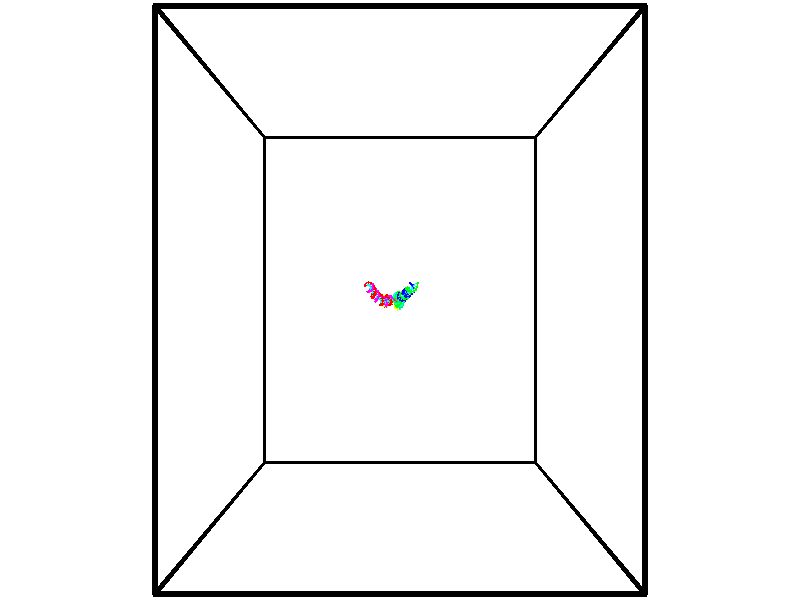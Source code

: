 // switches for output
#declare DRAW_BASES = 1; // possible values are 0, 1; only relevant for DNA ribbons
#declare DRAW_BASES_TYPE = 3; // possible values are 1, 2, 3; only relevant for DNA ribbons
#declare DRAW_FOG = 0; // set to 1 to enable fog

#include "colors.inc"

#include "transforms.inc"
background { rgb <1, 1, 1>}

#default {
   normal{
       ripples 0.25
       frequency 0.20
       turbulence 0.2
       lambda 5
   }
	finish {
		phong 0.1
		phong_size 40.
	}
}

// original window dimensions: 1024x640


// camera settings

camera {
	sky <-0, 1, 0>
	up <-0, 1, 0>
	right 1.6 * <1, 0, 0>
	location <44.88, 44.88, 200.277>
	look_at <44.88, 44.88, 44.88>
	direction <0, 0, -155.397>
	angle 67.0682
}


# declare cpy_camera_pos = <44.88, 44.88, 200.277>;
# if (DRAW_FOG = 1)
fog {
	fog_type 2
	up vnormalize(cpy_camera_pos)
	color rgbt<1,1,1,0.3>
	distance 1e-5
	fog_alt 3e-3
	fog_offset 71.808
}
# end


// LIGHTS

# declare lum = 6;
global_settings {
	ambient_light rgb lum * <0.05, 0.05, 0.05>
	max_trace_level 15
}# declare cpy_direct_light_amount = 0.25;
light_source
{	1000 * <-1, -1, 1>,
	rgb lum * cpy_direct_light_amount
	parallel
}

light_source
{	1000 * <1, 1, -1>,
	rgb lum * cpy_direct_light_amount
	parallel
}

// strand 0

// nucleotide -1

// particle -1
sphere {
	<36.499130, 47.781227, 55.675659> 0.250000
	pigment { color rgbt <1,0,0,0> }
	no_shadow
}
cylinder {
	<36.892410, 47.838722, 55.720665>,  <37.128380, 47.873219, 55.747669>, 0.100000
	pigment { color rgbt <1,0,0,0> }
	no_shadow
}
cylinder {
	<36.892410, 47.838722, 55.720665>,  <36.499130, 47.781227, 55.675659>, 0.100000
	pigment { color rgbt <1,0,0,0> }
	no_shadow
}

// particle -1
sphere {
	<36.892410, 47.838722, 55.720665> 0.100000
	pigment { color rgbt <1,0,0,0> }
	no_shadow
}
sphere {
	0, 1
	scale<0.080000,0.200000,0.300000>
	matrix <0.163037, -0.414304, -0.895417,
		-0.082086, 0.898717, -0.430778,
		0.983199, 0.143734, 0.112515,
		37.187370, 47.881844, 55.754421>
	pigment { color rgbt <0,1,1,0> }
	no_shadow
}
cylinder {
	<36.788658, 48.242172, 55.117702>,  <36.499130, 47.781227, 55.675659>, 0.130000
	pigment { color rgbt <1,0,0,0> }
	no_shadow
}

// nucleotide -1

// particle -1
sphere {
	<36.788658, 48.242172, 55.117702> 0.250000
	pigment { color rgbt <1,0,0,0> }
	no_shadow
}
cylinder {
	<37.092682, 48.028503, 55.265739>,  <37.275097, 47.900303, 55.354561>, 0.100000
	pigment { color rgbt <1,0,0,0> }
	no_shadow
}
cylinder {
	<37.092682, 48.028503, 55.265739>,  <36.788658, 48.242172, 55.117702>, 0.100000
	pigment { color rgbt <1,0,0,0> }
	no_shadow
}

// particle -1
sphere {
	<37.092682, 48.028503, 55.265739> 0.100000
	pigment { color rgbt <1,0,0,0> }
	no_shadow
}
sphere {
	0, 1
	scale<0.080000,0.200000,0.300000>
	matrix <0.227338, -0.314952, -0.921478,
		0.608788, 0.784516, -0.117946,
		0.760062, -0.534172, 0.370090,
		37.320702, 47.868252, 55.376766>
	pigment { color rgbt <0,1,1,0> }
	no_shadow
}
cylinder {
	<37.318378, 48.425205, 54.748852>,  <36.788658, 48.242172, 55.117702>, 0.130000
	pigment { color rgbt <1,0,0,0> }
	no_shadow
}

// nucleotide -1

// particle -1
sphere {
	<37.318378, 48.425205, 54.748852> 0.250000
	pigment { color rgbt <1,0,0,0> }
	no_shadow
}
cylinder {
	<37.435081, 48.084518, 54.922958>,  <37.505104, 47.880108, 55.027424>, 0.100000
	pigment { color rgbt <1,0,0,0> }
	no_shadow
}
cylinder {
	<37.435081, 48.084518, 54.922958>,  <37.318378, 48.425205, 54.748852>, 0.100000
	pigment { color rgbt <1,0,0,0> }
	no_shadow
}

// particle -1
sphere {
	<37.435081, 48.084518, 54.922958> 0.100000
	pigment { color rgbt <1,0,0,0> }
	no_shadow
}
sphere {
	0, 1
	scale<0.080000,0.200000,0.300000>
	matrix <0.252973, -0.370154, -0.893863,
		0.922432, 0.370906, 0.107463,
		0.291761, -0.851713, 0.435271,
		37.522610, 47.829006, 55.053539>
	pigment { color rgbt <0,1,1,0> }
	no_shadow
}
cylinder {
	<37.829060, 48.285572, 54.364872>,  <37.318378, 48.425205, 54.748852>, 0.130000
	pigment { color rgbt <1,0,0,0> }
	no_shadow
}

// nucleotide -1

// particle -1
sphere {
	<37.829060, 48.285572, 54.364872> 0.250000
	pigment { color rgbt <1,0,0,0> }
	no_shadow
}
cylinder {
	<37.757568, 47.927887, 54.529037>,  <37.714676, 47.713276, 54.627537>, 0.100000
	pigment { color rgbt <1,0,0,0> }
	no_shadow
}
cylinder {
	<37.757568, 47.927887, 54.529037>,  <37.829060, 48.285572, 54.364872>, 0.100000
	pigment { color rgbt <1,0,0,0> }
	no_shadow
}

// particle -1
sphere {
	<37.757568, 47.927887, 54.529037> 0.100000
	pigment { color rgbt <1,0,0,0> }
	no_shadow
}
sphere {
	0, 1
	scale<0.080000,0.200000,0.300000>
	matrix <0.495977, -0.442132, -0.747346,
		0.849743, 0.069984, 0.522531,
		-0.178725, -0.894215, 0.410410,
		37.703949, 47.659622, 54.652161>
	pigment { color rgbt <0,1,1,0> }
	no_shadow
}
cylinder {
	<38.508331, 47.823963, 54.305698>,  <37.829060, 48.285572, 54.364872>, 0.130000
	pigment { color rgbt <1,0,0,0> }
	no_shadow
}

// nucleotide -1

// particle -1
sphere {
	<38.508331, 47.823963, 54.305698> 0.250000
	pigment { color rgbt <1,0,0,0> }
	no_shadow
}
cylinder {
	<38.230530, 47.547935, 54.387146>,  <38.063847, 47.382317, 54.436016>, 0.100000
	pigment { color rgbt <1,0,0,0> }
	no_shadow
}
cylinder {
	<38.230530, 47.547935, 54.387146>,  <38.508331, 47.823963, 54.305698>, 0.100000
	pigment { color rgbt <1,0,0,0> }
	no_shadow
}

// particle -1
sphere {
	<38.230530, 47.547935, 54.387146> 0.100000
	pigment { color rgbt <1,0,0,0> }
	no_shadow
}
sphere {
	0, 1
	scale<0.080000,0.200000,0.300000>
	matrix <0.546500, -0.690034, -0.474542,
		0.467972, -0.218296, 0.856358,
		-0.694507, -0.690072, 0.203618,
		38.022179, 47.340916, 54.448231>
	pigment { color rgbt <0,1,1,0> }
	no_shadow
}
cylinder {
	<38.820084, 47.215771, 54.471642>,  <38.508331, 47.823963, 54.305698>, 0.130000
	pigment { color rgbt <1,0,0,0> }
	no_shadow
}

// nucleotide -1

// particle -1
sphere {
	<38.820084, 47.215771, 54.471642> 0.250000
	pigment { color rgbt <1,0,0,0> }
	no_shadow
}
cylinder {
	<38.456764, 47.094002, 54.356880>,  <38.238773, 47.020939, 54.288025>, 0.100000
	pigment { color rgbt <1,0,0,0> }
	no_shadow
}
cylinder {
	<38.456764, 47.094002, 54.356880>,  <38.820084, 47.215771, 54.471642>, 0.100000
	pigment { color rgbt <1,0,0,0> }
	no_shadow
}

// particle -1
sphere {
	<38.456764, 47.094002, 54.356880> 0.100000
	pigment { color rgbt <1,0,0,0> }
	no_shadow
}
sphere {
	0, 1
	scale<0.080000,0.200000,0.300000>
	matrix <0.415372, -0.575155, -0.704744,
		0.049530, -0.759290, 0.648864,
		-0.908302, -0.304426, -0.286900,
		38.184273, 47.002674, 54.270809>
	pigment { color rgbt <0,1,1,0> }
	no_shadow
}
cylinder {
	<38.914127, 46.487156, 54.407818>,  <38.820084, 47.215771, 54.471642>, 0.130000
	pigment { color rgbt <1,0,0,0> }
	no_shadow
}

// nucleotide -1

// particle -1
sphere {
	<38.914127, 46.487156, 54.407818> 0.250000
	pigment { color rgbt <1,0,0,0> }
	no_shadow
}
cylinder {
	<38.580116, 46.554253, 54.198212>,  <38.379711, 46.594513, 54.072449>, 0.100000
	pigment { color rgbt <1,0,0,0> }
	no_shadow
}
cylinder {
	<38.580116, 46.554253, 54.198212>,  <38.914127, 46.487156, 54.407818>, 0.100000
	pigment { color rgbt <1,0,0,0> }
	no_shadow
}

// particle -1
sphere {
	<38.580116, 46.554253, 54.198212> 0.100000
	pigment { color rgbt <1,0,0,0> }
	no_shadow
}
sphere {
	0, 1
	scale<0.080000,0.200000,0.300000>
	matrix <0.320955, -0.625064, -0.711536,
		-0.446900, -0.762337, 0.468106,
		-0.835026, 0.167744, -0.524017,
		38.329609, 46.604576, 54.041008>
	pigment { color rgbt <0,1,1,0> }
	no_shadow
}
cylinder {
	<38.758327, 45.876873, 54.094704>,  <38.914127, 46.487156, 54.407818>, 0.130000
	pigment { color rgbt <1,0,0,0> }
	no_shadow
}

// nucleotide -1

// particle -1
sphere {
	<38.758327, 45.876873, 54.094704> 0.250000
	pigment { color rgbt <1,0,0,0> }
	no_shadow
}
cylinder {
	<38.517029, 46.110817, 53.877804>,  <38.372250, 46.251183, 53.747665>, 0.100000
	pigment { color rgbt <1,0,0,0> }
	no_shadow
}
cylinder {
	<38.517029, 46.110817, 53.877804>,  <38.758327, 45.876873, 54.094704>, 0.100000
	pigment { color rgbt <1,0,0,0> }
	no_shadow
}

// particle -1
sphere {
	<38.517029, 46.110817, 53.877804> 0.100000
	pigment { color rgbt <1,0,0,0> }
	no_shadow
}
sphere {
	0, 1
	scale<0.080000,0.200000,0.300000>
	matrix <0.289768, -0.472706, -0.832216,
		-0.743053, -0.659158, 0.115686,
		-0.603248, 0.584858, -0.542248,
		38.336056, 46.286274, 53.715130>
	pigment { color rgbt <0,1,1,0> }
	no_shadow
}
cylinder {
	<38.459305, 45.401794, 53.531353>,  <38.758327, 45.876873, 54.094704>, 0.130000
	pigment { color rgbt <1,0,0,0> }
	no_shadow
}

// nucleotide -1

// particle -1
sphere {
	<38.459305, 45.401794, 53.531353> 0.250000
	pigment { color rgbt <1,0,0,0> }
	no_shadow
}
cylinder {
	<38.439430, 45.781292, 53.406509>,  <38.427505, 46.008991, 53.331604>, 0.100000
	pigment { color rgbt <1,0,0,0> }
	no_shadow
}
cylinder {
	<38.439430, 45.781292, 53.406509>,  <38.459305, 45.401794, 53.531353>, 0.100000
	pigment { color rgbt <1,0,0,0> }
	no_shadow
}

// particle -1
sphere {
	<38.439430, 45.781292, 53.406509> 0.100000
	pigment { color rgbt <1,0,0,0> }
	no_shadow
}
sphere {
	0, 1
	scale<0.080000,0.200000,0.300000>
	matrix <0.264633, -0.288821, -0.920083,
		-0.963069, -0.128306, -0.236720,
		-0.049682, 0.948747, -0.312109,
		38.424526, 46.065914, 53.312878>
	pigment { color rgbt <0,1,1,0> }
	no_shadow
}
cylinder {
	<38.041039, 45.331169, 52.893963>,  <38.459305, 45.401794, 53.531353>, 0.130000
	pigment { color rgbt <1,0,0,0> }
	no_shadow
}

// nucleotide -1

// particle -1
sphere {
	<38.041039, 45.331169, 52.893963> 0.250000
	pigment { color rgbt <1,0,0,0> }
	no_shadow
}
cylinder {
	<38.228325, 45.684349, 52.880268>,  <38.340698, 45.896255, 52.872051>, 0.100000
	pigment { color rgbt <1,0,0,0> }
	no_shadow
}
cylinder {
	<38.228325, 45.684349, 52.880268>,  <38.041039, 45.331169, 52.893963>, 0.100000
	pigment { color rgbt <1,0,0,0> }
	no_shadow
}

// particle -1
sphere {
	<38.228325, 45.684349, 52.880268> 0.100000
	pigment { color rgbt <1,0,0,0> }
	no_shadow
}
sphere {
	0, 1
	scale<0.080000,0.200000,0.300000>
	matrix <0.304903, -0.197813, -0.931614,
		-0.829342, 0.425757, -0.361834,
		0.468216, 0.882950, -0.034240,
		38.368790, 45.949234, 52.869995>
	pigment { color rgbt <0,1,1,0> }
	no_shadow
}
cylinder {
	<37.880455, 45.557804, 52.240208>,  <38.041039, 45.331169, 52.893963>, 0.130000
	pigment { color rgbt <1,0,0,0> }
	no_shadow
}

// nucleotide -1

// particle -1
sphere {
	<37.880455, 45.557804, 52.240208> 0.250000
	pigment { color rgbt <1,0,0,0> }
	no_shadow
}
cylinder {
	<38.203682, 45.759468, 52.362091>,  <38.397617, 45.880466, 52.435219>, 0.100000
	pigment { color rgbt <1,0,0,0> }
	no_shadow
}
cylinder {
	<38.203682, 45.759468, 52.362091>,  <37.880455, 45.557804, 52.240208>, 0.100000
	pigment { color rgbt <1,0,0,0> }
	no_shadow
}

// particle -1
sphere {
	<38.203682, 45.759468, 52.362091> 0.100000
	pigment { color rgbt <1,0,0,0> }
	no_shadow
}
sphere {
	0, 1
	scale<0.080000,0.200000,0.300000>
	matrix <0.414034, -0.118120, -0.902565,
		-0.419045, 0.855495, -0.304188,
		0.808070, 0.504159, 0.304706,
		38.446102, 45.910717, 52.453503>
	pigment { color rgbt <0,1,1,0> }
	no_shadow
}
cylinder {
	<37.936348, 46.136608, 51.770134>,  <37.880455, 45.557804, 52.240208>, 0.130000
	pigment { color rgbt <1,0,0,0> }
	no_shadow
}

// nucleotide -1

// particle -1
sphere {
	<37.936348, 46.136608, 51.770134> 0.250000
	pigment { color rgbt <1,0,0,0> }
	no_shadow
}
cylinder {
	<38.285255, 46.071320, 51.954529>,  <38.494598, 46.032146, 52.065166>, 0.100000
	pigment { color rgbt <1,0,0,0> }
	no_shadow
}
cylinder {
	<38.285255, 46.071320, 51.954529>,  <37.936348, 46.136608, 51.770134>, 0.100000
	pigment { color rgbt <1,0,0,0> }
	no_shadow
}

// particle -1
sphere {
	<38.285255, 46.071320, 51.954529> 0.100000
	pigment { color rgbt <1,0,0,0> }
	no_shadow
}
sphere {
	0, 1
	scale<0.080000,0.200000,0.300000>
	matrix <0.443101, -0.135068, -0.886238,
		0.206918, 0.977300, -0.045492,
		0.872265, -0.163221, 0.460991,
		38.546936, 46.022354, 52.092827>
	pigment { color rgbt <0,1,1,0> }
	no_shadow
}
cylinder {
	<38.491699, 46.422256, 51.366077>,  <37.936348, 46.136608, 51.770134>, 0.130000
	pigment { color rgbt <1,0,0,0> }
	no_shadow
}

// nucleotide -1

// particle -1
sphere {
	<38.491699, 46.422256, 51.366077> 0.250000
	pigment { color rgbt <1,0,0,0> }
	no_shadow
}
cylinder {
	<38.692131, 46.179726, 51.613068>,  <38.812389, 46.034206, 51.761261>, 0.100000
	pigment { color rgbt <1,0,0,0> }
	no_shadow
}
cylinder {
	<38.692131, 46.179726, 51.613068>,  <38.491699, 46.422256, 51.366077>, 0.100000
	pigment { color rgbt <1,0,0,0> }
	no_shadow
}

// particle -1
sphere {
	<38.692131, 46.179726, 51.613068> 0.100000
	pigment { color rgbt <1,0,0,0> }
	no_shadow
}
sphere {
	0, 1
	scale<0.080000,0.200000,0.300000>
	matrix <0.589563, -0.283152, -0.756465,
		0.633510, 0.743093, 0.215589,
		0.501079, -0.606332, 0.617480,
		38.842453, 45.997826, 51.798313>
	pigment { color rgbt <0,1,1,0> }
	no_shadow
}
cylinder {
	<39.129555, 46.559364, 51.203213>,  <38.491699, 46.422256, 51.366077>, 0.130000
	pigment { color rgbt <1,0,0,0> }
	no_shadow
}

// nucleotide -1

// particle -1
sphere {
	<39.129555, 46.559364, 51.203213> 0.250000
	pigment { color rgbt <1,0,0,0> }
	no_shadow
}
cylinder {
	<39.156433, 46.202415, 51.381721>,  <39.172562, 45.988247, 51.488827>, 0.100000
	pigment { color rgbt <1,0,0,0> }
	no_shadow
}
cylinder {
	<39.156433, 46.202415, 51.381721>,  <39.129555, 46.559364, 51.203213>, 0.100000
	pigment { color rgbt <1,0,0,0> }
	no_shadow
}

// particle -1
sphere {
	<39.156433, 46.202415, 51.381721> 0.100000
	pigment { color rgbt <1,0,0,0> }
	no_shadow
}
sphere {
	0, 1
	scale<0.080000,0.200000,0.300000>
	matrix <0.499574, -0.357082, -0.789252,
		0.863661, 0.275980, 0.421812,
		0.067196, -0.892372, 0.446270,
		39.176594, 45.934704, 51.515602>
	pigment { color rgbt <0,1,1,0> }
	no_shadow
}
cylinder {
	<39.805836, 46.328522, 51.246586>,  <39.129555, 46.559364, 51.203213>, 0.130000
	pigment { color rgbt <1,0,0,0> }
	no_shadow
}

// nucleotide -1

// particle -1
sphere {
	<39.805836, 46.328522, 51.246586> 0.250000
	pigment { color rgbt <1,0,0,0> }
	no_shadow
}
cylinder {
	<39.613647, 45.979733, 51.284134>,  <39.498333, 45.770458, 51.306664>, 0.100000
	pigment { color rgbt <1,0,0,0> }
	no_shadow
}
cylinder {
	<39.613647, 45.979733, 51.284134>,  <39.805836, 46.328522, 51.246586>, 0.100000
	pigment { color rgbt <1,0,0,0> }
	no_shadow
}

// particle -1
sphere {
	<39.613647, 45.979733, 51.284134> 0.100000
	pigment { color rgbt <1,0,0,0> }
	no_shadow
}
sphere {
	0, 1
	scale<0.080000,0.200000,0.300000>
	matrix <0.663041, -0.431221, -0.611903,
		0.574043, -0.231759, 0.785342,
		-0.480470, -0.871972, 0.093874,
		39.469505, 45.718140, 51.312298>
	pigment { color rgbt <0,1,1,0> }
	no_shadow
}
cylinder {
	<40.337246, 45.912956, 51.155182>,  <39.805836, 46.328522, 51.246586>, 0.130000
	pigment { color rgbt <1,0,0,0> }
	no_shadow
}

// nucleotide -1

// particle -1
sphere {
	<40.337246, 45.912956, 51.155182> 0.250000
	pigment { color rgbt <1,0,0,0> }
	no_shadow
}
cylinder {
	<40.016640, 45.675076, 51.130188>,  <39.824276, 45.532345, 51.115192>, 0.100000
	pigment { color rgbt <1,0,0,0> }
	no_shadow
}
cylinder {
	<40.016640, 45.675076, 51.130188>,  <40.337246, 45.912956, 51.155182>, 0.100000
	pigment { color rgbt <1,0,0,0> }
	no_shadow
}

// particle -1
sphere {
	<40.016640, 45.675076, 51.130188> 0.100000
	pigment { color rgbt <1,0,0,0> }
	no_shadow
}
sphere {
	0, 1
	scale<0.080000,0.200000,0.300000>
	matrix <0.468046, -0.558881, -0.684532,
		0.372173, -0.577906, 0.726300,
		-0.801511, -0.594706, -0.062487,
		39.776188, 45.496662, 51.111443>
	pigment { color rgbt <0,1,1,0> }
	no_shadow
}
cylinder {
	<40.586109, 45.306618, 51.077438>,  <40.337246, 45.912956, 51.155182>, 0.130000
	pigment { color rgbt <1,0,0,0> }
	no_shadow
}

// nucleotide -1

// particle -1
sphere {
	<40.586109, 45.306618, 51.077438> 0.250000
	pigment { color rgbt <1,0,0,0> }
	no_shadow
}
cylinder {
	<40.210960, 45.228836, 50.962494>,  <39.985870, 45.182167, 50.893528>, 0.100000
	pigment { color rgbt <1,0,0,0> }
	no_shadow
}
cylinder {
	<40.210960, 45.228836, 50.962494>,  <40.586109, 45.306618, 51.077438>, 0.100000
	pigment { color rgbt <1,0,0,0> }
	no_shadow
}

// particle -1
sphere {
	<40.210960, 45.228836, 50.962494> 0.100000
	pigment { color rgbt <1,0,0,0> }
	no_shadow
}
sphere {
	0, 1
	scale<0.080000,0.200000,0.300000>
	matrix <0.346544, -0.565983, -0.748044,
		-0.017183, -0.801157, 0.598208,
		-0.937876, -0.194452, -0.287362,
		39.929596, 45.170502, 50.876286>
	pigment { color rgbt <0,1,1,0> }
	no_shadow
}
cylinder {
	<40.643555, 44.582150, 50.807655>,  <40.586109, 45.306618, 51.077438>, 0.130000
	pigment { color rgbt <1,0,0,0> }
	no_shadow
}

// nucleotide -1

// particle -1
sphere {
	<40.643555, 44.582150, 50.807655> 0.250000
	pigment { color rgbt <1,0,0,0> }
	no_shadow
}
cylinder {
	<40.311783, 44.730927, 50.640942>,  <40.112720, 44.820190, 50.540913>, 0.100000
	pigment { color rgbt <1,0,0,0> }
	no_shadow
}
cylinder {
	<40.311783, 44.730927, 50.640942>,  <40.643555, 44.582150, 50.807655>, 0.100000
	pigment { color rgbt <1,0,0,0> }
	no_shadow
}

// particle -1
sphere {
	<40.311783, 44.730927, 50.640942> 0.100000
	pigment { color rgbt <1,0,0,0> }
	no_shadow
}
sphere {
	0, 1
	scale<0.080000,0.200000,0.300000>
	matrix <0.142255, -0.580869, -0.801471,
		-0.540194, -0.724053, 0.428880,
		-0.829430, 0.371939, -0.416782,
		40.062954, 44.842510, 50.515907>
	pigment { color rgbt <0,1,1,0> }
	no_shadow
}
cylinder {
	<40.310005, 44.019398, 50.512886>,  <40.643555, 44.582150, 50.807655>, 0.130000
	pigment { color rgbt <1,0,0,0> }
	no_shadow
}

// nucleotide -1

// particle -1
sphere {
	<40.310005, 44.019398, 50.512886> 0.250000
	pigment { color rgbt <1,0,0,0> }
	no_shadow
}
cylinder {
	<40.166954, 44.336399, 50.315285>,  <40.081123, 44.526600, 50.196724>, 0.100000
	pigment { color rgbt <1,0,0,0> }
	no_shadow
}
cylinder {
	<40.166954, 44.336399, 50.315285>,  <40.310005, 44.019398, 50.512886>, 0.100000
	pigment { color rgbt <1,0,0,0> }
	no_shadow
}

// particle -1
sphere {
	<40.166954, 44.336399, 50.315285> 0.100000
	pigment { color rgbt <1,0,0,0> }
	no_shadow
}
sphere {
	0, 1
	scale<0.080000,0.200000,0.300000>
	matrix <0.264183, -0.421526, -0.867481,
		-0.895716, -0.440746, -0.058615,
		-0.357631, 0.792502, -0.494005,
		40.059666, 44.574150, 50.167084>
	pigment { color rgbt <0,1,1,0> }
	no_shadow
}
cylinder {
	<40.166466, 43.795284, 49.845058>,  <40.310005, 44.019398, 50.512886>, 0.130000
	pigment { color rgbt <1,0,0,0> }
	no_shadow
}

// nucleotide -1

// particle -1
sphere {
	<40.166466, 43.795284, 49.845058> 0.250000
	pigment { color rgbt <1,0,0,0> }
	no_shadow
}
cylinder {
	<40.148628, 44.185970, 49.761112>,  <40.137928, 44.420380, 49.710743>, 0.100000
	pigment { color rgbt <1,0,0,0> }
	no_shadow
}
cylinder {
	<40.148628, 44.185970, 49.761112>,  <40.166466, 43.795284, 49.845058>, 0.100000
	pigment { color rgbt <1,0,0,0> }
	no_shadow
}

// particle -1
sphere {
	<40.148628, 44.185970, 49.761112> 0.100000
	pigment { color rgbt <1,0,0,0> }
	no_shadow
}
sphere {
	0, 1
	scale<0.080000,0.200000,0.300000>
	matrix <0.522189, -0.156307, -0.838384,
		-0.851664, -0.146975, -0.503058,
		-0.044590, 0.976712, -0.209870,
		40.135250, 44.478985, 49.698151>
	pigment { color rgbt <0,1,1,0> }
	no_shadow
}
cylinder {
	<39.894360, 43.858341, 49.162254>,  <40.166466, 43.795284, 49.845058>, 0.130000
	pigment { color rgbt <1,0,0,0> }
	no_shadow
}

// nucleotide -1

// particle -1
sphere {
	<39.894360, 43.858341, 49.162254> 0.250000
	pigment { color rgbt <1,0,0,0> }
	no_shadow
}
cylinder {
	<40.101753, 44.194912, 49.223152>,  <40.226189, 44.396854, 49.259689>, 0.100000
	pigment { color rgbt <1,0,0,0> }
	no_shadow
}
cylinder {
	<40.101753, 44.194912, 49.223152>,  <39.894360, 43.858341, 49.162254>, 0.100000
	pigment { color rgbt <1,0,0,0> }
	no_shadow
}

// particle -1
sphere {
	<40.101753, 44.194912, 49.223152> 0.100000
	pigment { color rgbt <1,0,0,0> }
	no_shadow
}
sphere {
	0, 1
	scale<0.080000,0.200000,0.300000>
	matrix <0.459190, -0.123786, -0.879671,
		-0.721334, 0.526001, -0.450556,
		0.518481, 0.841427, 0.152244,
		40.257298, 44.447342, 49.268826>
	pigment { color rgbt <0,1,1,0> }
	no_shadow
}
cylinder {
	<40.042301, 44.100609, 48.417919>,  <39.894360, 43.858341, 49.162254>, 0.130000
	pigment { color rgbt <1,0,0,0> }
	no_shadow
}

// nucleotide -1

// particle -1
sphere {
	<40.042301, 44.100609, 48.417919> 0.250000
	pigment { color rgbt <1,0,0,0> }
	no_shadow
}
cylinder {
	<40.315628, 44.270927, 48.655163>,  <40.479626, 44.373119, 48.797508>, 0.100000
	pigment { color rgbt <1,0,0,0> }
	no_shadow
}
cylinder {
	<40.315628, 44.270927, 48.655163>,  <40.042301, 44.100609, 48.417919>, 0.100000
	pigment { color rgbt <1,0,0,0> }
	no_shadow
}

// particle -1
sphere {
	<40.315628, 44.270927, 48.655163> 0.100000
	pigment { color rgbt <1,0,0,0> }
	no_shadow
}
sphere {
	0, 1
	scale<0.080000,0.200000,0.300000>
	matrix <0.598159, 0.139341, -0.789171,
		-0.418669, 0.894026, -0.159479,
		0.683317, 0.425795, 0.593107,
		40.520622, 44.398666, 48.833096>
	pigment { color rgbt <0,1,1,0> }
	no_shadow
}
cylinder {
	<40.199287, 44.726933, 48.062477>,  <40.042301, 44.100609, 48.417919>, 0.130000
	pigment { color rgbt <1,0,0,0> }
	no_shadow
}

// nucleotide -1

// particle -1
sphere {
	<40.199287, 44.726933, 48.062477> 0.250000
	pigment { color rgbt <1,0,0,0> }
	no_shadow
}
cylinder {
	<40.490631, 44.644058, 48.323727>,  <40.665436, 44.594334, 48.480476>, 0.100000
	pigment { color rgbt <1,0,0,0> }
	no_shadow
}
cylinder {
	<40.490631, 44.644058, 48.323727>,  <40.199287, 44.726933, 48.062477>, 0.100000
	pigment { color rgbt <1,0,0,0> }
	no_shadow
}

// particle -1
sphere {
	<40.490631, 44.644058, 48.323727> 0.100000
	pigment { color rgbt <1,0,0,0> }
	no_shadow
}
sphere {
	0, 1
	scale<0.080000,0.200000,0.300000>
	matrix <0.684369, 0.266731, -0.678597,
		-0.033613, 0.941238, 0.336067,
		0.728361, -0.207184, 0.653120,
		40.709141, 44.581902, 48.519661>
	pigment { color rgbt <0,1,1,0> }
	no_shadow
}
cylinder {
	<40.675846, 45.230843, 47.989315>,  <40.199287, 44.726933, 48.062477>, 0.130000
	pigment { color rgbt <1,0,0,0> }
	no_shadow
}

// nucleotide -1

// particle -1
sphere {
	<40.675846, 45.230843, 47.989315> 0.250000
	pigment { color rgbt <1,0,0,0> }
	no_shadow
}
cylinder {
	<40.888466, 44.964382, 48.198582>,  <41.016037, 44.804508, 48.324142>, 0.100000
	pigment { color rgbt <1,0,0,0> }
	no_shadow
}
cylinder {
	<40.888466, 44.964382, 48.198582>,  <40.675846, 45.230843, 47.989315>, 0.100000
	pigment { color rgbt <1,0,0,0> }
	no_shadow
}

// particle -1
sphere {
	<40.888466, 44.964382, 48.198582> 0.100000
	pigment { color rgbt <1,0,0,0> }
	no_shadow
}
sphere {
	0, 1
	scale<0.080000,0.200000,0.300000>
	matrix <0.769184, 0.120974, -0.627472,
		0.354699, 0.735945, 0.576693,
		0.531550, -0.666146, 0.523167,
		41.047932, 44.764538, 48.355534>
	pigment { color rgbt <0,1,1,0> }
	no_shadow
}
cylinder {
	<41.285458, 45.486656, 48.066525>,  <40.675846, 45.230843, 47.989315>, 0.130000
	pigment { color rgbt <1,0,0,0> }
	no_shadow
}

// nucleotide -1

// particle -1
sphere {
	<41.285458, 45.486656, 48.066525> 0.250000
	pigment { color rgbt <1,0,0,0> }
	no_shadow
}
cylinder {
	<41.318382, 45.088528, 48.086803>,  <41.338135, 44.849651, 48.098972>, 0.100000
	pigment { color rgbt <1,0,0,0> }
	no_shadow
}
cylinder {
	<41.318382, 45.088528, 48.086803>,  <41.285458, 45.486656, 48.066525>, 0.100000
	pigment { color rgbt <1,0,0,0> }
	no_shadow
}

// particle -1
sphere {
	<41.318382, 45.088528, 48.086803> 0.100000
	pigment { color rgbt <1,0,0,0> }
	no_shadow
}
sphere {
	0, 1
	scale<0.080000,0.200000,0.300000>
	matrix <0.742060, 0.027248, -0.669780,
		0.665261, 0.092750, 0.740827,
		0.082308, -0.995317, 0.050700,
		41.343075, 44.789932, 48.102013>
	pigment { color rgbt <0,1,1,0> }
	no_shadow
}
cylinder {
	<42.052818, 45.331741, 48.128410>,  <41.285458, 45.486656, 48.066525>, 0.130000
	pigment { color rgbt <1,0,0,0> }
	no_shadow
}

// nucleotide -1

// particle -1
sphere {
	<42.052818, 45.331741, 48.128410> 0.250000
	pigment { color rgbt <1,0,0,0> }
	no_shadow
}
cylinder {
	<41.903030, 44.987347, 47.990726>,  <41.813160, 44.780712, 47.908115>, 0.100000
	pigment { color rgbt <1,0,0,0> }
	no_shadow
}
cylinder {
	<41.903030, 44.987347, 47.990726>,  <42.052818, 45.331741, 48.128410>, 0.100000
	pigment { color rgbt <1,0,0,0> }
	no_shadow
}

// particle -1
sphere {
	<41.903030, 44.987347, 47.990726> 0.100000
	pigment { color rgbt <1,0,0,0> }
	no_shadow
}
sphere {
	0, 1
	scale<0.080000,0.200000,0.300000>
	matrix <0.624716, 0.040059, -0.779824,
		0.685204, -0.507055, 0.522869,
		-0.374468, -0.860982, -0.344214,
		41.790691, 44.729053, 47.887463>
	pigment { color rgbt <0,1,1,0> }
	no_shadow
}
cylinder {
	<42.619808, 44.902050, 47.929329>,  <42.052818, 45.331741, 48.128410>, 0.130000
	pigment { color rgbt <1,0,0,0> }
	no_shadow
}

// nucleotide -1

// particle -1
sphere {
	<42.619808, 44.902050, 47.929329> 0.250000
	pigment { color rgbt <1,0,0,0> }
	no_shadow
}
cylinder {
	<42.294868, 44.771858, 47.735771>,  <42.099907, 44.693741, 47.619637>, 0.100000
	pigment { color rgbt <1,0,0,0> }
	no_shadow
}
cylinder {
	<42.294868, 44.771858, 47.735771>,  <42.619808, 44.902050, 47.929329>, 0.100000
	pigment { color rgbt <1,0,0,0> }
	no_shadow
}

// particle -1
sphere {
	<42.294868, 44.771858, 47.735771> 0.100000
	pigment { color rgbt <1,0,0,0> }
	no_shadow
}
sphere {
	0, 1
	scale<0.080000,0.200000,0.300000>
	matrix <0.472879, 0.117964, -0.873195,
		0.341292, -0.938161, 0.058087,
		-0.812345, -0.325483, -0.483897,
		42.051167, 44.674213, 47.590603>
	pigment { color rgbt <0,1,1,0> }
	no_shadow
}
cylinder {
	<42.925289, 44.409885, 47.289799>,  <42.619808, 44.902050, 47.929329>, 0.130000
	pigment { color rgbt <1,0,0,0> }
	no_shadow
}

// nucleotide -1

// particle -1
sphere {
	<42.925289, 44.409885, 47.289799> 0.250000
	pigment { color rgbt <1,0,0,0> }
	no_shadow
}
cylinder {
	<42.545471, 44.490631, 47.193787>,  <42.317581, 44.539078, 47.136181>, 0.100000
	pigment { color rgbt <1,0,0,0> }
	no_shadow
}
cylinder {
	<42.545471, 44.490631, 47.193787>,  <42.925289, 44.409885, 47.289799>, 0.100000
	pigment { color rgbt <1,0,0,0> }
	no_shadow
}

// particle -1
sphere {
	<42.545471, 44.490631, 47.193787> 0.100000
	pigment { color rgbt <1,0,0,0> }
	no_shadow
}
sphere {
	0, 1
	scale<0.080000,0.200000,0.300000>
	matrix <0.215715, -0.135192, -0.967052,
		-0.227666, -0.970038, 0.084825,
		-0.949545, 0.201867, -0.240030,
		42.260609, 44.551189, 47.121777>
	pigment { color rgbt <0,1,1,0> }
	no_shadow
}
cylinder {
	<42.726398, 43.972599, 46.703773>,  <42.925289, 44.409885, 47.289799>, 0.130000
	pigment { color rgbt <1,0,0,0> }
	no_shadow
}

// nucleotide -1

// particle -1
sphere {
	<42.726398, 43.972599, 46.703773> 0.250000
	pigment { color rgbt <1,0,0,0> }
	no_shadow
}
cylinder {
	<42.462570, 44.273136, 46.712276>,  <42.304272, 44.453457, 46.717381>, 0.100000
	pigment { color rgbt <1,0,0,0> }
	no_shadow
}
cylinder {
	<42.462570, 44.273136, 46.712276>,  <42.726398, 43.972599, 46.703773>, 0.100000
	pigment { color rgbt <1,0,0,0> }
	no_shadow
}

// particle -1
sphere {
	<42.462570, 44.273136, 46.712276> 0.100000
	pigment { color rgbt <1,0,0,0> }
	no_shadow
}
sphere {
	0, 1
	scale<0.080000,0.200000,0.300000>
	matrix <-0.028006, 0.003701, -0.999601,
		-0.751121, -0.659902, 0.018601,
		-0.659570, 0.751342, 0.021261,
		42.264698, 44.498539, 46.718655>
	pigment { color rgbt <0,1,1,0> }
	no_shadow
}
cylinder {
	<42.203220, 43.770660, 46.171211>,  <42.726398, 43.972599, 46.703773>, 0.130000
	pigment { color rgbt <1,0,0,0> }
	no_shadow
}

// nucleotide -1

// particle -1
sphere {
	<42.203220, 43.770660, 46.171211> 0.250000
	pigment { color rgbt <1,0,0,0> }
	no_shadow
}
cylinder {
	<42.165817, 44.167049, 46.209629>,  <42.143375, 44.404884, 46.232681>, 0.100000
	pigment { color rgbt <1,0,0,0> }
	no_shadow
}
cylinder {
	<42.165817, 44.167049, 46.209629>,  <42.203220, 43.770660, 46.171211>, 0.100000
	pigment { color rgbt <1,0,0,0> }
	no_shadow
}

// particle -1
sphere {
	<42.165817, 44.167049, 46.209629> 0.100000
	pigment { color rgbt <1,0,0,0> }
	no_shadow
}
sphere {
	0, 1
	scale<0.080000,0.200000,0.300000>
	matrix <-0.158046, 0.080471, -0.984147,
		-0.982994, -0.107205, 0.149095,
		-0.093508, 0.990975, 0.096046,
		42.137764, 44.464340, 46.238441>
	pigment { color rgbt <0,1,1,0> }
	no_shadow
}
cylinder {
	<41.644779, 43.914074, 45.866932>,  <42.203220, 43.770660, 46.171211>, 0.130000
	pigment { color rgbt <1,0,0,0> }
	no_shadow
}

// nucleotide -1

// particle -1
sphere {
	<41.644779, 43.914074, 45.866932> 0.250000
	pigment { color rgbt <1,0,0,0> }
	no_shadow
}
cylinder {
	<41.837486, 44.264580, 45.870262>,  <41.953110, 44.474884, 45.872261>, 0.100000
	pigment { color rgbt <1,0,0,0> }
	no_shadow
}
cylinder {
	<41.837486, 44.264580, 45.870262>,  <41.644779, 43.914074, 45.866932>, 0.100000
	pigment { color rgbt <1,0,0,0> }
	no_shadow
}

// particle -1
sphere {
	<41.837486, 44.264580, 45.870262> 0.100000
	pigment { color rgbt <1,0,0,0> }
	no_shadow
}
sphere {
	0, 1
	scale<0.080000,0.200000,0.300000>
	matrix <-0.221515, 0.130973, -0.966321,
		-0.847841, 0.463694, 0.257204,
		0.481764, 0.876261, 0.008329,
		41.982014, 44.527458, 45.872761>
	pigment { color rgbt <0,1,1,0> }
	no_shadow
}
cylinder {
	<41.153702, 44.417656, 45.574345>,  <41.644779, 43.914074, 45.866932>, 0.130000
	pigment { color rgbt <1,0,0,0> }
	no_shadow
}

// nucleotide -1

// particle -1
sphere {
	<41.153702, 44.417656, 45.574345> 0.250000
	pigment { color rgbt <1,0,0,0> }
	no_shadow
}
cylinder {
	<41.498863, 44.618340, 45.550041>,  <41.705959, 44.738750, 45.535461>, 0.100000
	pigment { color rgbt <1,0,0,0> }
	no_shadow
}
cylinder {
	<41.498863, 44.618340, 45.550041>,  <41.153702, 44.417656, 45.574345>, 0.100000
	pigment { color rgbt <1,0,0,0> }
	no_shadow
}

// particle -1
sphere {
	<41.498863, 44.618340, 45.550041> 0.100000
	pigment { color rgbt <1,0,0,0> }
	no_shadow
}
sphere {
	0, 1
	scale<0.080000,0.200000,0.300000>
	matrix <-0.242124, 0.304894, -0.921095,
		-0.443600, 0.809522, 0.384569,
		0.862899, 0.501711, -0.060754,
		41.757732, 44.768852, 45.531815>
	pigment { color rgbt <0,1,1,0> }
	no_shadow
}
cylinder {
	<40.984470, 45.065327, 45.323029>,  <41.153702, 44.417656, 45.574345>, 0.130000
	pigment { color rgbt <1,0,0,0> }
	no_shadow
}

// nucleotide -1

// particle -1
sphere {
	<40.984470, 45.065327, 45.323029> 0.250000
	pigment { color rgbt <1,0,0,0> }
	no_shadow
}
cylinder {
	<41.373672, 45.055565, 45.231239>,  <41.607193, 45.049709, 45.176167>, 0.100000
	pigment { color rgbt <1,0,0,0> }
	no_shadow
}
cylinder {
	<41.373672, 45.055565, 45.231239>,  <40.984470, 45.065327, 45.323029>, 0.100000
	pigment { color rgbt <1,0,0,0> }
	no_shadow
}

// particle -1
sphere {
	<41.373672, 45.055565, 45.231239> 0.100000
	pigment { color rgbt <1,0,0,0> }
	no_shadow
}
sphere {
	0, 1
	scale<0.080000,0.200000,0.300000>
	matrix <-0.212938, 0.288329, -0.933555,
		0.088943, 0.957221, 0.275350,
		0.973009, -0.024401, -0.229473,
		41.665577, 45.048244, 45.162399>
	pigment { color rgbt <0,1,1,0> }
	no_shadow
}
cylinder {
	<41.085602, 45.661240, 44.924122>,  <40.984470, 45.065327, 45.323029>, 0.130000
	pigment { color rgbt <1,0,0,0> }
	no_shadow
}

// nucleotide -1

// particle -1
sphere {
	<41.085602, 45.661240, 44.924122> 0.250000
	pigment { color rgbt <1,0,0,0> }
	no_shadow
}
cylinder {
	<41.381622, 45.410667, 44.826225>,  <41.559235, 45.260323, 44.767487>, 0.100000
	pigment { color rgbt <1,0,0,0> }
	no_shadow
}
cylinder {
	<41.381622, 45.410667, 44.826225>,  <41.085602, 45.661240, 44.924122>, 0.100000
	pigment { color rgbt <1,0,0,0> }
	no_shadow
}

// particle -1
sphere {
	<41.381622, 45.410667, 44.826225> 0.100000
	pigment { color rgbt <1,0,0,0> }
	no_shadow
}
sphere {
	0, 1
	scale<0.080000,0.200000,0.300000>
	matrix <-0.206371, 0.134838, -0.969139,
		0.640103, 0.767723, -0.029491,
		0.740054, -0.626435, -0.244746,
		41.603638, 45.222736, 44.752800>
	pigment { color rgbt <0,1,1,0> }
	no_shadow
}
cylinder {
	<41.495575, 45.998745, 44.371796>,  <41.085602, 45.661240, 44.924122>, 0.130000
	pigment { color rgbt <1,0,0,0> }
	no_shadow
}

// nucleotide -1

// particle -1
sphere {
	<41.495575, 45.998745, 44.371796> 0.250000
	pigment { color rgbt <1,0,0,0> }
	no_shadow
}
cylinder {
	<41.543465, 45.602528, 44.344975>,  <41.572201, 45.364799, 44.328880>, 0.100000
	pigment { color rgbt <1,0,0,0> }
	no_shadow
}
cylinder {
	<41.543465, 45.602528, 44.344975>,  <41.495575, 45.998745, 44.371796>, 0.100000
	pigment { color rgbt <1,0,0,0> }
	no_shadow
}

// particle -1
sphere {
	<41.543465, 45.602528, 44.344975> 0.100000
	pigment { color rgbt <1,0,0,0> }
	no_shadow
}
sphere {
	0, 1
	scale<0.080000,0.200000,0.300000>
	matrix <-0.079300, 0.057781, -0.995175,
		0.989635, 0.124466, -0.071632,
		0.119727, -0.990540, -0.067053,
		41.579384, 45.305367, 44.324860>
	pigment { color rgbt <0,1,1,0> }
	no_shadow
}
cylinder {
	<42.029282, 45.818169, 43.914314>,  <41.495575, 45.998745, 44.371796>, 0.130000
	pigment { color rgbt <1,0,0,0> }
	no_shadow
}

// nucleotide -1

// particle -1
sphere {
	<42.029282, 45.818169, 43.914314> 0.250000
	pigment { color rgbt <1,0,0,0> }
	no_shadow
}
cylinder {
	<41.790726, 45.497890, 43.936958>,  <41.647591, 45.305725, 43.950546>, 0.100000
	pigment { color rgbt <1,0,0,0> }
	no_shadow
}
cylinder {
	<41.790726, 45.497890, 43.936958>,  <42.029282, 45.818169, 43.914314>, 0.100000
	pigment { color rgbt <1,0,0,0> }
	no_shadow
}

// particle -1
sphere {
	<41.790726, 45.497890, 43.936958> 0.100000
	pigment { color rgbt <1,0,0,0> }
	no_shadow
}
sphere {
	0, 1
	scale<0.080000,0.200000,0.300000>
	matrix <-0.014958, -0.059430, -0.998120,
		0.802555, -0.596117, 0.023467,
		-0.596391, -0.800695, 0.056613,
		41.611809, 45.257683, 43.953941>
	pigment { color rgbt <0,1,1,0> }
	no_shadow
}
cylinder {
	<42.402752, 45.266262, 43.644798>,  <42.029282, 45.818169, 43.914314>, 0.130000
	pigment { color rgbt <1,0,0,0> }
	no_shadow
}

// nucleotide -1

// particle -1
sphere {
	<42.402752, 45.266262, 43.644798> 0.250000
	pigment { color rgbt <1,0,0,0> }
	no_shadow
}
cylinder {
	<42.015823, 45.169163, 43.615490>,  <41.783669, 45.110905, 43.597904>, 0.100000
	pigment { color rgbt <1,0,0,0> }
	no_shadow
}
cylinder {
	<42.015823, 45.169163, 43.615490>,  <42.402752, 45.266262, 43.644798>, 0.100000
	pigment { color rgbt <1,0,0,0> }
	no_shadow
}

// particle -1
sphere {
	<42.015823, 45.169163, 43.615490> 0.100000
	pigment { color rgbt <1,0,0,0> }
	no_shadow
}
sphere {
	0, 1
	scale<0.080000,0.200000,0.300000>
	matrix <0.109257, -0.138277, -0.984349,
		0.228818, -0.960184, 0.160280,
		-0.967319, -0.242748, -0.073267,
		41.725628, 45.096340, 43.593510>
	pigment { color rgbt <0,1,1,0> }
	no_shadow
}
cylinder {
	<42.439190, 44.817154, 43.075218>,  <42.402752, 45.266262, 43.644798>, 0.130000
	pigment { color rgbt <1,0,0,0> }
	no_shadow
}

// nucleotide -1

// particle -1
sphere {
	<42.439190, 44.817154, 43.075218> 0.250000
	pigment { color rgbt <1,0,0,0> }
	no_shadow
}
cylinder {
	<42.049416, 44.886475, 43.132404>,  <41.815552, 44.928066, 43.166718>, 0.100000
	pigment { color rgbt <1,0,0,0> }
	no_shadow
}
cylinder {
	<42.049416, 44.886475, 43.132404>,  <42.439190, 44.817154, 43.075218>, 0.100000
	pigment { color rgbt <1,0,0,0> }
	no_shadow
}

// particle -1
sphere {
	<42.049416, 44.886475, 43.132404> 0.100000
	pigment { color rgbt <1,0,0,0> }
	no_shadow
}
sphere {
	0, 1
	scale<0.080000,0.200000,0.300000>
	matrix <-0.142474, 0.015353, -0.989679,
		-0.173713, -0.984748, 0.009731,
		-0.974435, 0.173307, 0.142968,
		41.757084, 44.938465, 43.175293>
	pigment { color rgbt <0,1,1,0> }
	no_shadow
}
cylinder {
	<42.121441, 44.250790, 42.782661>,  <42.439190, 44.817154, 43.075218>, 0.130000
	pigment { color rgbt <1,0,0,0> }
	no_shadow
}

// nucleotide -1

// particle -1
sphere {
	<42.121441, 44.250790, 42.782661> 0.250000
	pigment { color rgbt <1,0,0,0> }
	no_shadow
}
cylinder {
	<41.848915, 44.543083, 42.799805>,  <41.685398, 44.718460, 42.810089>, 0.100000
	pigment { color rgbt <1,0,0,0> }
	no_shadow
}
cylinder {
	<41.848915, 44.543083, 42.799805>,  <42.121441, 44.250790, 42.782661>, 0.100000
	pigment { color rgbt <1,0,0,0> }
	no_shadow
}

// particle -1
sphere {
	<41.848915, 44.543083, 42.799805> 0.100000
	pigment { color rgbt <1,0,0,0> }
	no_shadow
}
sphere {
	0, 1
	scale<0.080000,0.200000,0.300000>
	matrix <-0.198304, -0.127903, -0.971759,
		-0.704619, -0.670571, 0.232049,
		-0.681313, 0.730736, 0.042854,
		41.644520, 44.762302, 42.812660>
	pigment { color rgbt <0,1,1,0> }
	no_shadow
}
cylinder {
	<41.633308, 43.985409, 42.484734>,  <42.121441, 44.250790, 42.782661>, 0.130000
	pigment { color rgbt <1,0,0,0> }
	no_shadow
}

// nucleotide -1

// particle -1
sphere {
	<41.633308, 43.985409, 42.484734> 0.250000
	pigment { color rgbt <1,0,0,0> }
	no_shadow
}
cylinder {
	<41.552330, 44.376854, 42.470100>,  <41.503742, 44.611721, 42.461319>, 0.100000
	pigment { color rgbt <1,0,0,0> }
	no_shadow
}
cylinder {
	<41.552330, 44.376854, 42.470100>,  <41.633308, 43.985409, 42.484734>, 0.100000
	pigment { color rgbt <1,0,0,0> }
	no_shadow
}

// particle -1
sphere {
	<41.552330, 44.376854, 42.470100> 0.100000
	pigment { color rgbt <1,0,0,0> }
	no_shadow
}
sphere {
	0, 1
	scale<0.080000,0.200000,0.300000>
	matrix <-0.263934, -0.090501, -0.960286,
		-0.943057, -0.184746, 0.276610,
		-0.202442, 0.978611, -0.036587,
		41.491596, 44.670437, 42.459126>
	pigment { color rgbt <0,1,1,0> }
	no_shadow
}
cylinder {
	<41.024265, 44.015106, 42.208218>,  <41.633308, 43.985409, 42.484734>, 0.130000
	pigment { color rgbt <1,0,0,0> }
	no_shadow
}

// nucleotide -1

// particle -1
sphere {
	<41.024265, 44.015106, 42.208218> 0.250000
	pigment { color rgbt <1,0,0,0> }
	no_shadow
}
cylinder {
	<41.155312, 44.387630, 42.144569>,  <41.233940, 44.611145, 42.106380>, 0.100000
	pigment { color rgbt <1,0,0,0> }
	no_shadow
}
cylinder {
	<41.155312, 44.387630, 42.144569>,  <41.024265, 44.015106, 42.208218>, 0.100000
	pigment { color rgbt <1,0,0,0> }
	no_shadow
}

// particle -1
sphere {
	<41.155312, 44.387630, 42.144569> 0.100000
	pigment { color rgbt <1,0,0,0> }
	no_shadow
}
sphere {
	0, 1
	scale<0.080000,0.200000,0.300000>
	matrix <-0.433089, -0.001654, -0.901349,
		-0.839703, 0.364212, 0.402801,
		0.327616, 0.931315, -0.159125,
		41.253597, 44.667027, 42.096832>
	pigment { color rgbt <0,1,1,0> }
	no_shadow
}
cylinder {
	<40.479797, 44.327244, 41.849354>,  <41.024265, 44.015106, 42.208218>, 0.130000
	pigment { color rgbt <1,0,0,0> }
	no_shadow
}

// nucleotide -1

// particle -1
sphere {
	<40.479797, 44.327244, 41.849354> 0.250000
	pigment { color rgbt <1,0,0,0> }
	no_shadow
}
cylinder {
	<40.786797, 44.570015, 41.766804>,  <40.970997, 44.715679, 41.717274>, 0.100000
	pigment { color rgbt <1,0,0,0> }
	no_shadow
}
cylinder {
	<40.786797, 44.570015, 41.766804>,  <40.479797, 44.327244, 41.849354>, 0.100000
	pigment { color rgbt <1,0,0,0> }
	no_shadow
}

// particle -1
sphere {
	<40.786797, 44.570015, 41.766804> 0.100000
	pigment { color rgbt <1,0,0,0> }
	no_shadow
}
sphere {
	0, 1
	scale<0.080000,0.200000,0.300000>
	matrix <-0.218026, -0.055602, -0.974358,
		-0.602842, 0.792808, 0.089653,
		0.767494, 0.606930, -0.206372,
		41.017044, 44.752094, 41.704891>
	pigment { color rgbt <0,1,1,0> }
	no_shadow
}
cylinder {
	<40.218983, 44.892368, 41.390152>,  <40.479797, 44.327244, 41.849354>, 0.130000
	pigment { color rgbt <1,0,0,0> }
	no_shadow
}

// nucleotide -1

// particle -1
sphere {
	<40.218983, 44.892368, 41.390152> 0.250000
	pigment { color rgbt <1,0,0,0> }
	no_shadow
}
cylinder {
	<40.612366, 44.854568, 41.328339>,  <40.848396, 44.831886, 41.291252>, 0.100000
	pigment { color rgbt <1,0,0,0> }
	no_shadow
}
cylinder {
	<40.612366, 44.854568, 41.328339>,  <40.218983, 44.892368, 41.390152>, 0.100000
	pigment { color rgbt <1,0,0,0> }
	no_shadow
}

// particle -1
sphere {
	<40.612366, 44.854568, 41.328339> 0.100000
	pigment { color rgbt <1,0,0,0> }
	no_shadow
}
sphere {
	0, 1
	scale<0.080000,0.200000,0.300000>
	matrix <-0.152315, 0.030262, -0.987869,
		0.098032, 0.995065, 0.015367,
		0.983458, -0.094502, -0.154530,
		40.907402, 44.826218, 41.281979>
	pigment { color rgbt <0,1,1,0> }
	no_shadow
}
cylinder {
	<40.357227, 45.388432, 40.919529>,  <40.218983, 44.892368, 41.390152>, 0.130000
	pigment { color rgbt <1,0,0,0> }
	no_shadow
}

// nucleotide -1

// particle -1
sphere {
	<40.357227, 45.388432, 40.919529> 0.250000
	pigment { color rgbt <1,0,0,0> }
	no_shadow
}
cylinder {
	<40.622704, 45.089287, 40.913635>,  <40.781990, 44.909801, 40.910099>, 0.100000
	pigment { color rgbt <1,0,0,0> }
	no_shadow
}
cylinder {
	<40.622704, 45.089287, 40.913635>,  <40.357227, 45.388432, 40.919529>, 0.100000
	pigment { color rgbt <1,0,0,0> }
	no_shadow
}

// particle -1
sphere {
	<40.622704, 45.089287, 40.913635> 0.100000
	pigment { color rgbt <1,0,0,0> }
	no_shadow
}
sphere {
	0, 1
	scale<0.080000,0.200000,0.300000>
	matrix <-0.184933, -0.144965, -0.972000,
		0.724784, 0.647834, -0.234516,
		0.663692, -0.747861, -0.014738,
		40.821812, 44.864929, 40.909214>
	pigment { color rgbt <0,1,1,0> }
	no_shadow
}
cylinder {
	<40.432652, 45.483139, 40.241074>,  <40.357227, 45.388432, 40.919529>, 0.130000
	pigment { color rgbt <1,0,0,0> }
	no_shadow
}

// nucleotide -1

// particle -1
sphere {
	<40.432652, 45.483139, 40.241074> 0.250000
	pigment { color rgbt <1,0,0,0> }
	no_shadow
}
cylinder {
	<40.658478, 45.164421, 40.327217>,  <40.793972, 44.973190, 40.378902>, 0.100000
	pigment { color rgbt <1,0,0,0> }
	no_shadow
}
cylinder {
	<40.658478, 45.164421, 40.327217>,  <40.432652, 45.483139, 40.241074>, 0.100000
	pigment { color rgbt <1,0,0,0> }
	no_shadow
}

// particle -1
sphere {
	<40.658478, 45.164421, 40.327217> 0.100000
	pigment { color rgbt <1,0,0,0> }
	no_shadow
}
sphere {
	0, 1
	scale<0.080000,0.200000,0.300000>
	matrix <0.142883, -0.162632, -0.976286,
		0.812927, 0.581949, 0.022033,
		0.564566, -0.796798, 0.215358,
		40.827847, 44.925381, 40.391823>
	pigment { color rgbt <0,1,1,0> }
	no_shadow
}
cylinder {
	<41.132694, 45.525719, 39.913219>,  <40.432652, 45.483139, 40.241074>, 0.130000
	pigment { color rgbt <1,0,0,0> }
	no_shadow
}

// nucleotide -1

// particle -1
sphere {
	<41.132694, 45.525719, 39.913219> 0.250000
	pigment { color rgbt <1,0,0,0> }
	no_shadow
}
cylinder {
	<41.044128, 45.140884, 39.976929>,  <40.990990, 44.909985, 40.015156>, 0.100000
	pigment { color rgbt <1,0,0,0> }
	no_shadow
}
cylinder {
	<41.044128, 45.140884, 39.976929>,  <41.132694, 45.525719, 39.913219>, 0.100000
	pigment { color rgbt <1,0,0,0> }
	no_shadow
}

// particle -1
sphere {
	<41.044128, 45.140884, 39.976929> 0.100000
	pigment { color rgbt <1,0,0,0> }
	no_shadow
}
sphere {
	0, 1
	scale<0.080000,0.200000,0.300000>
	matrix <0.069228, -0.178420, -0.981516,
		0.972720, -0.206294, 0.106108,
		-0.221413, -0.962086, 0.159272,
		40.977703, 44.852257, 40.024712>
	pigment { color rgbt <0,1,1,0> }
	no_shadow
}
cylinder {
	<41.664772, 45.180782, 39.544537>,  <41.132694, 45.525719, 39.913219>, 0.130000
	pigment { color rgbt <1,0,0,0> }
	no_shadow
}

// nucleotide -1

// particle -1
sphere {
	<41.664772, 45.180782, 39.544537> 0.250000
	pigment { color rgbt <1,0,0,0> }
	no_shadow
}
cylinder {
	<41.385979, 44.900963, 39.607578>,  <41.218700, 44.733070, 39.645401>, 0.100000
	pigment { color rgbt <1,0,0,0> }
	no_shadow
}
cylinder {
	<41.385979, 44.900963, 39.607578>,  <41.664772, 45.180782, 39.544537>, 0.100000
	pigment { color rgbt <1,0,0,0> }
	no_shadow
}

// particle -1
sphere {
	<41.385979, 44.900963, 39.607578> 0.100000
	pigment { color rgbt <1,0,0,0> }
	no_shadow
}
sphere {
	0, 1
	scale<0.080000,0.200000,0.300000>
	matrix <0.137870, -0.346408, -0.927897,
		0.703707, -0.625002, 0.337889,
		-0.696985, -0.699553, 0.157601,
		41.176884, 44.691097, 39.654858>
	pigment { color rgbt <0,1,1,0> }
	no_shadow
}
cylinder {
	<41.896591, 44.512653, 39.330070>,  <41.664772, 45.180782, 39.544537>, 0.130000
	pigment { color rgbt <1,0,0,0> }
	no_shadow
}

// nucleotide -1

// particle -1
sphere {
	<41.896591, 44.512653, 39.330070> 0.250000
	pigment { color rgbt <1,0,0,0> }
	no_shadow
}
cylinder {
	<41.498390, 44.474751, 39.329346>,  <41.259472, 44.452007, 39.328911>, 0.100000
	pigment { color rgbt <1,0,0,0> }
	no_shadow
}
cylinder {
	<41.498390, 44.474751, 39.329346>,  <41.896591, 44.512653, 39.330070>, 0.100000
	pigment { color rgbt <1,0,0,0> }
	no_shadow
}

// particle -1
sphere {
	<41.498390, 44.474751, 39.329346> 0.100000
	pigment { color rgbt <1,0,0,0> }
	no_shadow
}
sphere {
	0, 1
	scale<0.080000,0.200000,0.300000>
	matrix <0.039407, -0.396442, -0.917213,
		0.086195, -0.913156, 0.398392,
		-0.995499, -0.094759, -0.001813,
		41.199741, 44.446323, 39.328800>
	pigment { color rgbt <0,1,1,0> }
	no_shadow
}
cylinder {
	<41.760693, 43.887173, 38.980534>,  <41.896591, 44.512653, 39.330070>, 0.130000
	pigment { color rgbt <1,0,0,0> }
	no_shadow
}

// nucleotide -1

// particle -1
sphere {
	<41.760693, 43.887173, 38.980534> 0.250000
	pigment { color rgbt <1,0,0,0> }
	no_shadow
}
cylinder {
	<41.400764, 44.058826, 38.949112>,  <41.184807, 44.161819, 38.930260>, 0.100000
	pigment { color rgbt <1,0,0,0> }
	no_shadow
}
cylinder {
	<41.400764, 44.058826, 38.949112>,  <41.760693, 43.887173, 38.980534>, 0.100000
	pigment { color rgbt <1,0,0,0> }
	no_shadow
}

// particle -1
sphere {
	<41.400764, 44.058826, 38.949112> 0.100000
	pigment { color rgbt <1,0,0,0> }
	no_shadow
}
sphere {
	0, 1
	scale<0.080000,0.200000,0.300000>
	matrix <-0.060061, -0.300204, -0.951982,
		-0.432117, -0.851890, 0.295903,
		-0.899815, 0.429140, -0.078558,
		41.130821, 44.187569, 38.925545>
	pigment { color rgbt <0,1,1,0> }
	no_shadow
}
cylinder {
	<41.196400, 43.399738, 38.602947>,  <41.760693, 43.887173, 38.980534>, 0.130000
	pigment { color rgbt <1,0,0,0> }
	no_shadow
}

// nucleotide -1

// particle -1
sphere {
	<41.196400, 43.399738, 38.602947> 0.250000
	pigment { color rgbt <1,0,0,0> }
	no_shadow
}
cylinder {
	<41.072311, 43.777428, 38.558762>,  <40.997856, 44.004040, 38.532249>, 0.100000
	pigment { color rgbt <1,0,0,0> }
	no_shadow
}
cylinder {
	<41.072311, 43.777428, 38.558762>,  <41.196400, 43.399738, 38.602947>, 0.100000
	pigment { color rgbt <1,0,0,0> }
	no_shadow
}

// particle -1
sphere {
	<41.072311, 43.777428, 38.558762> 0.100000
	pigment { color rgbt <1,0,0,0> }
	no_shadow
}
sphere {
	0, 1
	scale<0.080000,0.200000,0.300000>
	matrix <0.026618, -0.107528, -0.993846,
		-0.950290, -0.311256, 0.008224,
		-0.310225, 0.944223, -0.110468,
		40.979244, 44.060696, 38.525620>
	pigment { color rgbt <0,1,1,0> }
	no_shadow
}
cylinder {
	<40.742325, 43.342812, 38.004139>,  <41.196400, 43.399738, 38.602947>, 0.130000
	pigment { color rgbt <1,0,0,0> }
	no_shadow
}

// nucleotide -1

// particle -1
sphere {
	<40.742325, 43.342812, 38.004139> 0.250000
	pigment { color rgbt <1,0,0,0> }
	no_shadow
}
cylinder {
	<40.834816, 43.729546, 38.047512>,  <40.890312, 43.961586, 38.073536>, 0.100000
	pigment { color rgbt <1,0,0,0> }
	no_shadow
}
cylinder {
	<40.834816, 43.729546, 38.047512>,  <40.742325, 43.342812, 38.004139>, 0.100000
	pigment { color rgbt <1,0,0,0> }
	no_shadow
}

// particle -1
sphere {
	<40.834816, 43.729546, 38.047512> 0.100000
	pigment { color rgbt <1,0,0,0> }
	no_shadow
}
sphere {
	0, 1
	scale<0.080000,0.200000,0.300000>
	matrix <0.123861, 0.081287, -0.988965,
		-0.964983, 0.242107, -0.100958,
		0.231229, 0.966838, 0.108428,
		40.904186, 44.019596, 38.080040>
	pigment { color rgbt <0,1,1,0> }
	no_shadow
}
cylinder {
	<40.335449, 43.730740, 37.522449>,  <40.742325, 43.342812, 38.004139>, 0.130000
	pigment { color rgbt <1,0,0,0> }
	no_shadow
}

// nucleotide -1

// particle -1
sphere {
	<40.335449, 43.730740, 37.522449> 0.250000
	pigment { color rgbt <1,0,0,0> }
	no_shadow
}
cylinder {
	<40.630272, 43.992828, 37.588707>,  <40.807163, 44.150082, 37.628460>, 0.100000
	pigment { color rgbt <1,0,0,0> }
	no_shadow
}
cylinder {
	<40.630272, 43.992828, 37.588707>,  <40.335449, 43.730740, 37.522449>, 0.100000
	pigment { color rgbt <1,0,0,0> }
	no_shadow
}

// particle -1
sphere {
	<40.630272, 43.992828, 37.588707> 0.100000
	pigment { color rgbt <1,0,0,0> }
	no_shadow
}
sphere {
	0, 1
	scale<0.080000,0.200000,0.300000>
	matrix <0.196633, 0.026583, -0.980117,
		-0.646598, 0.754968, -0.109246,
		0.737053, 0.655222, 0.165640,
		40.851387, 44.189396, 37.638397>
	pigment { color rgbt <0,1,1,0> }
	no_shadow
}
cylinder {
	<40.284225, 44.269165, 37.027725>,  <40.335449, 43.730740, 37.522449>, 0.130000
	pigment { color rgbt <1,0,0,0> }
	no_shadow
}

// nucleotide -1

// particle -1
sphere {
	<40.284225, 44.269165, 37.027725> 0.250000
	pigment { color rgbt <1,0,0,0> }
	no_shadow
}
cylinder {
	<40.661812, 44.311249, 37.152855>,  <40.888363, 44.336498, 37.227936>, 0.100000
	pigment { color rgbt <1,0,0,0> }
	no_shadow
}
cylinder {
	<40.661812, 44.311249, 37.152855>,  <40.284225, 44.269165, 37.027725>, 0.100000
	pigment { color rgbt <1,0,0,0> }
	no_shadow
}

// particle -1
sphere {
	<40.661812, 44.311249, 37.152855> 0.100000
	pigment { color rgbt <1,0,0,0> }
	no_shadow
}
sphere {
	0, 1
	scale<0.080000,0.200000,0.300000>
	matrix <0.272965, 0.283944, -0.919166,
		-0.185528, 0.953052, 0.239316,
		0.943965, 0.105206, 0.312829,
		40.945000, 44.342812, 37.246704>
	pigment { color rgbt <0,1,1,0> }
	no_shadow
}
cylinder {
	<40.451511, 45.021172, 36.793045>,  <40.284225, 44.269165, 37.027725>, 0.130000
	pigment { color rgbt <1,0,0,0> }
	no_shadow
}

// nucleotide -1

// particle -1
sphere {
	<40.451511, 45.021172, 36.793045> 0.250000
	pigment { color rgbt <1,0,0,0> }
	no_shadow
}
cylinder {
	<40.775360, 44.798138, 36.866375>,  <40.969669, 44.664318, 36.910374>, 0.100000
	pigment { color rgbt <1,0,0,0> }
	no_shadow
}
cylinder {
	<40.775360, 44.798138, 36.866375>,  <40.451511, 45.021172, 36.793045>, 0.100000
	pigment { color rgbt <1,0,0,0> }
	no_shadow
}

// particle -1
sphere {
	<40.775360, 44.798138, 36.866375> 0.100000
	pigment { color rgbt <1,0,0,0> }
	no_shadow
}
sphere {
	0, 1
	scale<0.080000,0.200000,0.300000>
	matrix <0.333391, 0.179808, -0.925483,
		0.483074, 0.810411, 0.331471,
		0.809623, -0.557586, 0.183324,
		41.018246, 44.630863, 36.921371>
	pigment { color rgbt <0,1,1,0> }
	no_shadow
}
cylinder {
	<41.071880, 45.410027, 36.441525>,  <40.451511, 45.021172, 36.793045>, 0.130000
	pigment { color rgbt <1,0,0,0> }
	no_shadow
}

// nucleotide -1

// particle -1
sphere {
	<41.071880, 45.410027, 36.441525> 0.250000
	pigment { color rgbt <1,0,0,0> }
	no_shadow
}
cylinder {
	<41.179924, 45.025650, 36.465611>,  <41.244751, 44.795025, 36.480061>, 0.100000
	pigment { color rgbt <1,0,0,0> }
	no_shadow
}
cylinder {
	<41.179924, 45.025650, 36.465611>,  <41.071880, 45.410027, 36.441525>, 0.100000
	pigment { color rgbt <1,0,0,0> }
	no_shadow
}

// particle -1
sphere {
	<41.179924, 45.025650, 36.465611> 0.100000
	pigment { color rgbt <1,0,0,0> }
	no_shadow
}
sphere {
	0, 1
	scale<0.080000,0.200000,0.300000>
	matrix <0.361722, 0.043320, -0.931279,
		0.892299, 0.273332, 0.359296,
		0.270113, -0.960944, 0.060216,
		41.260960, 44.737366, 36.483677>
	pigment { color rgbt <0,1,1,0> }
	no_shadow
}
cylinder {
	<41.739246, 45.387386, 36.171978>,  <41.071880, 45.410027, 36.441525>, 0.130000
	pigment { color rgbt <1,0,0,0> }
	no_shadow
}

// nucleotide -1

// particle -1
sphere {
	<41.739246, 45.387386, 36.171978> 0.250000
	pigment { color rgbt <1,0,0,0> }
	no_shadow
}
cylinder {
	<41.612701, 45.010189, 36.130650>,  <41.536774, 44.783871, 36.105854>, 0.100000
	pigment { color rgbt <1,0,0,0> }
	no_shadow
}
cylinder {
	<41.612701, 45.010189, 36.130650>,  <41.739246, 45.387386, 36.171978>, 0.100000
	pigment { color rgbt <1,0,0,0> }
	no_shadow
}

// particle -1
sphere {
	<41.612701, 45.010189, 36.130650> 0.100000
	pigment { color rgbt <1,0,0,0> }
	no_shadow
}
sphere {
	0, 1
	scale<0.080000,0.200000,0.300000>
	matrix <0.370800, -0.022678, -0.928436,
		0.873166, -0.332036, 0.356837,
		-0.316366, -0.942994, -0.103317,
		41.517792, 44.727291, 36.099655>
	pigment { color rgbt <0,1,1,0> }
	no_shadow
}
cylinder {
	<42.394638, 44.987083, 35.965950>,  <41.739246, 45.387386, 36.171978>, 0.130000
	pigment { color rgbt <1,0,0,0> }
	no_shadow
}

// nucleotide -1

// particle -1
sphere {
	<42.394638, 44.987083, 35.965950> 0.250000
	pigment { color rgbt <1,0,0,0> }
	no_shadow
}
cylinder {
	<42.058342, 44.808308, 35.843704>,  <41.856564, 44.701042, 35.770355>, 0.100000
	pigment { color rgbt <1,0,0,0> }
	no_shadow
}
cylinder {
	<42.058342, 44.808308, 35.843704>,  <42.394638, 44.987083, 35.965950>, 0.100000
	pigment { color rgbt <1,0,0,0> }
	no_shadow
}

// particle -1
sphere {
	<42.058342, 44.808308, 35.843704> 0.100000
	pigment { color rgbt <1,0,0,0> }
	no_shadow
}
sphere {
	0, 1
	scale<0.080000,0.200000,0.300000>
	matrix <0.338242, 0.007202, -0.941032,
		0.422788, -0.894534, 0.145119,
		-0.840739, -0.446942, -0.305614,
		41.806122, 44.674225, 35.752022>
	pigment { color rgbt <0,1,1,0> }
	no_shadow
}
cylinder {
	<42.626297, 44.517643, 35.499207>,  <42.394638, 44.987083, 35.965950>, 0.130000
	pigment { color rgbt <1,0,0,0> }
	no_shadow
}

// nucleotide -1

// particle -1
sphere {
	<42.626297, 44.517643, 35.499207> 0.250000
	pigment { color rgbt <1,0,0,0> }
	no_shadow
}
cylinder {
	<42.235863, 44.524334, 35.412518>,  <42.001602, 44.528347, 35.360504>, 0.100000
	pigment { color rgbt <1,0,0,0> }
	no_shadow
}
cylinder {
	<42.235863, 44.524334, 35.412518>,  <42.626297, 44.517643, 35.499207>, 0.100000
	pigment { color rgbt <1,0,0,0> }
	no_shadow
}

// particle -1
sphere {
	<42.235863, 44.524334, 35.412518> 0.100000
	pigment { color rgbt <1,0,0,0> }
	no_shadow
}
sphere {
	0, 1
	scale<0.080000,0.200000,0.300000>
	matrix <0.216865, 0.007146, -0.976175,
		-0.014784, -0.999835, -0.010603,
		-0.976090, 0.016731, -0.216724,
		41.943035, 44.529350, 35.347500>
	pigment { color rgbt <0,1,1,0> }
	no_shadow
}
cylinder {
	<42.488762, 44.021130, 34.980724>,  <42.626297, 44.517643, 35.499207>, 0.130000
	pigment { color rgbt <1,0,0,0> }
	no_shadow
}

// nucleotide -1

// particle -1
sphere {
	<42.488762, 44.021130, 34.980724> 0.250000
	pigment { color rgbt <1,0,0,0> }
	no_shadow
}
cylinder {
	<42.175209, 44.268696, 34.960815>,  <41.987080, 44.417236, 34.948868>, 0.100000
	pigment { color rgbt <1,0,0,0> }
	no_shadow
}
cylinder {
	<42.175209, 44.268696, 34.960815>,  <42.488762, 44.021130, 34.980724>, 0.100000
	pigment { color rgbt <1,0,0,0> }
	no_shadow
}

// particle -1
sphere {
	<42.175209, 44.268696, 34.960815> 0.100000
	pigment { color rgbt <1,0,0,0> }
	no_shadow
}
sphere {
	0, 1
	scale<0.080000,0.200000,0.300000>
	matrix <0.052671, -0.013593, -0.998519,
		-0.618676, -0.785340, -0.021944,
		-0.783879, 0.618915, -0.049774,
		41.940044, 44.454369, 34.945885>
	pigment { color rgbt <0,1,1,0> }
	no_shadow
}
cylinder {
	<42.099178, 43.660778, 34.532272>,  <42.488762, 44.021130, 34.980724>, 0.130000
	pigment { color rgbt <1,0,0,0> }
	no_shadow
}

// nucleotide -1

// particle -1
sphere {
	<42.099178, 43.660778, 34.532272> 0.250000
	pigment { color rgbt <1,0,0,0> }
	no_shadow
}
cylinder {
	<41.980415, 44.042698, 34.526726>,  <41.909157, 44.271851, 34.523399>, 0.100000
	pigment { color rgbt <1,0,0,0> }
	no_shadow
}
cylinder {
	<41.980415, 44.042698, 34.526726>,  <42.099178, 43.660778, 34.532272>, 0.100000
	pigment { color rgbt <1,0,0,0> }
	no_shadow
}

// particle -1
sphere {
	<41.980415, 44.042698, 34.526726> 0.100000
	pigment { color rgbt <1,0,0,0> }
	no_shadow
}
sphere {
	0, 1
	scale<0.080000,0.200000,0.300000>
	matrix <0.086914, 0.012564, -0.996137,
		-0.950941, -0.296969, -0.086717,
		-0.296911, 0.954804, -0.013863,
		41.891342, 44.329140, 34.522568>
	pigment { color rgbt <0,1,1,0> }
	no_shadow
}
cylinder {
	<41.705399, 43.642693, 33.915173>,  <42.099178, 43.660778, 34.532272>, 0.130000
	pigment { color rgbt <1,0,0,0> }
	no_shadow
}

// nucleotide -1

// particle -1
sphere {
	<41.705399, 43.642693, 33.915173> 0.250000
	pigment { color rgbt <1,0,0,0> }
	no_shadow
}
cylinder {
	<41.753624, 44.035400, 33.973953>,  <41.782558, 44.271027, 34.009220>, 0.100000
	pigment { color rgbt <1,0,0,0> }
	no_shadow
}
cylinder {
	<41.753624, 44.035400, 33.973953>,  <41.705399, 43.642693, 33.915173>, 0.100000
	pigment { color rgbt <1,0,0,0> }
	no_shadow
}

// particle -1
sphere {
	<41.753624, 44.035400, 33.973953> 0.100000
	pigment { color rgbt <1,0,0,0> }
	no_shadow
}
sphere {
	0, 1
	scale<0.080000,0.200000,0.300000>
	matrix <0.026709, 0.144766, -0.989105,
		-0.992347, 0.123170, -0.008770,
		0.120559, 0.981770, 0.146948,
		41.789791, 44.329933, 34.018036>
	pigment { color rgbt <0,1,1,0> }
	no_shadow
}
cylinder {
	<41.257908, 43.896725, 33.441235>,  <41.705399, 43.642693, 33.915173>, 0.130000
	pigment { color rgbt <1,0,0,0> }
	no_shadow
}

// nucleotide -1

// particle -1
sphere {
	<41.257908, 43.896725, 33.441235> 0.250000
	pigment { color rgbt <1,0,0,0> }
	no_shadow
}
cylinder {
	<41.541183, 44.172375, 33.502651>,  <41.711147, 44.337765, 33.539501>, 0.100000
	pigment { color rgbt <1,0,0,0> }
	no_shadow
}
cylinder {
	<41.541183, 44.172375, 33.502651>,  <41.257908, 43.896725, 33.441235>, 0.100000
	pigment { color rgbt <1,0,0,0> }
	no_shadow
}

// particle -1
sphere {
	<41.541183, 44.172375, 33.502651> 0.100000
	pigment { color rgbt <1,0,0,0> }
	no_shadow
}
sphere {
	0, 1
	scale<0.080000,0.200000,0.300000>
	matrix <0.114733, 0.102251, -0.988120,
		-0.696642, 0.717387, -0.006653,
		0.708185, 0.689130, 0.153540,
		41.753639, 44.379112, 33.548714>
	pigment { color rgbt <0,1,1,0> }
	no_shadow
}
cylinder {
	<41.265324, 44.435917, 32.861954>,  <41.257908, 43.896725, 33.441235>, 0.130000
	pigment { color rgbt <1,0,0,0> }
	no_shadow
}

// nucleotide -1

// particle -1
sphere {
	<41.265324, 44.435917, 32.861954> 0.250000
	pigment { color rgbt <1,0,0,0> }
	no_shadow
}
cylinder {
	<41.622658, 44.498974, 33.030289>,  <41.837059, 44.536808, 33.131290>, 0.100000
	pigment { color rgbt <1,0,0,0> }
	no_shadow
}
cylinder {
	<41.622658, 44.498974, 33.030289>,  <41.265324, 44.435917, 32.861954>, 0.100000
	pigment { color rgbt <1,0,0,0> }
	no_shadow
}

// particle -1
sphere {
	<41.622658, 44.498974, 33.030289> 0.100000
	pigment { color rgbt <1,0,0,0> }
	no_shadow
}
sphere {
	0, 1
	scale<0.080000,0.200000,0.300000>
	matrix <0.363665, 0.296563, -0.883062,
		-0.264017, 0.941912, 0.207599,
		0.893332, 0.157646, 0.420838,
		41.890659, 44.546268, 33.156540>
	pigment { color rgbt <0,1,1,0> }
	no_shadow
}
cylinder {
	<41.525185, 45.120979, 32.552826>,  <41.265324, 44.435917, 32.861954>, 0.130000
	pigment { color rgbt <1,0,0,0> }
	no_shadow
}

// nucleotide -1

// particle -1
sphere {
	<41.525185, 45.120979, 32.552826> 0.250000
	pigment { color rgbt <1,0,0,0> }
	no_shadow
}
cylinder {
	<41.823906, 44.891415, 32.687237>,  <42.003139, 44.753677, 32.767883>, 0.100000
	pigment { color rgbt <1,0,0,0> }
	no_shadow
}
cylinder {
	<41.823906, 44.891415, 32.687237>,  <41.525185, 45.120979, 32.552826>, 0.100000
	pigment { color rgbt <1,0,0,0> }
	no_shadow
}

// particle -1
sphere {
	<41.823906, 44.891415, 32.687237> 0.100000
	pigment { color rgbt <1,0,0,0> }
	no_shadow
}
sphere {
	0, 1
	scale<0.080000,0.200000,0.300000>
	matrix <0.513920, 0.177321, -0.839311,
		0.422106, 0.799490, 0.427368,
		0.746802, -0.573911, 0.336026,
		42.047947, 44.719242, 32.788044>
	pigment { color rgbt <0,1,1,0> }
	no_shadow
}
// strand 1

// nucleotide -1

// particle -1
sphere {
	<45.164806, 43.664806, 32.393745> 0.250000
	pigment { color rgbt <0,1,0,0> }
	no_shadow
}
cylinder {
	<44.780296, 43.763371, 32.443104>,  <44.549591, 43.822510, 32.472717>, 0.100000
	pigment { color rgbt <0,1,0,0> }
	no_shadow
}
cylinder {
	<44.780296, 43.763371, 32.443104>,  <45.164806, 43.664806, 32.393745>, 0.100000
	pigment { color rgbt <0,1,0,0> }
	no_shadow
}

// particle -1
sphere {
	<44.780296, 43.763371, 32.443104> 0.100000
	pigment { color rgbt <0,1,0,0> }
	no_shadow
}
sphere {
	0, 1
	scale<0.080000,0.200000,0.300000>
	matrix <0.154076, 0.109324, 0.981992,
		0.228484, 0.962980, -0.143057,
		-0.961278, 0.246411, 0.123394,
		44.491913, 43.837296, 32.480122>
	pigment { color rgbt <0,1,1,0> }
	no_shadow
}
cylinder {
	<44.996616, 44.348110, 32.736935>,  <45.164806, 43.664806, 32.393745>, 0.130000
	pigment { color rgbt <0,1,0,0> }
	no_shadow
}

// nucleotide -1

// particle -1
sphere {
	<44.996616, 44.348110, 32.736935> 0.250000
	pigment { color rgbt <0,1,0,0> }
	no_shadow
}
cylinder {
	<44.697144, 44.095081, 32.816265>,  <44.517460, 43.943264, 32.863865>, 0.100000
	pigment { color rgbt <0,1,0,0> }
	no_shadow
}
cylinder {
	<44.697144, 44.095081, 32.816265>,  <44.996616, 44.348110, 32.736935>, 0.100000
	pigment { color rgbt <0,1,0,0> }
	no_shadow
}

// particle -1
sphere {
	<44.697144, 44.095081, 32.816265> 0.100000
	pigment { color rgbt <0,1,0,0> }
	no_shadow
}
sphere {
	0, 1
	scale<0.080000,0.200000,0.300000>
	matrix <0.083705, 0.206574, 0.974844,
		-0.657625, 0.746448, -0.101709,
		-0.748681, -0.632568, 0.198329,
		44.472538, 43.905312, 32.875763>
	pigment { color rgbt <0,1,1,0> }
	no_shadow
}
cylinder {
	<44.498775, 44.639572, 33.230221>,  <44.996616, 44.348110, 32.736935>, 0.130000
	pigment { color rgbt <0,1,0,0> }
	no_shadow
}

// nucleotide -1

// particle -1
sphere {
	<44.498775, 44.639572, 33.230221> 0.250000
	pigment { color rgbt <0,1,0,0> }
	no_shadow
}
cylinder {
	<44.437325, 44.244350, 33.235123>,  <44.400455, 44.007217, 33.238064>, 0.100000
	pigment { color rgbt <0,1,0,0> }
	no_shadow
}
cylinder {
	<44.437325, 44.244350, 33.235123>,  <44.498775, 44.639572, 33.230221>, 0.100000
	pigment { color rgbt <0,1,0,0> }
	no_shadow
}

// particle -1
sphere {
	<44.437325, 44.244350, 33.235123> 0.100000
	pigment { color rgbt <0,1,0,0> }
	no_shadow
}
sphere {
	0, 1
	scale<0.080000,0.200000,0.300000>
	matrix <-0.048532, 0.019932, 0.998623,
		-0.986936, 0.152822, -0.051014,
		-0.153629, -0.988053, 0.012255,
		44.391235, 43.947933, 33.238800>
	pigment { color rgbt <0,1,1,0> }
	no_shadow
}
cylinder {
	<43.904957, 44.608875, 33.685318>,  <44.498775, 44.639572, 33.230221>, 0.130000
	pigment { color rgbt <0,1,0,0> }
	no_shadow
}

// nucleotide -1

// particle -1
sphere {
	<43.904957, 44.608875, 33.685318> 0.250000
	pigment { color rgbt <0,1,0,0> }
	no_shadow
}
cylinder {
	<44.129524, 44.278809, 33.660324>,  <44.264263, 44.080769, 33.645329>, 0.100000
	pigment { color rgbt <0,1,0,0> }
	no_shadow
}
cylinder {
	<44.129524, 44.278809, 33.660324>,  <43.904957, 44.608875, 33.685318>, 0.100000
	pigment { color rgbt <0,1,0,0> }
	no_shadow
}

// particle -1
sphere {
	<44.129524, 44.278809, 33.660324> 0.100000
	pigment { color rgbt <0,1,0,0> }
	no_shadow
}
sphere {
	0, 1
	scale<0.080000,0.200000,0.300000>
	matrix <0.060931, -0.034083, 0.997560,
		-0.825286, -0.563856, 0.031143,
		0.561419, -0.825169, -0.062484,
		44.297951, 44.031258, 33.641579>
	pigment { color rgbt <0,1,1,0> }
	no_shadow
}
cylinder {
	<43.578178, 44.221054, 34.193874>,  <43.904957, 44.608875, 33.685318>, 0.130000
	pigment { color rgbt <0,1,0,0> }
	no_shadow
}

// nucleotide -1

// particle -1
sphere {
	<43.578178, 44.221054, 34.193874> 0.250000
	pigment { color rgbt <0,1,0,0> }
	no_shadow
}
cylinder {
	<43.941780, 44.080345, 34.104454>,  <44.159939, 43.995922, 34.050804>, 0.100000
	pigment { color rgbt <0,1,0,0> }
	no_shadow
}
cylinder {
	<43.941780, 44.080345, 34.104454>,  <43.578178, 44.221054, 34.193874>, 0.100000
	pigment { color rgbt <0,1,0,0> }
	no_shadow
}

// particle -1
sphere {
	<43.941780, 44.080345, 34.104454> 0.100000
	pigment { color rgbt <0,1,0,0> }
	no_shadow
}
sphere {
	0, 1
	scale<0.080000,0.200000,0.300000>
	matrix <0.261083, 0.062493, 0.963291,
		-0.324887, -0.933998, 0.148647,
		0.909001, -0.351770, -0.223548,
		44.214481, 43.974815, 34.037388>
	pigment { color rgbt <0,1,1,0> }
	no_shadow
}
cylinder {
	<43.659916, 43.571156, 34.566589>,  <43.578178, 44.221054, 34.193874>, 0.130000
	pigment { color rgbt <0,1,0,0> }
	no_shadow
}

// nucleotide -1

// particle -1
sphere {
	<43.659916, 43.571156, 34.566589> 0.250000
	pigment { color rgbt <0,1,0,0> }
	no_shadow
}
cylinder {
	<44.028557, 43.707951, 34.493179>,  <44.249741, 43.790028, 34.449131>, 0.100000
	pigment { color rgbt <0,1,0,0> }
	no_shadow
}
cylinder {
	<44.028557, 43.707951, 34.493179>,  <43.659916, 43.571156, 34.566589>, 0.100000
	pigment { color rgbt <0,1,0,0> }
	no_shadow
}

// particle -1
sphere {
	<44.028557, 43.707951, 34.493179> 0.100000
	pigment { color rgbt <0,1,0,0> }
	no_shadow
}
sphere {
	0, 1
	scale<0.080000,0.200000,0.300000>
	matrix <0.199476, -0.011730, 0.979832,
		0.332942, -0.939629, -0.079030,
		0.921607, 0.341992, -0.183529,
		44.305038, 43.810547, 34.438122>
	pigment { color rgbt <0,1,1,0> }
	no_shadow
}
cylinder {
	<44.100292, 43.234432, 34.960423>,  <43.659916, 43.571156, 34.566589>, 0.130000
	pigment { color rgbt <0,1,0,0> }
	no_shadow
}

// nucleotide -1

// particle -1
sphere {
	<44.100292, 43.234432, 34.960423> 0.250000
	pigment { color rgbt <0,1,0,0> }
	no_shadow
}
cylinder {
	<44.318314, 43.558167, 34.872890>,  <44.449127, 43.752407, 34.820370>, 0.100000
	pigment { color rgbt <0,1,0,0> }
	no_shadow
}
cylinder {
	<44.318314, 43.558167, 34.872890>,  <44.100292, 43.234432, 34.960423>, 0.100000
	pigment { color rgbt <0,1,0,0> }
	no_shadow
}

// particle -1
sphere {
	<44.318314, 43.558167, 34.872890> 0.100000
	pigment { color rgbt <0,1,0,0> }
	no_shadow
}
sphere {
	0, 1
	scale<0.080000,0.200000,0.300000>
	matrix <0.248723, 0.093166, 0.964083,
		0.800657, -0.579906, -0.150520,
		0.545055, 0.809338, -0.218830,
		44.481831, 43.800968, 34.807243>
	pigment { color rgbt <0,1,1,0> }
	no_shadow
}
cylinder {
	<44.712967, 43.124203, 35.446587>,  <44.100292, 43.234432, 34.960423>, 0.130000
	pigment { color rgbt <0,1,0,0> }
	no_shadow
}

// nucleotide -1

// particle -1
sphere {
	<44.712967, 43.124203, 35.446587> 0.250000
	pigment { color rgbt <0,1,0,0> }
	no_shadow
}
cylinder {
	<44.736076, 43.507896, 35.335934>,  <44.749943, 43.738113, 35.269543>, 0.100000
	pigment { color rgbt <0,1,0,0> }
	no_shadow
}
cylinder {
	<44.736076, 43.507896, 35.335934>,  <44.712967, 43.124203, 35.446587>, 0.100000
	pigment { color rgbt <0,1,0,0> }
	no_shadow
}

// particle -1
sphere {
	<44.736076, 43.507896, 35.335934> 0.100000
	pigment { color rgbt <0,1,0,0> }
	no_shadow
}
sphere {
	0, 1
	scale<0.080000,0.200000,0.300000>
	matrix <0.424469, 0.227197, 0.876474,
		0.903597, -0.168058, -0.394041,
		0.057774, 0.959238, -0.276630,
		44.753410, 43.795670, 35.252945>
	pigment { color rgbt <0,1,1,0> }
	no_shadow
}
cylinder {
	<45.454006, 43.327122, 35.596355>,  <44.712967, 43.124203, 35.446587>, 0.130000
	pigment { color rgbt <0,1,0,0> }
	no_shadow
}

// nucleotide -1

// particle -1
sphere {
	<45.454006, 43.327122, 35.596355> 0.250000
	pigment { color rgbt <0,1,0,0> }
	no_shadow
}
cylinder {
	<45.226280, 43.655144, 35.573040>,  <45.089645, 43.851955, 35.559052>, 0.100000
	pigment { color rgbt <0,1,0,0> }
	no_shadow
}
cylinder {
	<45.226280, 43.655144, 35.573040>,  <45.454006, 43.327122, 35.596355>, 0.100000
	pigment { color rgbt <0,1,0,0> }
	no_shadow
}

// particle -1
sphere {
	<45.226280, 43.655144, 35.573040> 0.100000
	pigment { color rgbt <0,1,0,0> }
	no_shadow
}
sphere {
	0, 1
	scale<0.080000,0.200000,0.300000>
	matrix <0.298683, 0.272369, 0.914661,
		0.765945, 0.503319, -0.399999,
		-0.569313, 0.820052, -0.058286,
		45.055485, 43.901161, 35.555553>
	pigment { color rgbt <0,1,1,0> }
	no_shadow
}
cylinder {
	<45.825237, 43.832249, 35.966702>,  <45.454006, 43.327122, 35.596355>, 0.130000
	pigment { color rgbt <0,1,0,0> }
	no_shadow
}

// nucleotide -1

// particle -1
sphere {
	<45.825237, 43.832249, 35.966702> 0.250000
	pigment { color rgbt <0,1,0,0> }
	no_shadow
}
cylinder {
	<45.465820, 44.006886, 35.948803>,  <45.250168, 44.111668, 35.938065>, 0.100000
	pigment { color rgbt <0,1,0,0> }
	no_shadow
}
cylinder {
	<45.465820, 44.006886, 35.948803>,  <45.825237, 43.832249, 35.966702>, 0.100000
	pigment { color rgbt <0,1,0,0> }
	no_shadow
}

// particle -1
sphere {
	<45.465820, 44.006886, 35.948803> 0.100000
	pigment { color rgbt <0,1,0,0> }
	no_shadow
}
sphere {
	0, 1
	scale<0.080000,0.200000,0.300000>
	matrix <0.105432, 0.313704, 0.943649,
		0.426025, 0.843195, -0.327908,
		-0.898547, 0.436591, -0.044746,
		45.196255, 44.137863, 35.935379>
	pigment { color rgbt <0,1,1,0> }
	no_shadow
}
cylinder {
	<45.914635, 44.442799, 36.433830>,  <45.825237, 43.832249, 35.966702>, 0.130000
	pigment { color rgbt <0,1,0,0> }
	no_shadow
}

// nucleotide -1

// particle -1
sphere {
	<45.914635, 44.442799, 36.433830> 0.250000
	pigment { color rgbt <0,1,0,0> }
	no_shadow
}
cylinder {
	<45.519417, 44.398064, 36.391392>,  <45.282284, 44.371223, 36.365929>, 0.100000
	pigment { color rgbt <0,1,0,0> }
	no_shadow
}
cylinder {
	<45.519417, 44.398064, 36.391392>,  <45.914635, 44.442799, 36.433830>, 0.100000
	pigment { color rgbt <0,1,0,0> }
	no_shadow
}

// particle -1
sphere {
	<45.519417, 44.398064, 36.391392> 0.100000
	pigment { color rgbt <0,1,0,0> }
	no_shadow
}
sphere {
	0, 1
	scale<0.080000,0.200000,0.300000>
	matrix <-0.129513, 0.228963, 0.964781,
		-0.083611, 0.966989, -0.240711,
		-0.988046, -0.111841, -0.106094,
		45.223003, 44.364510, 36.359562>
	pigment { color rgbt <0,1,1,0> }
	no_shadow
}
cylinder {
	<45.652767, 44.986393, 36.852264>,  <45.914635, 44.442799, 36.433830>, 0.130000
	pigment { color rgbt <0,1,0,0> }
	no_shadow
}

// nucleotide -1

// particle -1
sphere {
	<45.652767, 44.986393, 36.852264> 0.250000
	pigment { color rgbt <0,1,0,0> }
	no_shadow
}
cylinder {
	<45.362778, 44.714912, 36.805302>,  <45.188786, 44.552025, 36.777122>, 0.100000
	pigment { color rgbt <0,1,0,0> }
	no_shadow
}
cylinder {
	<45.362778, 44.714912, 36.805302>,  <45.652767, 44.986393, 36.852264>, 0.100000
	pigment { color rgbt <0,1,0,0> }
	no_shadow
}

// particle -1
sphere {
	<45.362778, 44.714912, 36.805302> 0.100000
	pigment { color rgbt <0,1,0,0> }
	no_shadow
}
sphere {
	0, 1
	scale<0.080000,0.200000,0.300000>
	matrix <-0.280047, 0.134720, 0.950486,
		-0.629275, 0.721956, -0.287735,
		-0.724973, -0.678697, -0.117406,
		45.145287, 44.511303, 36.770081>
	pigment { color rgbt <0,1,1,0> }
	no_shadow
}
cylinder {
	<45.115623, 45.302120, 37.116871>,  <45.652767, 44.986393, 36.852264>, 0.130000
	pigment { color rgbt <0,1,0,0> }
	no_shadow
}

// nucleotide -1

// particle -1
sphere {
	<45.115623, 45.302120, 37.116871> 0.250000
	pigment { color rgbt <0,1,0,0> }
	no_shadow
}
cylinder {
	<44.997360, 44.920071, 37.124020>,  <44.926403, 44.690842, 37.128307>, 0.100000
	pigment { color rgbt <0,1,0,0> }
	no_shadow
}
cylinder {
	<44.997360, 44.920071, 37.124020>,  <45.115623, 45.302120, 37.116871>, 0.100000
	pigment { color rgbt <0,1,0,0> }
	no_shadow
}

// particle -1
sphere {
	<44.997360, 44.920071, 37.124020> 0.100000
	pigment { color rgbt <0,1,0,0> }
	no_shadow
}
sphere {
	0, 1
	scale<0.080000,0.200000,0.300000>
	matrix <-0.418742, 0.146389, 0.896228,
		-0.858629, 0.257489, -0.443233,
		-0.295654, -0.955128, 0.017872,
		44.908665, 44.633533, 37.129383>
	pigment { color rgbt <0,1,1,0> }
	no_shadow
}
cylinder {
	<44.372147, 45.236816, 37.338436>,  <45.115623, 45.302120, 37.116871>, 0.130000
	pigment { color rgbt <0,1,0,0> }
	no_shadow
}

// nucleotide -1

// particle -1
sphere {
	<44.372147, 45.236816, 37.338436> 0.250000
	pigment { color rgbt <0,1,0,0> }
	no_shadow
}
cylinder {
	<44.547104, 44.885834, 37.417187>,  <44.652077, 44.675243, 37.464436>, 0.100000
	pigment { color rgbt <0,1,0,0> }
	no_shadow
}
cylinder {
	<44.547104, 44.885834, 37.417187>,  <44.372147, 45.236816, 37.338436>, 0.100000
	pigment { color rgbt <0,1,0,0> }
	no_shadow
}

// particle -1
sphere {
	<44.547104, 44.885834, 37.417187> 0.100000
	pigment { color rgbt <0,1,0,0> }
	no_shadow
}
sphere {
	0, 1
	scale<0.080000,0.200000,0.300000>
	matrix <-0.291152, 0.068957, 0.954188,
		-0.850833, -0.474676, -0.225312,
		0.437394, -0.877455, 0.196874,
		44.678322, 44.622597, 37.476250>
	pigment { color rgbt <0,1,1,0> }
	no_shadow
}
cylinder {
	<43.897671, 44.943203, 37.778980>,  <44.372147, 45.236816, 37.338436>, 0.130000
	pigment { color rgbt <0,1,0,0> }
	no_shadow
}

// nucleotide -1

// particle -1
sphere {
	<43.897671, 44.943203, 37.778980> 0.250000
	pigment { color rgbt <0,1,0,0> }
	no_shadow
}
cylinder {
	<44.218048, 44.710190, 37.834332>,  <44.410275, 44.570381, 37.867542>, 0.100000
	pigment { color rgbt <0,1,0,0> }
	no_shadow
}
cylinder {
	<44.218048, 44.710190, 37.834332>,  <43.897671, 44.943203, 37.778980>, 0.100000
	pigment { color rgbt <0,1,0,0> }
	no_shadow
}

// particle -1
sphere {
	<44.218048, 44.710190, 37.834332> 0.100000
	pigment { color rgbt <0,1,0,0> }
	no_shadow
}
sphere {
	0, 1
	scale<0.080000,0.200000,0.300000>
	matrix <-0.324244, -0.227705, 0.918159,
		-0.503346, -0.780261, -0.371261,
		0.800942, -0.582531, 0.138380,
		44.458332, 44.535431, 37.875847>
	pigment { color rgbt <0,1,1,0> }
	no_shadow
}
cylinder {
	<43.691761, 44.339088, 38.000084>,  <43.897671, 44.943203, 37.778980>, 0.130000
	pigment { color rgbt <0,1,0,0> }
	no_shadow
}

// nucleotide -1

// particle -1
sphere {
	<43.691761, 44.339088, 38.000084> 0.250000
	pigment { color rgbt <0,1,0,0> }
	no_shadow
}
cylinder {
	<44.069633, 44.356796, 38.130077>,  <44.296356, 44.367420, 38.208073>, 0.100000
	pigment { color rgbt <0,1,0,0> }
	no_shadow
}
cylinder {
	<44.069633, 44.356796, 38.130077>,  <43.691761, 44.339088, 38.000084>, 0.100000
	pigment { color rgbt <0,1,0,0> }
	no_shadow
}

// particle -1
sphere {
	<44.069633, 44.356796, 38.130077> 0.100000
	pigment { color rgbt <0,1,0,0> }
	no_shadow
}
sphere {
	0, 1
	scale<0.080000,0.200000,0.300000>
	matrix <-0.322489, -0.055230, 0.944961,
		0.059783, -0.997492, -0.037898,
		0.944684, 0.044271, 0.324982,
		44.353039, 44.370079, 38.227573>
	pigment { color rgbt <0,1,1,0> }
	no_shadow
}
cylinder {
	<43.613342, 43.851505, 38.584270>,  <43.691761, 44.339088, 38.000084>, 0.130000
	pigment { color rgbt <0,1,0,0> }
	no_shadow
}

// nucleotide -1

// particle -1
sphere {
	<43.613342, 43.851505, 38.584270> 0.250000
	pigment { color rgbt <0,1,0,0> }
	no_shadow
}
cylinder {
	<43.949493, 44.064846, 38.622829>,  <44.151184, 44.192852, 38.645966>, 0.100000
	pigment { color rgbt <0,1,0,0> }
	no_shadow
}
cylinder {
	<43.949493, 44.064846, 38.622829>,  <43.613342, 43.851505, 38.584270>, 0.100000
	pigment { color rgbt <0,1,0,0> }
	no_shadow
}

// particle -1
sphere {
	<43.949493, 44.064846, 38.622829> 0.100000
	pigment { color rgbt <0,1,0,0> }
	no_shadow
}
sphere {
	0, 1
	scale<0.080000,0.200000,0.300000>
	matrix <-0.088774, -0.040010, 0.995248,
		0.534678, -0.844944, 0.013724,
		0.840380, 0.533356, 0.096401,
		44.201607, 44.224854, 38.651749>
	pigment { color rgbt <0,1,1,0> }
	no_shadow
}
cylinder {
	<43.963181, 43.564789, 39.115513>,  <43.613342, 43.851505, 38.584270>, 0.130000
	pigment { color rgbt <0,1,0,0> }
	no_shadow
}

// nucleotide -1

// particle -1
sphere {
	<43.963181, 43.564789, 39.115513> 0.250000
	pigment { color rgbt <0,1,0,0> }
	no_shadow
}
cylinder {
	<44.142525, 43.921551, 39.091892>,  <44.250130, 44.135609, 39.077721>, 0.100000
	pigment { color rgbt <0,1,0,0> }
	no_shadow
}
cylinder {
	<44.142525, 43.921551, 39.091892>,  <43.963181, 43.564789, 39.115513>, 0.100000
	pigment { color rgbt <0,1,0,0> }
	no_shadow
}

// particle -1
sphere {
	<44.142525, 43.921551, 39.091892> 0.100000
	pigment { color rgbt <0,1,0,0> }
	no_shadow
}
sphere {
	0, 1
	scale<0.080000,0.200000,0.300000>
	matrix <-0.084727, 0.108171, 0.990515,
		0.889830, -0.439101, 0.124067,
		0.448357, 0.891902, -0.059050,
		44.277031, 44.189121, 39.074177>
	pigment { color rgbt <0,1,1,0> }
	no_shadow
}
cylinder {
	<44.438480, 43.555233, 39.653996>,  <43.963181, 43.564789, 39.115513>, 0.130000
	pigment { color rgbt <0,1,0,0> }
	no_shadow
}

// nucleotide -1

// particle -1
sphere {
	<44.438480, 43.555233, 39.653996> 0.250000
	pigment { color rgbt <0,1,0,0> }
	no_shadow
}
cylinder {
	<44.380714, 43.945873, 39.590256>,  <44.346054, 44.180256, 39.552013>, 0.100000
	pigment { color rgbt <0,1,0,0> }
	no_shadow
}
cylinder {
	<44.380714, 43.945873, 39.590256>,  <44.438480, 43.555233, 39.653996>, 0.100000
	pigment { color rgbt <0,1,0,0> }
	no_shadow
}

// particle -1
sphere {
	<44.380714, 43.945873, 39.590256> 0.100000
	pigment { color rgbt <0,1,0,0> }
	no_shadow
}
sphere {
	0, 1
	scale<0.080000,0.200000,0.300000>
	matrix <-0.173854, 0.133489, 0.975682,
		0.974124, 0.168610, 0.150508,
		-0.144419, 0.976602, -0.159348,
		44.337387, 44.238853, 39.542450>
	pigment { color rgbt <0,1,1,0> }
	no_shadow
}
cylinder {
	<44.833836, 43.945839, 40.107334>,  <44.438480, 43.555233, 39.653996>, 0.130000
	pigment { color rgbt <0,1,0,0> }
	no_shadow
}

// nucleotide -1

// particle -1
sphere {
	<44.833836, 43.945839, 40.107334> 0.250000
	pigment { color rgbt <0,1,0,0> }
	no_shadow
}
cylinder {
	<44.582581, 44.236488, 39.996002>,  <44.431828, 44.410877, 39.929203>, 0.100000
	pigment { color rgbt <0,1,0,0> }
	no_shadow
}
cylinder {
	<44.582581, 44.236488, 39.996002>,  <44.833836, 43.945839, 40.107334>, 0.100000
	pigment { color rgbt <0,1,0,0> }
	no_shadow
}

// particle -1
sphere {
	<44.582581, 44.236488, 39.996002> 0.100000
	pigment { color rgbt <0,1,0,0> }
	no_shadow
}
sphere {
	0, 1
	scale<0.080000,0.200000,0.300000>
	matrix <0.048559, 0.393613, 0.917993,
		0.776587, 0.563108, -0.282526,
		-0.628135, 0.726621, -0.278331,
		44.394138, 44.454475, 39.912502>
	pigment { color rgbt <0,1,1,0> }
	no_shadow
}
cylinder {
	<45.119522, 44.466614, 40.396564>,  <44.833836, 43.945839, 40.107334>, 0.130000
	pigment { color rgbt <0,1,0,0> }
	no_shadow
}

// nucleotide -1

// particle -1
sphere {
	<45.119522, 44.466614, 40.396564> 0.250000
	pigment { color rgbt <0,1,0,0> }
	no_shadow
}
cylinder {
	<44.745270, 44.588379, 40.325092>,  <44.520718, 44.661438, 40.282207>, 0.100000
	pigment { color rgbt <0,1,0,0> }
	no_shadow
}
cylinder {
	<44.745270, 44.588379, 40.325092>,  <45.119522, 44.466614, 40.396564>, 0.100000
	pigment { color rgbt <0,1,0,0> }
	no_shadow
}

// particle -1
sphere {
	<44.745270, 44.588379, 40.325092> 0.100000
	pigment { color rgbt <0,1,0,0> }
	no_shadow
}
sphere {
	0, 1
	scale<0.080000,0.200000,0.300000>
	matrix <0.003987, 0.515301, 0.857000,
		0.352955, 0.801124, -0.483346,
		-0.935632, 0.304409, -0.178683,
		44.464581, 44.679703, 40.271488>
	pigment { color rgbt <0,1,1,0> }
	no_shadow
}
cylinder {
	<45.047951, 45.191528, 40.637798>,  <45.119522, 44.466614, 40.396564>, 0.130000
	pigment { color rgbt <0,1,0,0> }
	no_shadow
}

// nucleotide -1

// particle -1
sphere {
	<45.047951, 45.191528, 40.637798> 0.250000
	pigment { color rgbt <0,1,0,0> }
	no_shadow
}
cylinder {
	<44.667747, 45.067245, 40.638138>,  <44.439625, 44.992676, 40.638340>, 0.100000
	pigment { color rgbt <0,1,0,0> }
	no_shadow
}
cylinder {
	<44.667747, 45.067245, 40.638138>,  <45.047951, 45.191528, 40.637798>, 0.100000
	pigment { color rgbt <0,1,0,0> }
	no_shadow
}

// particle -1
sphere {
	<44.667747, 45.067245, 40.638138> 0.100000
	pigment { color rgbt <0,1,0,0> }
	no_shadow
}
sphere {
	0, 1
	scale<0.080000,0.200000,0.300000>
	matrix <-0.115838, 0.356904, 0.926931,
		-0.288303, 0.880956, -0.375231,
		-0.950507, -0.310703, 0.000849,
		44.382595, 44.974033, 40.638393>
	pigment { color rgbt <0,1,1,0> }
	no_shadow
}
cylinder {
	<44.659924, 45.781975, 40.929249>,  <45.047951, 45.191528, 40.637798>, 0.130000
	pigment { color rgbt <0,1,0,0> }
	no_shadow
}

// nucleotide -1

// particle -1
sphere {
	<44.659924, 45.781975, 40.929249> 0.250000
	pigment { color rgbt <0,1,0,0> }
	no_shadow
}
cylinder {
	<44.429550, 45.456581, 40.961624>,  <44.291328, 45.261345, 40.981049>, 0.100000
	pigment { color rgbt <0,1,0,0> }
	no_shadow
}
cylinder {
	<44.429550, 45.456581, 40.961624>,  <44.659924, 45.781975, 40.929249>, 0.100000
	pigment { color rgbt <0,1,0,0> }
	no_shadow
}

// particle -1
sphere {
	<44.429550, 45.456581, 40.961624> 0.100000
	pigment { color rgbt <0,1,0,0> }
	no_shadow
}
sphere {
	0, 1
	scale<0.080000,0.200000,0.300000>
	matrix <-0.218589, 0.248645, 0.943607,
		-0.787732, 0.525760, -0.321021,
		-0.575931, -0.813481, 0.080940,
		44.256771, 45.212536, 40.985905>
	pigment { color rgbt <0,1,1,0> }
	no_shadow
}
cylinder {
	<44.156410, 45.925091, 41.376541>,  <44.659924, 45.781975, 40.929249>, 0.130000
	pigment { color rgbt <0,1,0,0> }
	no_shadow
}

// nucleotide -1

// particle -1
sphere {
	<44.156410, 45.925091, 41.376541> 0.250000
	pigment { color rgbt <0,1,0,0> }
	no_shadow
}
cylinder {
	<44.111641, 45.529030, 41.410160>,  <44.084782, 45.291393, 41.430332>, 0.100000
	pigment { color rgbt <0,1,0,0> }
	no_shadow
}
cylinder {
	<44.111641, 45.529030, 41.410160>,  <44.156410, 45.925091, 41.376541>, 0.100000
	pigment { color rgbt <0,1,0,0> }
	no_shadow
}

// particle -1
sphere {
	<44.111641, 45.529030, 41.410160> 0.100000
	pigment { color rgbt <0,1,0,0> }
	no_shadow
}
sphere {
	0, 1
	scale<0.080000,0.200000,0.300000>
	matrix <-0.088928, 0.094218, 0.991572,
		-0.989730, 0.103502, -0.098597,
		-0.111919, -0.990157, 0.084047,
		44.078064, 45.231983, 41.435375>
	pigment { color rgbt <0,1,1,0> }
	no_shadow
}
cylinder {
	<43.530922, 45.846550, 41.609241>,  <44.156410, 45.925091, 41.376541>, 0.130000
	pigment { color rgbt <0,1,0,0> }
	no_shadow
}

// nucleotide -1

// particle -1
sphere {
	<43.530922, 45.846550, 41.609241> 0.250000
	pigment { color rgbt <0,1,0,0> }
	no_shadow
}
cylinder {
	<43.720123, 45.504105, 41.692505>,  <43.833645, 45.298637, 41.742462>, 0.100000
	pigment { color rgbt <0,1,0,0> }
	no_shadow
}
cylinder {
	<43.720123, 45.504105, 41.692505>,  <43.530922, 45.846550, 41.609241>, 0.100000
	pigment { color rgbt <0,1,0,0> }
	no_shadow
}

// particle -1
sphere {
	<43.720123, 45.504105, 41.692505> 0.100000
	pigment { color rgbt <0,1,0,0> }
	no_shadow
}
sphere {
	0, 1
	scale<0.080000,0.200000,0.300000>
	matrix <-0.163728, 0.146732, 0.975532,
		-0.865712, -0.495514, -0.070765,
		0.473006, -0.856116, 0.208157,
		43.862026, 45.247269, 41.754951>
	pigment { color rgbt <0,1,1,0> }
	no_shadow
}
cylinder {
	<43.099159, 45.554909, 42.193729>,  <43.530922, 45.846550, 41.609241>, 0.130000
	pigment { color rgbt <0,1,0,0> }
	no_shadow
}

// nucleotide -1

// particle -1
sphere {
	<43.099159, 45.554909, 42.193729> 0.250000
	pigment { color rgbt <0,1,0,0> }
	no_shadow
}
cylinder {
	<43.446815, 45.357616, 42.208244>,  <43.655411, 45.239239, 42.216953>, 0.100000
	pigment { color rgbt <0,1,0,0> }
	no_shadow
}
cylinder {
	<43.446815, 45.357616, 42.208244>,  <43.099159, 45.554909, 42.193729>, 0.100000
	pigment { color rgbt <0,1,0,0> }
	no_shadow
}

// particle -1
sphere {
	<43.446815, 45.357616, 42.208244> 0.100000
	pigment { color rgbt <0,1,0,0> }
	no_shadow
}
sphere {
	0, 1
	scale<0.080000,0.200000,0.300000>
	matrix <0.001761, 0.076453, 0.997072,
		-0.494564, -0.866531, 0.067317,
		0.869140, -0.493234, 0.036285,
		43.707558, 45.209648, 42.219131>
	pigment { color rgbt <0,1,1,0> }
	no_shadow
}
cylinder {
	<43.000874, 45.131161, 42.728062>,  <43.099159, 45.554909, 42.193729>, 0.130000
	pigment { color rgbt <0,1,0,0> }
	no_shadow
}

// nucleotide -1

// particle -1
sphere {
	<43.000874, 45.131161, 42.728062> 0.250000
	pigment { color rgbt <0,1,0,0> }
	no_shadow
}
cylinder {
	<43.398323, 45.127708, 42.683098>,  <43.636791, 45.125637, 42.656120>, 0.100000
	pigment { color rgbt <0,1,0,0> }
	no_shadow
}
cylinder {
	<43.398323, 45.127708, 42.683098>,  <43.000874, 45.131161, 42.728062>, 0.100000
	pigment { color rgbt <0,1,0,0> }
	no_shadow
}

// particle -1
sphere {
	<43.398323, 45.127708, 42.683098> 0.100000
	pigment { color rgbt <0,1,0,0> }
	no_shadow
}
sphere {
	0, 1
	scale<0.080000,0.200000,0.300000>
	matrix <0.112714, 0.056287, 0.992032,
		-0.002242, -0.998377, 0.056902,
		0.993625, -0.008638, -0.112405,
		43.696411, 45.125118, 42.649376>
	pigment { color rgbt <0,1,1,0> }
	no_shadow
}
cylinder {
	<43.189571, 44.796562, 43.266476>,  <43.000874, 45.131161, 42.728062>, 0.130000
	pigment { color rgbt <0,1,0,0> }
	no_shadow
}

// nucleotide -1

// particle -1
sphere {
	<43.189571, 44.796562, 43.266476> 0.250000
	pigment { color rgbt <0,1,0,0> }
	no_shadow
}
cylinder {
	<43.545349, 44.966267, 43.198486>,  <43.758816, 45.068089, 43.157692>, 0.100000
	pigment { color rgbt <0,1,0,0> }
	no_shadow
}
cylinder {
	<43.545349, 44.966267, 43.198486>,  <43.189571, 44.796562, 43.266476>, 0.100000
	pigment { color rgbt <0,1,0,0> }
	no_shadow
}

// particle -1
sphere {
	<43.545349, 44.966267, 43.198486> 0.100000
	pigment { color rgbt <0,1,0,0> }
	no_shadow
}
sphere {
	0, 1
	scale<0.080000,0.200000,0.300000>
	matrix <0.113456, 0.155307, 0.981330,
		0.442741, -0.892121, 0.090001,
		0.889442, 0.424264, -0.169977,
		43.812183, 45.093544, 43.147491>
	pigment { color rgbt <0,1,1,0> }
	no_shadow
}
cylinder {
	<43.667061, 44.436893, 43.642475>,  <43.189571, 44.796562, 43.266476>, 0.130000
	pigment { color rgbt <0,1,0,0> }
	no_shadow
}

// nucleotide -1

// particle -1
sphere {
	<43.667061, 44.436893, 43.642475> 0.250000
	pigment { color rgbt <0,1,0,0> }
	no_shadow
}
cylinder {
	<43.812607, 44.800308, 43.560349>,  <43.899937, 45.018356, 43.511070>, 0.100000
	pigment { color rgbt <0,1,0,0> }
	no_shadow
}
cylinder {
	<43.812607, 44.800308, 43.560349>,  <43.667061, 44.436893, 43.642475>, 0.100000
	pigment { color rgbt <0,1,0,0> }
	no_shadow
}

// particle -1
sphere {
	<43.812607, 44.800308, 43.560349> 0.100000
	pigment { color rgbt <0,1,0,0> }
	no_shadow
}
sphere {
	0, 1
	scale<0.080000,0.200000,0.300000>
	matrix <0.257336, 0.113796, 0.959598,
		0.895197, -0.402005, -0.192393,
		0.363869, 0.908539, -0.205320,
		43.921768, 45.072868, 43.498753>
	pigment { color rgbt <0,1,1,0> }
	no_shadow
}
cylinder {
	<44.312820, 44.394493, 43.925194>,  <43.667061, 44.436893, 43.642475>, 0.130000
	pigment { color rgbt <0,1,0,0> }
	no_shadow
}

// nucleotide -1

// particle -1
sphere {
	<44.312820, 44.394493, 43.925194> 0.250000
	pigment { color rgbt <0,1,0,0> }
	no_shadow
}
cylinder {
	<44.264206, 44.790104, 43.891586>,  <44.235039, 45.027470, 43.871422>, 0.100000
	pigment { color rgbt <0,1,0,0> }
	no_shadow
}
cylinder {
	<44.264206, 44.790104, 43.891586>,  <44.312820, 44.394493, 43.925194>, 0.100000
	pigment { color rgbt <0,1,0,0> }
	no_shadow
}

// particle -1
sphere {
	<44.264206, 44.790104, 43.891586> 0.100000
	pigment { color rgbt <0,1,0,0> }
	no_shadow
}
sphere {
	0, 1
	scale<0.080000,0.200000,0.300000>
	matrix <0.236311, 0.111043, 0.965312,
		0.964047, 0.097461, -0.247213,
		-0.121532, 0.989025, -0.084020,
		44.227745, 45.086811, 43.866379>
	pigment { color rgbt <0,1,1,0> }
	no_shadow
}
cylinder {
	<44.984756, 44.773098, 44.161484>,  <44.312820, 44.394493, 43.925194>, 0.130000
	pigment { color rgbt <0,1,0,0> }
	no_shadow
}

// nucleotide -1

// particle -1
sphere {
	<44.984756, 44.773098, 44.161484> 0.250000
	pigment { color rgbt <0,1,0,0> }
	no_shadow
}
cylinder {
	<44.676773, 45.026970, 44.187862>,  <44.491985, 45.179295, 44.203690>, 0.100000
	pigment { color rgbt <0,1,0,0> }
	no_shadow
}
cylinder {
	<44.676773, 45.026970, 44.187862>,  <44.984756, 44.773098, 44.161484>, 0.100000
	pigment { color rgbt <0,1,0,0> }
	no_shadow
}

// particle -1
sphere {
	<44.676773, 45.026970, 44.187862> 0.100000
	pigment { color rgbt <0,1,0,0> }
	no_shadow
}
sphere {
	0, 1
	scale<0.080000,0.200000,0.300000>
	matrix <0.283446, 0.247594, 0.926475,
		0.571687, 0.732037, -0.370534,
		-0.769956, 0.634679, 0.065946,
		44.445786, 45.217373, 44.207645>
	pigment { color rgbt <0,1,1,0> }
	no_shadow
}
cylinder {
	<45.201775, 45.491852, 44.245674>,  <44.984756, 44.773098, 44.161484>, 0.130000
	pigment { color rgbt <0,1,0,0> }
	no_shadow
}

// nucleotide -1

// particle -1
sphere {
	<45.201775, 45.491852, 44.245674> 0.250000
	pigment { color rgbt <0,1,0,0> }
	no_shadow
}
cylinder {
	<44.818092, 45.486511, 44.358635>,  <44.587883, 45.483307, 44.426411>, 0.100000
	pigment { color rgbt <0,1,0,0> }
	no_shadow
}
cylinder {
	<44.818092, 45.486511, 44.358635>,  <45.201775, 45.491852, 44.245674>, 0.100000
	pigment { color rgbt <0,1,0,0> }
	no_shadow
}

// particle -1
sphere {
	<44.818092, 45.486511, 44.358635> 0.100000
	pigment { color rgbt <0,1,0,0> }
	no_shadow
}
sphere {
	0, 1
	scale<0.080000,0.200000,0.300000>
	matrix <0.268292, 0.272034, 0.924130,
		-0.089157, 0.962195, -0.257355,
		-0.959203, -0.013347, 0.282403,
		44.530331, 45.482506, 44.443356>
	pigment { color rgbt <0,1,1,0> }
	no_shadow
}
cylinder {
	<45.002029, 46.116222, 44.637829>,  <45.201775, 45.491852, 44.245674>, 0.130000
	pigment { color rgbt <0,1,0,0> }
	no_shadow
}

// nucleotide -1

// particle -1
sphere {
	<45.002029, 46.116222, 44.637829> 0.250000
	pigment { color rgbt <0,1,0,0> }
	no_shadow
}
cylinder {
	<44.707825, 45.873508, 44.758381>,  <44.531303, 45.727879, 44.830711>, 0.100000
	pigment { color rgbt <0,1,0,0> }
	no_shadow
}
cylinder {
	<44.707825, 45.873508, 44.758381>,  <45.002029, 46.116222, 44.637829>, 0.100000
	pigment { color rgbt <0,1,0,0> }
	no_shadow
}

// particle -1
sphere {
	<44.707825, 45.873508, 44.758381> 0.100000
	pigment { color rgbt <0,1,0,0> }
	no_shadow
}
sphere {
	0, 1
	scale<0.080000,0.200000,0.300000>
	matrix <0.226656, 0.198836, 0.953463,
		-0.638473, 0.769595, -0.008714,
		-0.735513, -0.606785, 0.301385,
		44.487171, 45.691471, 44.848797>
	pigment { color rgbt <0,1,1,0> }
	no_shadow
}
cylinder {
	<44.799149, 46.480213, 45.218304>,  <45.002029, 46.116222, 44.637829>, 0.130000
	pigment { color rgbt <0,1,0,0> }
	no_shadow
}

// nucleotide -1

// particle -1
sphere {
	<44.799149, 46.480213, 45.218304> 0.250000
	pigment { color rgbt <0,1,0,0> }
	no_shadow
}
cylinder {
	<44.661201, 46.106201, 45.251244>,  <44.578434, 45.881794, 45.271008>, 0.100000
	pigment { color rgbt <0,1,0,0> }
	no_shadow
}
cylinder {
	<44.661201, 46.106201, 45.251244>,  <44.799149, 46.480213, 45.218304>, 0.100000
	pigment { color rgbt <0,1,0,0> }
	no_shadow
}

// particle -1
sphere {
	<44.661201, 46.106201, 45.251244> 0.100000
	pigment { color rgbt <0,1,0,0> }
	no_shadow
}
sphere {
	0, 1
	scale<0.080000,0.200000,0.300000>
	matrix <0.112167, 0.046056, 0.992622,
		-0.931927, 0.351556, 0.088997,
		-0.344864, -0.935033, 0.082354,
		44.557743, 45.825691, 45.275951>
	pigment { color rgbt <0,1,1,0> }
	no_shadow
}
cylinder {
	<44.295425, 46.547138, 45.691532>,  <44.799149, 46.480213, 45.218304>, 0.130000
	pigment { color rgbt <0,1,0,0> }
	no_shadow
}

// nucleotide -1

// particle -1
sphere {
	<44.295425, 46.547138, 45.691532> 0.250000
	pigment { color rgbt <0,1,0,0> }
	no_shadow
}
cylinder {
	<44.369209, 46.154106, 45.700516>,  <44.413479, 45.918285, 45.705906>, 0.100000
	pigment { color rgbt <0,1,0,0> }
	no_shadow
}
cylinder {
	<44.369209, 46.154106, 45.700516>,  <44.295425, 46.547138, 45.691532>, 0.100000
	pigment { color rgbt <0,1,0,0> }
	no_shadow
}

// particle -1
sphere {
	<44.369209, 46.154106, 45.700516> 0.100000
	pigment { color rgbt <0,1,0,0> }
	no_shadow
}
sphere {
	0, 1
	scale<0.080000,0.200000,0.300000>
	matrix <0.023153, 0.027187, 0.999362,
		-0.982568, -0.183819, 0.027764,
		0.184457, -0.982584, 0.022457,
		44.424545, 45.859329, 45.707253>
	pigment { color rgbt <0,1,1,0> }
	no_shadow
}
cylinder {
	<43.992882, 46.295158, 46.208157>,  <44.295425, 46.547138, 45.691532>, 0.130000
	pigment { color rgbt <0,1,0,0> }
	no_shadow
}

// nucleotide -1

// particle -1
sphere {
	<43.992882, 46.295158, 46.208157> 0.250000
	pigment { color rgbt <0,1,0,0> }
	no_shadow
}
cylinder {
	<44.255447, 46.002502, 46.134594>,  <44.412987, 45.826908, 46.090458>, 0.100000
	pigment { color rgbt <0,1,0,0> }
	no_shadow
}
cylinder {
	<44.255447, 46.002502, 46.134594>,  <43.992882, 46.295158, 46.208157>, 0.100000
	pigment { color rgbt <0,1,0,0> }
	no_shadow
}

// particle -1
sphere {
	<44.255447, 46.002502, 46.134594> 0.100000
	pigment { color rgbt <0,1,0,0> }
	no_shadow
}
sphere {
	0, 1
	scale<0.080000,0.200000,0.300000>
	matrix <0.088745, -0.167199, 0.981921,
		-0.749161, -0.660870, -0.044823,
		0.656416, -0.731639, -0.183908,
		44.452374, 45.783012, 46.079422>
	pigment { color rgbt <0,1,1,0> }
	no_shadow
}
cylinder {
	<43.723328, 45.762360, 46.580437>,  <43.992882, 46.295158, 46.208157>, 0.130000
	pigment { color rgbt <0,1,0,0> }
	no_shadow
}

// nucleotide -1

// particle -1
sphere {
	<43.723328, 45.762360, 46.580437> 0.250000
	pigment { color rgbt <0,1,0,0> }
	no_shadow
}
cylinder {
	<44.100700, 45.656693, 46.500290>,  <44.327126, 45.593292, 46.452202>, 0.100000
	pigment { color rgbt <0,1,0,0> }
	no_shadow
}
cylinder {
	<44.100700, 45.656693, 46.500290>,  <43.723328, 45.762360, 46.580437>, 0.100000
	pigment { color rgbt <0,1,0,0> }
	no_shadow
}

// particle -1
sphere {
	<44.100700, 45.656693, 46.500290> 0.100000
	pigment { color rgbt <0,1,0,0> }
	no_shadow
}
sphere {
	0, 1
	scale<0.080000,0.200000,0.300000>
	matrix <0.127197, -0.269721, 0.954501,
		-0.306194, -0.925994, -0.220862,
		0.943433, -0.264170, -0.200371,
		44.383732, 45.577442, 46.440178>
	pigment { color rgbt <0,1,1,0> }
	no_shadow
}
cylinder {
	<43.812767, 45.039017, 46.953388>,  <43.723328, 45.762360, 46.580437>, 0.130000
	pigment { color rgbt <0,1,0,0> }
	no_shadow
}

// nucleotide -1

// particle -1
sphere {
	<43.812767, 45.039017, 46.953388> 0.250000
	pigment { color rgbt <0,1,0,0> }
	no_shadow
}
cylinder {
	<44.175148, 45.194439, 46.886139>,  <44.392578, 45.287693, 46.845791>, 0.100000
	pigment { color rgbt <0,1,0,0> }
	no_shadow
}
cylinder {
	<44.175148, 45.194439, 46.886139>,  <43.812767, 45.039017, 46.953388>, 0.100000
	pigment { color rgbt <0,1,0,0> }
	no_shadow
}

// particle -1
sphere {
	<44.175148, 45.194439, 46.886139> 0.100000
	pigment { color rgbt <0,1,0,0> }
	no_shadow
}
sphere {
	0, 1
	scale<0.080000,0.200000,0.300000>
	matrix <0.264944, -0.210598, 0.940985,
		0.330224, -0.897034, -0.293739,
		0.905957, 0.388560, -0.168120,
		44.446934, 45.311008, 46.835705>
	pigment { color rgbt <0,1,1,0> }
	no_shadow
}
cylinder {
	<44.256790, 44.630611, 47.254684>,  <43.812767, 45.039017, 46.953388>, 0.130000
	pigment { color rgbt <0,1,0,0> }
	no_shadow
}

// nucleotide -1

// particle -1
sphere {
	<44.256790, 44.630611, 47.254684> 0.250000
	pigment { color rgbt <0,1,0,0> }
	no_shadow
}
cylinder {
	<44.492783, 44.952194, 47.224823>,  <44.634380, 45.145145, 47.206905>, 0.100000
	pigment { color rgbt <0,1,0,0> }
	no_shadow
}
cylinder {
	<44.492783, 44.952194, 47.224823>,  <44.256790, 44.630611, 47.254684>, 0.100000
	pigment { color rgbt <0,1,0,0> }
	no_shadow
}

// particle -1
sphere {
	<44.492783, 44.952194, 47.224823> 0.100000
	pigment { color rgbt <0,1,0,0> }
	no_shadow
}
sphere {
	0, 1
	scale<0.080000,0.200000,0.300000>
	matrix <0.309826, -0.140042, 0.940423,
		0.745604, -0.577965, -0.331710,
		0.589985, 0.803955, -0.074652,
		44.669777, 45.193382, 47.202427>
	pigment { color rgbt <0,1,1,0> }
	no_shadow
}
cylinder {
	<44.964367, 44.475346, 47.553711>,  <44.256790, 44.630611, 47.254684>, 0.130000
	pigment { color rgbt <0,1,0,0> }
	no_shadow
}

// nucleotide -1

// particle -1
sphere {
	<44.964367, 44.475346, 47.553711> 0.250000
	pigment { color rgbt <0,1,0,0> }
	no_shadow
}
cylinder {
	<44.913635, 44.871708, 47.571690>,  <44.883198, 45.109524, 47.582478>, 0.100000
	pigment { color rgbt <0,1,0,0> }
	no_shadow
}
cylinder {
	<44.913635, 44.871708, 47.571690>,  <44.964367, 44.475346, 47.553711>, 0.100000
	pigment { color rgbt <0,1,0,0> }
	no_shadow
}

// particle -1
sphere {
	<44.913635, 44.871708, 47.571690> 0.100000
	pigment { color rgbt <0,1,0,0> }
	no_shadow
}
sphere {
	0, 1
	scale<0.080000,0.200000,0.300000>
	matrix <0.559466, 0.034044, 0.828154,
		0.819093, 0.130176, -0.558696,
		-0.126826, 0.990906, 0.044944,
		44.875587, 45.168980, 47.585175>
	pigment { color rgbt <0,1,1,0> }
	no_shadow
}
cylinder {
	<45.572323, 44.639156, 47.870701>,  <44.964367, 44.475346, 47.553711>, 0.130000
	pigment { color rgbt <0,1,0,0> }
	no_shadow
}

// nucleotide -1

// particle -1
sphere {
	<45.572323, 44.639156, 47.870701> 0.250000
	pigment { color rgbt <0,1,0,0> }
	no_shadow
}
cylinder {
	<45.359543, 44.977787, 47.878059>,  <45.231876, 45.180965, 47.882477>, 0.100000
	pigment { color rgbt <0,1,0,0> }
	no_shadow
}
cylinder {
	<45.359543, 44.977787, 47.878059>,  <45.572323, 44.639156, 47.870701>, 0.100000
	pigment { color rgbt <0,1,0,0> }
	no_shadow
}

// particle -1
sphere {
	<45.359543, 44.977787, 47.878059> 0.100000
	pigment { color rgbt <0,1,0,0> }
	no_shadow
}
sphere {
	0, 1
	scale<0.080000,0.200000,0.300000>
	matrix <0.466705, 0.274986, 0.840576,
		0.706553, 0.455730, -0.541380,
		-0.531948, 0.846577, 0.018400,
		45.199959, 45.231762, 47.883579>
	pigment { color rgbt <0,1,1,0> }
	no_shadow
}
cylinder {
	<46.061993, 45.096329, 47.978802>,  <45.572323, 44.639156, 47.870701>, 0.130000
	pigment { color rgbt <0,1,0,0> }
	no_shadow
}

// nucleotide -1

// particle -1
sphere {
	<46.061993, 45.096329, 47.978802> 0.250000
	pigment { color rgbt <0,1,0,0> }
	no_shadow
}
cylinder {
	<45.718918, 45.249302, 48.116276>,  <45.513073, 45.341087, 48.198761>, 0.100000
	pigment { color rgbt <0,1,0,0> }
	no_shadow
}
cylinder {
	<45.718918, 45.249302, 48.116276>,  <46.061993, 45.096329, 47.978802>, 0.100000
	pigment { color rgbt <0,1,0,0> }
	no_shadow
}

// particle -1
sphere {
	<45.718918, 45.249302, 48.116276> 0.100000
	pigment { color rgbt <0,1,0,0> }
	no_shadow
}
sphere {
	0, 1
	scale<0.080000,0.200000,0.300000>
	matrix <0.439465, 0.198247, 0.876110,
		0.266920, 0.902464, -0.338100,
		-0.857685, 0.382435, 0.343686,
		45.461613, 45.364033, 48.219383>
	pigment { color rgbt <0,1,1,0> }
	no_shadow
}
cylinder {
	<46.289749, 45.581184, 48.363060>,  <46.061993, 45.096329, 47.978802>, 0.130000
	pigment { color rgbt <0,1,0,0> }
	no_shadow
}

// nucleotide -1

// particle -1
sphere {
	<46.289749, 45.581184, 48.363060> 0.250000
	pigment { color rgbt <0,1,0,0> }
	no_shadow
}
cylinder {
	<45.911827, 45.590763, 48.493767>,  <45.685074, 45.596508, 48.572193>, 0.100000
	pigment { color rgbt <0,1,0,0> }
	no_shadow
}
cylinder {
	<45.911827, 45.590763, 48.493767>,  <46.289749, 45.581184, 48.363060>, 0.100000
	pigment { color rgbt <0,1,0,0> }
	no_shadow
}

// particle -1
sphere {
	<45.911827, 45.590763, 48.493767> 0.100000
	pigment { color rgbt <0,1,0,0> }
	no_shadow
}
sphere {
	0, 1
	scale<0.080000,0.200000,0.300000>
	matrix <0.324791, 0.199801, 0.924441,
		-0.043156, 0.979544, -0.196548,
		-0.944801, 0.023942, 0.326769,
		45.628387, 45.597946, 48.591797>
	pigment { color rgbt <0,1,1,0> }
	no_shadow
}
cylinder {
	<46.269608, 46.150116, 48.764004>,  <46.289749, 45.581184, 48.363060>, 0.130000
	pigment { color rgbt <0,1,0,0> }
	no_shadow
}

// nucleotide -1

// particle -1
sphere {
	<46.269608, 46.150116, 48.764004> 0.250000
	pigment { color rgbt <0,1,0,0> }
	no_shadow
}
cylinder {
	<45.947830, 45.942253, 48.879128>,  <45.754765, 45.817535, 48.948200>, 0.100000
	pigment { color rgbt <0,1,0,0> }
	no_shadow
}
cylinder {
	<45.947830, 45.942253, 48.879128>,  <46.269608, 46.150116, 48.764004>, 0.100000
	pigment { color rgbt <0,1,0,0> }
	no_shadow
}

// particle -1
sphere {
	<45.947830, 45.942253, 48.879128> 0.100000
	pigment { color rgbt <0,1,0,0> }
	no_shadow
}
sphere {
	0, 1
	scale<0.080000,0.200000,0.300000>
	matrix <0.075639, 0.390946, 0.917300,
		-0.589196, 0.759684, -0.275187,
		-0.804442, -0.519655, 0.287806,
		45.706497, 45.786358, 48.965469>
	pigment { color rgbt <0,1,1,0> }
	no_shadow
}
cylinder {
	<45.805241, 46.604794, 49.205658>,  <46.269608, 46.150116, 48.764004>, 0.130000
	pigment { color rgbt <0,1,0,0> }
	no_shadow
}

// nucleotide -1

// particle -1
sphere {
	<45.805241, 46.604794, 49.205658> 0.250000
	pigment { color rgbt <0,1,0,0> }
	no_shadow
}
cylinder {
	<45.713272, 46.222237, 49.277721>,  <45.658092, 45.992702, 49.320961>, 0.100000
	pigment { color rgbt <0,1,0,0> }
	no_shadow
}
cylinder {
	<45.713272, 46.222237, 49.277721>,  <45.805241, 46.604794, 49.205658>, 0.100000
	pigment { color rgbt <0,1,0,0> }
	no_shadow
}

// particle -1
sphere {
	<45.713272, 46.222237, 49.277721> 0.100000
	pigment { color rgbt <0,1,0,0> }
	no_shadow
}
sphere {
	0, 1
	scale<0.080000,0.200000,0.300000>
	matrix <0.222315, 0.128612, 0.966455,
		-0.947477, 0.262261, 0.183048,
		-0.229921, -0.956388, 0.180162,
		45.644295, 45.935322, 49.331772>
	pigment { color rgbt <0,1,1,0> }
	no_shadow
}
cylinder {
	<45.356590, 46.603630, 49.817711>,  <45.805241, 46.604794, 49.205658>, 0.130000
	pigment { color rgbt <0,1,0,0> }
	no_shadow
}

// nucleotide -1

// particle -1
sphere {
	<45.356590, 46.603630, 49.817711> 0.250000
	pigment { color rgbt <0,1,0,0> }
	no_shadow
}
cylinder {
	<45.496437, 46.228874, 49.817085>,  <45.580345, 46.004021, 49.816711>, 0.100000
	pigment { color rgbt <0,1,0,0> }
	no_shadow
}
cylinder {
	<45.496437, 46.228874, 49.817085>,  <45.356590, 46.603630, 49.817711>, 0.100000
	pigment { color rgbt <0,1,0,0> }
	no_shadow
}

// particle -1
sphere {
	<45.496437, 46.228874, 49.817085> 0.100000
	pigment { color rgbt <0,1,0,0> }
	no_shadow
}
sphere {
	0, 1
	scale<0.080000,0.200000,0.300000>
	matrix <0.086746, 0.030711, 0.995757,
		-0.932869, -0.348267, 0.092008,
		0.349615, -0.936892, -0.001562,
		45.601322, 45.947807, 49.816616>
	pigment { color rgbt <0,1,1,0> }
	no_shadow
}
cylinder {
	<44.922016, 46.173489, 50.312397>,  <45.356590, 46.603630, 49.817711>, 0.130000
	pigment { color rgbt <0,1,0,0> }
	no_shadow
}

// nucleotide -1

// particle -1
sphere {
	<44.922016, 46.173489, 50.312397> 0.250000
	pigment { color rgbt <0,1,0,0> }
	no_shadow
}
cylinder {
	<45.273193, 45.990490, 50.255966>,  <45.483902, 45.880692, 50.222107>, 0.100000
	pigment { color rgbt <0,1,0,0> }
	no_shadow
}
cylinder {
	<45.273193, 45.990490, 50.255966>,  <44.922016, 46.173489, 50.312397>, 0.100000
	pigment { color rgbt <0,1,0,0> }
	no_shadow
}

// particle -1
sphere {
	<45.273193, 45.990490, 50.255966> 0.100000
	pigment { color rgbt <0,1,0,0> }
	no_shadow
}
sphere {
	0, 1
	scale<0.080000,0.200000,0.300000>
	matrix <0.120864, -0.073327, 0.989957,
		-0.463249, -0.886181, -0.009082,
		0.877947, -0.457499, -0.141076,
		45.536579, 45.853241, 50.213642>
	pigment { color rgbt <0,1,1,0> }
	no_shadow
}
cylinder {
	<44.938492, 45.664303, 50.724236>,  <44.922016, 46.173489, 50.312397>, 0.130000
	pigment { color rgbt <0,1,0,0> }
	no_shadow
}

// nucleotide -1

// particle -1
sphere {
	<44.938492, 45.664303, 50.724236> 0.250000
	pigment { color rgbt <0,1,0,0> }
	no_shadow
}
cylinder {
	<45.329819, 45.703953, 50.651497>,  <45.564613, 45.727741, 50.607853>, 0.100000
	pigment { color rgbt <0,1,0,0> }
	no_shadow
}
cylinder {
	<45.329819, 45.703953, 50.651497>,  <44.938492, 45.664303, 50.724236>, 0.100000
	pigment { color rgbt <0,1,0,0> }
	no_shadow
}

// particle -1
sphere {
	<45.329819, 45.703953, 50.651497> 0.100000
	pigment { color rgbt <0,1,0,0> }
	no_shadow
}
sphere {
	0, 1
	scale<0.080000,0.200000,0.300000>
	matrix <0.179121, 0.035817, 0.983175,
		0.103972, -0.994430, 0.017285,
		0.978317, 0.099127, -0.181847,
		45.623314, 45.733688, 50.596943>
	pigment { color rgbt <0,1,1,0> }
	no_shadow
}
cylinder {
	<45.336533, 45.364510, 51.216972>,  <44.938492, 45.664303, 50.724236>, 0.130000
	pigment { color rgbt <0,1,0,0> }
	no_shadow
}

// nucleotide -1

// particle -1
sphere {
	<45.336533, 45.364510, 51.216972> 0.250000
	pigment { color rgbt <0,1,0,0> }
	no_shadow
}
cylinder {
	<45.647797, 45.582832, 51.092674>,  <45.834557, 45.713825, 51.018097>, 0.100000
	pigment { color rgbt <0,1,0,0> }
	no_shadow
}
cylinder {
	<45.647797, 45.582832, 51.092674>,  <45.336533, 45.364510, 51.216972>, 0.100000
	pigment { color rgbt <0,1,0,0> }
	no_shadow
}

// particle -1
sphere {
	<45.647797, 45.582832, 51.092674> 0.100000
	pigment { color rgbt <0,1,0,0> }
	no_shadow
}
sphere {
	0, 1
	scale<0.080000,0.200000,0.300000>
	matrix <0.348249, 0.036772, 0.936680,
		0.522673, -0.837104, -0.161462,
		0.778162, 0.545806, -0.310741,
		45.881245, 45.746574, 50.999451>
	pigment { color rgbt <0,1,1,0> }
	no_shadow
}
cylinder {
	<46.007793, 45.063511, 51.494934>,  <45.336533, 45.364510, 51.216972>, 0.130000
	pigment { color rgbt <0,1,0,0> }
	no_shadow
}

// nucleotide -1

// particle -1
sphere {
	<46.007793, 45.063511, 51.494934> 0.250000
	pigment { color rgbt <0,1,0,0> }
	no_shadow
}
cylinder {
	<46.090637, 45.445713, 51.410919>,  <46.140343, 45.675034, 51.360512>, 0.100000
	pigment { color rgbt <0,1,0,0> }
	no_shadow
}
cylinder {
	<46.090637, 45.445713, 51.410919>,  <46.007793, 45.063511, 51.494934>, 0.100000
	pigment { color rgbt <0,1,0,0> }
	no_shadow
}

// particle -1
sphere {
	<46.090637, 45.445713, 51.410919> 0.100000
	pigment { color rgbt <0,1,0,0> }
	no_shadow
}
sphere {
	0, 1
	scale<0.080000,0.200000,0.300000>
	matrix <0.610342, 0.041592, 0.791045,
		0.764584, -0.292024, -0.574572,
		0.207106, 0.955506, -0.210035,
		46.152767, 45.732365, 51.347908>
	pigment { color rgbt <0,1,1,0> }
	no_shadow
}
cylinder {
	<46.729946, 45.180611, 51.615791>,  <46.007793, 45.063511, 51.494934>, 0.130000
	pigment { color rgbt <0,1,0,0> }
	no_shadow
}

// nucleotide -1

// particle -1
sphere {
	<46.729946, 45.180611, 51.615791> 0.250000
	pigment { color rgbt <0,1,0,0> }
	no_shadow
}
cylinder {
	<46.600761, 45.559174, 51.616913>,  <46.523251, 45.786312, 51.617588>, 0.100000
	pigment { color rgbt <0,1,0,0> }
	no_shadow
}
cylinder {
	<46.600761, 45.559174, 51.616913>,  <46.729946, 45.180611, 51.615791>, 0.100000
	pigment { color rgbt <0,1,0,0> }
	no_shadow
}

// particle -1
sphere {
	<46.600761, 45.559174, 51.616913> 0.100000
	pigment { color rgbt <0,1,0,0> }
	no_shadow
}
sphere {
	0, 1
	scale<0.080000,0.200000,0.300000>
	matrix <0.453550, 0.152169, 0.878144,
		0.830656, 0.284880, -0.478388,
		-0.322961, 0.946408, 0.002807,
		46.503872, 45.843098, 51.617756>
	pigment { color rgbt <0,1,1,0> }
	no_shadow
}
cylinder {
	<47.247940, 45.576324, 51.884670>,  <46.729946, 45.180611, 51.615791>, 0.130000
	pigment { color rgbt <0,1,0,0> }
	no_shadow
}

// nucleotide -1

// particle -1
sphere {
	<47.247940, 45.576324, 51.884670> 0.250000
	pigment { color rgbt <0,1,0,0> }
	no_shadow
}
cylinder {
	<46.936539, 45.824532, 51.922386>,  <46.749699, 45.973457, 51.945015>, 0.100000
	pigment { color rgbt <0,1,0,0> }
	no_shadow
}
cylinder {
	<46.936539, 45.824532, 51.922386>,  <47.247940, 45.576324, 51.884670>, 0.100000
	pigment { color rgbt <0,1,0,0> }
	no_shadow
}

// particle -1
sphere {
	<46.936539, 45.824532, 51.922386> 0.100000
	pigment { color rgbt <0,1,0,0> }
	no_shadow
}
sphere {
	0, 1
	scale<0.080000,0.200000,0.300000>
	matrix <0.332523, 0.280353, 0.900461,
		0.532317, 0.732366, -0.424592,
		-0.778503, 0.620518, 0.094292,
		46.702988, 46.010685, 51.950672>
	pigment { color rgbt <0,1,1,0> }
	no_shadow
}
cylinder {
	<47.507992, 46.171772, 52.016754>,  <47.247940, 45.576324, 51.884670>, 0.130000
	pigment { color rgbt <0,1,0,0> }
	no_shadow
}

// nucleotide -1

// particle -1
sphere {
	<47.507992, 46.171772, 52.016754> 0.250000
	pigment { color rgbt <0,1,0,0> }
	no_shadow
}
cylinder {
	<47.134140, 46.183083, 52.158558>,  <46.909828, 46.189869, 52.243641>, 0.100000
	pigment { color rgbt <0,1,0,0> }
	no_shadow
}
cylinder {
	<47.134140, 46.183083, 52.158558>,  <47.507992, 46.171772, 52.016754>, 0.100000
	pigment { color rgbt <0,1,0,0> }
	no_shadow
}

// particle -1
sphere {
	<47.134140, 46.183083, 52.158558> 0.100000
	pigment { color rgbt <0,1,0,0> }
	no_shadow
}
sphere {
	0, 1
	scale<0.080000,0.200000,0.300000>
	matrix <0.343925, 0.325525, 0.880766,
		-0.090495, 0.945110, -0.313970,
		-0.934626, 0.028277, 0.354506,
		46.853752, 46.191566, 52.264908>
	pigment { color rgbt <0,1,1,0> }
	no_shadow
}
cylinder {
	<47.402710, 46.878704, 52.363907>,  <47.507992, 46.171772, 52.016754>, 0.130000
	pigment { color rgbt <0,1,0,0> }
	no_shadow
}

// nucleotide -1

// particle -1
sphere {
	<47.402710, 46.878704, 52.363907> 0.250000
	pigment { color rgbt <0,1,0,0> }
	no_shadow
}
cylinder {
	<47.109337, 46.663383, 52.529942>,  <46.933311, 46.534191, 52.629562>, 0.100000
	pigment { color rgbt <0,1,0,0> }
	no_shadow
}
cylinder {
	<47.109337, 46.663383, 52.529942>,  <47.402710, 46.878704, 52.363907>, 0.100000
	pigment { color rgbt <0,1,0,0> }
	no_shadow
}

// particle -1
sphere {
	<47.109337, 46.663383, 52.529942> 0.100000
	pigment { color rgbt <0,1,0,0> }
	no_shadow
}
sphere {
	0, 1
	scale<0.080000,0.200000,0.300000>
	matrix <0.255332, 0.347762, 0.902146,
		-0.629982, 0.767652, -0.117614,
		-0.733436, -0.538305, 0.415090,
		46.889305, 46.501892, 52.654469>
	pigment { color rgbt <0,1,1,0> }
	no_shadow
}
cylinder {
	<47.144760, 47.355499, 52.829319>,  <47.402710, 46.878704, 52.363907>, 0.130000
	pigment { color rgbt <0,1,0,0> }
	no_shadow
}

// nucleotide -1

// particle -1
sphere {
	<47.144760, 47.355499, 52.829319> 0.250000
	pigment { color rgbt <0,1,0,0> }
	no_shadow
}
cylinder {
	<47.018860, 46.992935, 52.941994>,  <46.943321, 46.775394, 53.009598>, 0.100000
	pigment { color rgbt <0,1,0,0> }
	no_shadow
}
cylinder {
	<47.018860, 46.992935, 52.941994>,  <47.144760, 47.355499, 52.829319>, 0.100000
	pigment { color rgbt <0,1,0,0> }
	no_shadow
}

// particle -1
sphere {
	<47.018860, 46.992935, 52.941994> 0.100000
	pigment { color rgbt <0,1,0,0> }
	no_shadow
}
sphere {
	0, 1
	scale<0.080000,0.200000,0.300000>
	matrix <0.145533, 0.247172, 0.957980,
		-0.937951, 0.342518, 0.054116,
		-0.314750, -0.906414, 0.281683,
		46.924435, 46.721012, 53.026497>
	pigment { color rgbt <0,1,1,0> }
	no_shadow
}
cylinder {
	<46.594933, 47.406990, 53.286797>,  <47.144760, 47.355499, 52.829319>, 0.130000
	pigment { color rgbt <0,1,0,0> }
	no_shadow
}

// nucleotide -1

// particle -1
sphere {
	<46.594933, 47.406990, 53.286797> 0.250000
	pigment { color rgbt <0,1,0,0> }
	no_shadow
}
cylinder {
	<46.709557, 47.035782, 53.382011>,  <46.778332, 46.813057, 53.439140>, 0.100000
	pigment { color rgbt <0,1,0,0> }
	no_shadow
}
cylinder {
	<46.709557, 47.035782, 53.382011>,  <46.594933, 47.406990, 53.286797>, 0.100000
	pigment { color rgbt <0,1,0,0> }
	no_shadow
}

// particle -1
sphere {
	<46.709557, 47.035782, 53.382011> 0.100000
	pigment { color rgbt <0,1,0,0> }
	no_shadow
}
sphere {
	0, 1
	scale<0.080000,0.200000,0.300000>
	matrix <0.124632, 0.282454, 0.951150,
		-0.949921, -0.242894, 0.196601,
		0.286559, -0.928021, 0.238036,
		46.795525, 46.757374, 53.453423>
	pigment { color rgbt <0,1,1,0> }
	no_shadow
}
cylinder {
	<46.369522, 47.355061, 54.002895>,  <46.594933, 47.406990, 53.286797>, 0.130000
	pigment { color rgbt <0,1,0,0> }
	no_shadow
}

// nucleotide -1

// particle -1
sphere {
	<46.369522, 47.355061, 54.002895> 0.250000
	pigment { color rgbt <0,1,0,0> }
	no_shadow
}
cylinder {
	<46.664871, 47.090187, 53.951805>,  <46.842083, 46.931263, 53.921150>, 0.100000
	pigment { color rgbt <0,1,0,0> }
	no_shadow
}
cylinder {
	<46.664871, 47.090187, 53.951805>,  <46.369522, 47.355061, 54.002895>, 0.100000
	pigment { color rgbt <0,1,0,0> }
	no_shadow
}

// particle -1
sphere {
	<46.664871, 47.090187, 53.951805> 0.100000
	pigment { color rgbt <0,1,0,0> }
	no_shadow
}
sphere {
	0, 1
	scale<0.080000,0.200000,0.300000>
	matrix <0.342035, 0.204478, 0.917170,
		-0.581216, -0.720905, 0.377471,
		0.738377, -0.662182, -0.127729,
		46.886383, 46.891533, 53.913486>
	pigment { color rgbt <0,1,1,0> }
	no_shadow
}
cylinder {
	<46.400333, 47.011955, 54.691303>,  <46.369522, 47.355061, 54.002895>, 0.130000
	pigment { color rgbt <0,1,0,0> }
	no_shadow
}

// nucleotide -1

// particle -1
sphere {
	<46.400333, 47.011955, 54.691303> 0.250000
	pigment { color rgbt <0,1,0,0> }
	no_shadow
}
cylinder {
	<46.752922, 46.916664, 54.528206>,  <46.964474, 46.859489, 54.430347>, 0.100000
	pigment { color rgbt <0,1,0,0> }
	no_shadow
}
cylinder {
	<46.752922, 46.916664, 54.528206>,  <46.400333, 47.011955, 54.691303>, 0.100000
	pigment { color rgbt <0,1,0,0> }
	no_shadow
}

// particle -1
sphere {
	<46.752922, 46.916664, 54.528206> 0.100000
	pigment { color rgbt <0,1,0,0> }
	no_shadow
}
sphere {
	0, 1
	scale<0.080000,0.200000,0.300000>
	matrix <0.459818, 0.236284, 0.856000,
		-0.107578, -0.942029, 0.317819,
		0.881472, -0.238226, -0.407743,
		47.017365, 46.845196, 54.405884>
	pigment { color rgbt <0,1,1,0> }
	no_shadow
}
cylinder {
	<46.806660, 46.721317, 55.247345>,  <46.400333, 47.011955, 54.691303>, 0.130000
	pigment { color rgbt <0,1,0,0> }
	no_shadow
}

// nucleotide -1

// particle -1
sphere {
	<46.806660, 46.721317, 55.247345> 0.250000
	pigment { color rgbt <0,1,0,0> }
	no_shadow
}
cylinder {
	<47.116676, 46.775711, 55.000504>,  <47.302685, 46.808350, 54.852398>, 0.100000
	pigment { color rgbt <0,1,0,0> }
	no_shadow
}
cylinder {
	<47.116676, 46.775711, 55.000504>,  <46.806660, 46.721317, 55.247345>, 0.100000
	pigment { color rgbt <0,1,0,0> }
	no_shadow
}

// particle -1
sphere {
	<47.116676, 46.775711, 55.000504> 0.100000
	pigment { color rgbt <0,1,0,0> }
	no_shadow
}
sphere {
	0, 1
	scale<0.080000,0.200000,0.300000>
	matrix <0.524643, 0.405862, 0.748348,
		0.352226, -0.903761, 0.243214,
		0.775040, 0.135987, -0.617107,
		47.349190, 46.816505, 54.815372>
	pigment { color rgbt <0,1,1,0> }
	no_shadow
}
cylinder {
	<47.471127, 46.442364, 55.531227>,  <46.806660, 46.721317, 55.247345>, 0.130000
	pigment { color rgbt <0,1,0,0> }
	no_shadow
}

// nucleotide -1

// particle -1
sphere {
	<47.471127, 46.442364, 55.531227> 0.250000
	pigment { color rgbt <0,1,0,0> }
	no_shadow
}
cylinder {
	<47.539795, 46.745163, 55.279045>,  <47.580994, 46.926842, 55.127735>, 0.100000
	pigment { color rgbt <0,1,0,0> }
	no_shadow
}
cylinder {
	<47.539795, 46.745163, 55.279045>,  <47.471127, 46.442364, 55.531227>, 0.100000
	pigment { color rgbt <0,1,0,0> }
	no_shadow
}

// particle -1
sphere {
	<47.539795, 46.745163, 55.279045> 0.100000
	pigment { color rgbt <0,1,0,0> }
	no_shadow
}
sphere {
	0, 1
	scale<0.080000,0.200000,0.300000>
	matrix <0.581790, 0.438543, 0.684982,
		0.795016, -0.484384, -0.365132,
		0.171668, 0.757002, -0.630459,
		47.591297, 46.972263, 55.089909>
	pigment { color rgbt <0,1,1,0> }
	no_shadow
}
cylinder {
	<48.159122, 46.607830, 55.711803>,  <47.471127, 46.442364, 55.531227>, 0.130000
	pigment { color rgbt <0,1,0,0> }
	no_shadow
}

// nucleotide -1

// particle -1
sphere {
	<48.159122, 46.607830, 55.711803> 0.250000
	pigment { color rgbt <0,1,0,0> }
	no_shadow
}
cylinder {
	<48.040604, 46.905876, 55.472801>,  <47.969494, 47.084705, 55.329399>, 0.100000
	pigment { color rgbt <0,1,0,0> }
	no_shadow
}
cylinder {
	<48.040604, 46.905876, 55.472801>,  <48.159122, 46.607830, 55.711803>, 0.100000
	pigment { color rgbt <0,1,0,0> }
	no_shadow
}

// particle -1
sphere {
	<48.040604, 46.905876, 55.472801> 0.100000
	pigment { color rgbt <0,1,0,0> }
	no_shadow
}
sphere {
	0, 1
	scale<0.080000,0.200000,0.300000>
	matrix <0.617355, 0.626751, 0.475453,
		0.728753, -0.227996, -0.645706,
		-0.296296, 0.745118, -0.597501,
		47.951714, 47.129410, 55.293552>
	pigment { color rgbt <0,1,1,0> }
	no_shadow
}
cylinder {
	<48.760872, 46.902424, 55.431942>,  <48.159122, 46.607830, 55.711803>, 0.130000
	pigment { color rgbt <0,1,0,0> }
	no_shadow
}

// nucleotide -1

// particle -1
sphere {
	<48.760872, 46.902424, 55.431942> 0.250000
	pigment { color rgbt <0,1,0,0> }
	no_shadow
}
cylinder {
	<48.474380, 47.181213, 55.417809>,  <48.302486, 47.348488, 55.409328>, 0.100000
	pigment { color rgbt <0,1,0,0> }
	no_shadow
}
cylinder {
	<48.474380, 47.181213, 55.417809>,  <48.760872, 46.902424, 55.431942>, 0.100000
	pigment { color rgbt <0,1,0,0> }
	no_shadow
}

// particle -1
sphere {
	<48.474380, 47.181213, 55.417809> 0.100000
	pigment { color rgbt <0,1,0,0> }
	no_shadow
}
sphere {
	0, 1
	scale<0.080000,0.200000,0.300000>
	matrix <0.649135, 0.683942, 0.332937,
		0.256214, 0.215523, -0.942287,
		-0.716225, 0.696975, -0.035332,
		48.259514, 47.390305, 55.407207>
	pigment { color rgbt <0,1,1,0> }
	no_shadow
}
cylinder {
	<49.014381, 47.496784, 55.186855>,  <48.760872, 46.902424, 55.431942>, 0.130000
	pigment { color rgbt <0,1,0,0> }
	no_shadow
}

// nucleotide -1

// particle -1
sphere {
	<49.014381, 47.496784, 55.186855> 0.250000
	pigment { color rgbt <0,1,0,0> }
	no_shadow
}
cylinder {
	<48.692337, 47.625198, 55.386345>,  <48.499111, 47.702248, 55.506039>, 0.100000
	pigment { color rgbt <0,1,0,0> }
	no_shadow
}
cylinder {
	<48.692337, 47.625198, 55.386345>,  <49.014381, 47.496784, 55.186855>, 0.100000
	pigment { color rgbt <0,1,0,0> }
	no_shadow
}

// particle -1
sphere {
	<48.692337, 47.625198, 55.386345> 0.100000
	pigment { color rgbt <0,1,0,0> }
	no_shadow
}
sphere {
	0, 1
	scale<0.080000,0.200000,0.300000>
	matrix <0.536080, 0.753664, 0.380276,
		-0.253790, 0.573522, -0.778886,
		-0.805115, 0.321035, 0.498726,
		48.450802, 47.721508, 55.535961>
	pigment { color rgbt <0,1,1,0> }
	no_shadow
}
cylinder {
	<49.174805, 48.223446, 55.144955>,  <49.014381, 47.496784, 55.186855>, 0.130000
	pigment { color rgbt <0,1,0,0> }
	no_shadow
}

// nucleotide -1

// particle -1
sphere {
	<49.174805, 48.223446, 55.144955> 0.250000
	pigment { color rgbt <0,1,0,0> }
	no_shadow
}
cylinder {
	<48.893196, 48.157837, 55.421349>,  <48.724232, 48.118469, 55.587185>, 0.100000
	pigment { color rgbt <0,1,0,0> }
	no_shadow
}
cylinder {
	<48.893196, 48.157837, 55.421349>,  <49.174805, 48.223446, 55.144955>, 0.100000
	pigment { color rgbt <0,1,0,0> }
	no_shadow
}

// particle -1
sphere {
	<48.893196, 48.157837, 55.421349> 0.100000
	pigment { color rgbt <0,1,0,0> }
	no_shadow
}
sphere {
	0, 1
	scale<0.080000,0.200000,0.300000>
	matrix <0.375967, 0.739358, 0.558569,
		-0.602501, 0.653028, -0.458854,
		-0.704018, -0.164025, 0.690981,
		48.681992, 48.108631, 55.628643>
	pigment { color rgbt <0,1,1,0> }
	no_shadow
}
// strand 2

// nucleotide -1

// particle -1
sphere {
	<47.824665, 47.873501, 56.595467> 0.250000
	pigment { color rgbt <0,0,1,0> }
	no_shadow
}
cylinder {
	<48.082443, 47.924255, 56.293846>,  <48.237110, 47.954708, 56.112873>, 0.100000
	pigment { color rgbt <0,0,1,0> }
	no_shadow
}
cylinder {
	<48.082443, 47.924255, 56.293846>,  <47.824665, 47.873501, 56.595467>, 0.100000
	pigment { color rgbt <0,0,1,0> }
	no_shadow
}

// particle -1
sphere {
	<48.082443, 47.924255, 56.293846> 0.100000
	pigment { color rgbt <0,0,1,0> }
	no_shadow
}
sphere {
	0, 1
	scale<0.080000,0.200000,0.300000>
	matrix <-0.630259, -0.470244, -0.617773,
		-0.432972, 0.873368, -0.223077,
		0.644444, 0.126882, -0.754051,
		48.275776, 47.962318, 56.067631>
	pigment { color rgbt <0,1,1,0> }
	no_shadow
}
cylinder {
	<47.388153, 48.148903, 56.110321>,  <47.824665, 47.873501, 56.595467>, 0.130000
	pigment { color rgbt <0,0,1,0> }
	no_shadow
}

// nucleotide -1

// particle -1
sphere {
	<47.388153, 48.148903, 56.110321> 0.250000
	pigment { color rgbt <0,0,1,0> }
	no_shadow
}
cylinder {
	<47.721146, 48.015182, 55.933586>,  <47.920940, 47.934952, 55.827545>, 0.100000
	pigment { color rgbt <0,0,1,0> }
	no_shadow
}
cylinder {
	<47.721146, 48.015182, 55.933586>,  <47.388153, 48.148903, 56.110321>, 0.100000
	pigment { color rgbt <0,0,1,0> }
	no_shadow
}

// particle -1
sphere {
	<47.721146, 48.015182, 55.933586> 0.100000
	pigment { color rgbt <0,0,1,0> }
	no_shadow
}
sphere {
	0, 1
	scale<0.080000,0.200000,0.300000>
	matrix <-0.549679, -0.598342, -0.582957,
		-0.069488, 0.728170, -0.681866,
		0.832481, -0.334299, -0.441837,
		47.970890, 47.914894, 55.801033>
	pigment { color rgbt <0,1,1,0> }
	no_shadow
}
cylinder {
	<47.266045, 48.248535, 55.330936>,  <47.388153, 48.148903, 56.110321>, 0.130000
	pigment { color rgbt <0,0,1,0> }
	no_shadow
}

// nucleotide -1

// particle -1
sphere {
	<47.266045, 48.248535, 55.330936> 0.250000
	pigment { color rgbt <0,0,1,0> }
	no_shadow
}
cylinder {
	<47.576492, 47.997017, 55.349884>,  <47.762760, 47.846104, 55.361252>, 0.100000
	pigment { color rgbt <0,0,1,0> }
	no_shadow
}
cylinder {
	<47.576492, 47.997017, 55.349884>,  <47.266045, 48.248535, 55.330936>, 0.100000
	pigment { color rgbt <0,0,1,0> }
	no_shadow
}

// particle -1
sphere {
	<47.576492, 47.997017, 55.349884> 0.100000
	pigment { color rgbt <0,0,1,0> }
	no_shadow
}
sphere {
	0, 1
	scale<0.080000,0.200000,0.300000>
	matrix <-0.322574, -0.460448, -0.827003,
		0.541830, 0.626577, -0.560199,
		0.776123, -0.628800, 0.047367,
		47.809330, 47.808376, 55.364094>
	pigment { color rgbt <0,1,1,0> }
	no_shadow
}
cylinder {
	<47.504921, 48.153927, 54.677101>,  <47.266045, 48.248535, 55.330936>, 0.130000
	pigment { color rgbt <0,0,1,0> }
	no_shadow
}

// nucleotide -1

// particle -1
sphere {
	<47.504921, 48.153927, 54.677101> 0.250000
	pigment { color rgbt <0,0,1,0> }
	no_shadow
}
cylinder {
	<47.603058, 47.829430, 54.889397>,  <47.661942, 47.634731, 55.016773>, 0.100000
	pigment { color rgbt <0,0,1,0> }
	no_shadow
}
cylinder {
	<47.603058, 47.829430, 54.889397>,  <47.504921, 48.153927, 54.677101>, 0.100000
	pigment { color rgbt <0,0,1,0> }
	no_shadow
}

// particle -1
sphere {
	<47.603058, 47.829430, 54.889397> 0.100000
	pigment { color rgbt <0,0,1,0> }
	no_shadow
}
sphere {
	0, 1
	scale<0.080000,0.200000,0.300000>
	matrix <-0.154951, -0.573249, -0.804596,
		0.956973, 0.115163, -0.266346,
		0.245342, -0.811248, 0.530739,
		47.676659, 47.586056, 55.048618>
	pigment { color rgbt <0,1,1,0> }
	no_shadow
}
cylinder {
	<47.911469, 47.888348, 54.238037>,  <47.504921, 48.153927, 54.677101>, 0.130000
	pigment { color rgbt <0,0,1,0> }
	no_shadow
}

// nucleotide -1

// particle -1
sphere {
	<47.911469, 47.888348, 54.238037> 0.250000
	pigment { color rgbt <0,0,1,0> }
	no_shadow
}
cylinder {
	<47.818855, 47.595795, 54.494621>,  <47.763287, 47.420261, 54.648571>, 0.100000
	pigment { color rgbt <0,0,1,0> }
	no_shadow
}
cylinder {
	<47.818855, 47.595795, 54.494621>,  <47.911469, 47.888348, 54.238037>, 0.100000
	pigment { color rgbt <0,0,1,0> }
	no_shadow
}

// particle -1
sphere {
	<47.818855, 47.595795, 54.494621> 0.100000
	pigment { color rgbt <0,0,1,0> }
	no_shadow
}
sphere {
	0, 1
	scale<0.080000,0.200000,0.300000>
	matrix <-0.203359, -0.608419, -0.767119,
		0.951335, -0.308058, -0.007866,
		-0.231531, -0.731387, 0.641457,
		47.749397, 47.376377, 54.687057>
	pigment { color rgbt <0,1,1,0> }
	no_shadow
}
cylinder {
	<48.186634, 47.270870, 53.999653>,  <47.911469, 47.888348, 54.238037>, 0.130000
	pigment { color rgbt <0,0,1,0> }
	no_shadow
}

// nucleotide -1

// particle -1
sphere {
	<48.186634, 47.270870, 53.999653> 0.250000
	pigment { color rgbt <0,0,1,0> }
	no_shadow
}
cylinder {
	<47.915215, 47.107803, 54.244072>,  <47.752361, 47.009964, 54.390724>, 0.100000
	pigment { color rgbt <0,0,1,0> }
	no_shadow
}
cylinder {
	<47.915215, 47.107803, 54.244072>,  <48.186634, 47.270870, 53.999653>, 0.100000
	pigment { color rgbt <0,0,1,0> }
	no_shadow
}

// particle -1
sphere {
	<47.915215, 47.107803, 54.244072> 0.100000
	pigment { color rgbt <0,0,1,0> }
	no_shadow
}
sphere {
	0, 1
	scale<0.080000,0.200000,0.300000>
	matrix <-0.373536, -0.524766, -0.764913,
		0.632487, -0.747279, 0.203800,
		-0.678551, -0.407671, 0.611043,
		47.711651, 46.985500, 54.427383>
	pigment { color rgbt <0,1,1,0> }
	no_shadow
}
cylinder {
	<48.205723, 46.516754, 54.015881>,  <48.186634, 47.270870, 53.999653>, 0.130000
	pigment { color rgbt <0,0,1,0> }
	no_shadow
}

// nucleotide -1

// particle -1
sphere {
	<48.205723, 46.516754, 54.015881> 0.250000
	pigment { color rgbt <0,0,1,0> }
	no_shadow
}
cylinder {
	<47.834320, 46.623558, 54.119091>,  <47.611477, 46.687641, 54.181019>, 0.100000
	pigment { color rgbt <0,0,1,0> }
	no_shadow
}
cylinder {
	<47.834320, 46.623558, 54.119091>,  <48.205723, 46.516754, 54.015881>, 0.100000
	pigment { color rgbt <0,0,1,0> }
	no_shadow
}

// particle -1
sphere {
	<47.834320, 46.623558, 54.119091> 0.100000
	pigment { color rgbt <0,0,1,0> }
	no_shadow
}
sphere {
	0, 1
	scale<0.080000,0.200000,0.300000>
	matrix <-0.359276, -0.470517, -0.805937,
		-0.093788, -0.841022, 0.532810,
		-0.928506, 0.267013, 0.258030,
		47.555767, 46.703663, 54.196499>
	pigment { color rgbt <0,1,1,0> }
	no_shadow
}
cylinder {
	<47.757950, 46.034462, 53.721729>,  <48.205723, 46.516754, 54.015881>, 0.130000
	pigment { color rgbt <0,0,1,0> }
	no_shadow
}

// nucleotide -1

// particle -1
sphere {
	<47.757950, 46.034462, 53.721729> 0.250000
	pigment { color rgbt <0,0,1,0> }
	no_shadow
}
cylinder {
	<47.482567, 46.315895, 53.792156>,  <47.317337, 46.484753, 53.834412>, 0.100000
	pigment { color rgbt <0,0,1,0> }
	no_shadow
}
cylinder {
	<47.482567, 46.315895, 53.792156>,  <47.757950, 46.034462, 53.721729>, 0.100000
	pigment { color rgbt <0,0,1,0> }
	no_shadow
}

// particle -1
sphere {
	<47.482567, 46.315895, 53.792156> 0.100000
	pigment { color rgbt <0,0,1,0> }
	no_shadow
}
sphere {
	0, 1
	scale<0.080000,0.200000,0.300000>
	matrix <-0.455595, -0.230645, -0.859788,
		-0.564319, -0.672145, 0.479337,
		-0.688460, 0.703579, 0.176069,
		47.276028, 46.526970, 53.844978>
	pigment { color rgbt <0,1,1,0> }
	no_shadow
}
cylinder {
	<47.181267, 45.604202, 53.809856>,  <47.757950, 46.034462, 53.721729>, 0.130000
	pigment { color rgbt <0,0,1,0> }
	no_shadow
}

// nucleotide -1

// particle -1
sphere {
	<47.181267, 45.604202, 53.809856> 0.250000
	pigment { color rgbt <0,0,1,0> }
	no_shadow
}
cylinder {
	<47.081314, 45.964199, 53.666988>,  <47.021343, 46.180199, 53.581268>, 0.100000
	pigment { color rgbt <0,0,1,0> }
	no_shadow
}
cylinder {
	<47.081314, 45.964199, 53.666988>,  <47.181267, 45.604202, 53.809856>, 0.100000
	pigment { color rgbt <0,0,1,0> }
	no_shadow
}

// particle -1
sphere {
	<47.081314, 45.964199, 53.666988> 0.100000
	pigment { color rgbt <0,0,1,0> }
	no_shadow
}
sphere {
	0, 1
	scale<0.080000,0.200000,0.300000>
	matrix <-0.495378, -0.435768, -0.751470,
		-0.831960, -0.010849, 0.554729,
		-0.249886, 0.899994, -0.357168,
		47.006348, 46.234196, 53.559837>
	pigment { color rgbt <0,1,1,0> }
	no_shadow
}
cylinder {
	<46.527222, 45.604237, 53.504551>,  <47.181267, 45.604202, 53.809856>, 0.130000
	pigment { color rgbt <0,0,1,0> }
	no_shadow
}

// nucleotide -1

// particle -1
sphere {
	<46.527222, 45.604237, 53.504551> 0.250000
	pigment { color rgbt <0,0,1,0> }
	no_shadow
}
cylinder {
	<46.642281, 45.952103, 53.344086>,  <46.711315, 46.160824, 53.247807>, 0.100000
	pigment { color rgbt <0,0,1,0> }
	no_shadow
}
cylinder {
	<46.642281, 45.952103, 53.344086>,  <46.527222, 45.604237, 53.504551>, 0.100000
	pigment { color rgbt <0,0,1,0> }
	no_shadow
}

// particle -1
sphere {
	<46.642281, 45.952103, 53.344086> 0.100000
	pigment { color rgbt <0,0,1,0> }
	no_shadow
}
sphere {
	0, 1
	scale<0.080000,0.200000,0.300000>
	matrix <-0.533629, -0.202291, -0.821169,
		-0.795297, 0.450283, 0.405891,
		0.287650, 0.869669, -0.401165,
		46.728577, 46.213005, 53.223736>
	pigment { color rgbt <0,1,1,0> }
	no_shadow
}
cylinder {
	<45.993107, 45.726200, 53.185902>,  <46.527222, 45.604237, 53.504551>, 0.130000
	pigment { color rgbt <0,0,1,0> }
	no_shadow
}

// nucleotide -1

// particle -1
sphere {
	<45.993107, 45.726200, 53.185902> 0.250000
	pigment { color rgbt <0,0,1,0> }
	no_shadow
}
cylinder {
	<46.272507, 45.953434, 53.011826>,  <46.440147, 46.089775, 52.907379>, 0.100000
	pigment { color rgbt <0,0,1,0> }
	no_shadow
}
cylinder {
	<46.272507, 45.953434, 53.011826>,  <45.993107, 45.726200, 53.185902>, 0.100000
	pigment { color rgbt <0,0,1,0> }
	no_shadow
}

// particle -1
sphere {
	<46.272507, 45.953434, 53.011826> 0.100000
	pigment { color rgbt <0,0,1,0> }
	no_shadow
}
sphere {
	0, 1
	scale<0.080000,0.200000,0.300000>
	matrix <-0.482462, -0.075305, -0.872674,
		-0.528522, 0.819520, 0.221477,
		0.698495, 0.568082, -0.435187,
		46.482056, 46.123859, 52.881268>
	pigment { color rgbt <0,1,1,0> }
	no_shadow
}
cylinder {
	<45.603317, 46.206589, 52.721870>,  <45.993107, 45.726200, 53.185902>, 0.130000
	pigment { color rgbt <0,0,1,0> }
	no_shadow
}

// nucleotide -1

// particle -1
sphere {
	<45.603317, 46.206589, 52.721870> 0.250000
	pigment { color rgbt <0,0,1,0> }
	no_shadow
}
cylinder {
	<45.986023, 46.192886, 52.606331>,  <46.215645, 46.184666, 52.537006>, 0.100000
	pigment { color rgbt <0,0,1,0> }
	no_shadow
}
cylinder {
	<45.986023, 46.192886, 52.606331>,  <45.603317, 46.206589, 52.721870>, 0.100000
	pigment { color rgbt <0,0,1,0> }
	no_shadow
}

// particle -1
sphere {
	<45.986023, 46.192886, 52.606331> 0.100000
	pigment { color rgbt <0,0,1,0> }
	no_shadow
}
sphere {
	0, 1
	scale<0.080000,0.200000,0.300000>
	matrix <-0.290767, -0.085524, -0.952964,
		0.007943, 0.995747, -0.091788,
		0.956761, -0.034258, -0.288851,
		46.273052, 46.182610, 52.519676>
	pigment { color rgbt <0,1,1,0> }
	no_shadow
}
cylinder {
	<45.563057, 46.606953, 52.116577>,  <45.603317, 46.206589, 52.721870>, 0.130000
	pigment { color rgbt <0,0,1,0> }
	no_shadow
}

// nucleotide -1

// particle -1
sphere {
	<45.563057, 46.606953, 52.116577> 0.250000
	pigment { color rgbt <0,0,1,0> }
	no_shadow
}
cylinder {
	<45.909622, 46.411362, 52.076103>,  <46.117561, 46.294006, 52.051819>, 0.100000
	pigment { color rgbt <0,0,1,0> }
	no_shadow
}
cylinder {
	<45.909622, 46.411362, 52.076103>,  <45.563057, 46.606953, 52.116577>, 0.100000
	pigment { color rgbt <0,0,1,0> }
	no_shadow
}

// particle -1
sphere {
	<45.909622, 46.411362, 52.076103> 0.100000
	pigment { color rgbt <0,0,1,0> }
	no_shadow
}
sphere {
	0, 1
	scale<0.080000,0.200000,0.300000>
	matrix <-0.181440, -0.119511, -0.976113,
		0.465202, 0.864072, -0.192265,
		0.866410, -0.488974, -0.101181,
		46.169544, 46.264668, 52.045750>
	pigment { color rgbt <0,1,1,0> }
	no_shadow
}
cylinder {
	<45.896393, 47.009712, 51.574360>,  <45.563057, 46.606953, 52.116577>, 0.130000
	pigment { color rgbt <0,0,1,0> }
	no_shadow
}

// nucleotide -1

// particle -1
sphere {
	<45.896393, 47.009712, 51.574360> 0.250000
	pigment { color rgbt <0,0,1,0> }
	no_shadow
}
cylinder {
	<46.074142, 46.652489, 51.602592>,  <46.180794, 46.438156, 51.619534>, 0.100000
	pigment { color rgbt <0,0,1,0> }
	no_shadow
}
cylinder {
	<46.074142, 46.652489, 51.602592>,  <45.896393, 47.009712, 51.574360>, 0.100000
	pigment { color rgbt <0,0,1,0> }
	no_shadow
}

// particle -1
sphere {
	<46.074142, 46.652489, 51.602592> 0.100000
	pigment { color rgbt <0,0,1,0> }
	no_shadow
}
sphere {
	0, 1
	scale<0.080000,0.200000,0.300000>
	matrix <-0.177908, -0.165193, -0.970082,
		0.877998, 0.418523, -0.232289,
		0.444374, -0.893056, 0.070580,
		46.207455, 46.384571, 51.623768>
	pigment { color rgbt <0,1,1,0> }
	no_shadow
}
cylinder {
	<46.395519, 47.005116, 51.115479>,  <45.896393, 47.009712, 51.574360>, 0.130000
	pigment { color rgbt <0,0,1,0> }
	no_shadow
}

// nucleotide -1

// particle -1
sphere {
	<46.395519, 47.005116, 51.115479> 0.250000
	pigment { color rgbt <0,0,1,0> }
	no_shadow
}
cylinder {
	<46.281189, 46.630211, 51.195320>,  <46.212593, 46.405266, 51.243225>, 0.100000
	pigment { color rgbt <0,0,1,0> }
	no_shadow
}
cylinder {
	<46.281189, 46.630211, 51.195320>,  <46.395519, 47.005116, 51.115479>, 0.100000
	pigment { color rgbt <0,0,1,0> }
	no_shadow
}

// particle -1
sphere {
	<46.281189, 46.630211, 51.195320> 0.100000
	pigment { color rgbt <0,0,1,0> }
	no_shadow
}
sphere {
	0, 1
	scale<0.080000,0.200000,0.300000>
	matrix <-0.293615, -0.112624, -0.949266,
		0.912193, -0.329929, -0.243005,
		-0.285822, -0.937263, 0.199607,
		46.195442, 46.349033, 51.255203>
	pigment { color rgbt <0,1,1,0> }
	no_shadow
}
cylinder {
	<46.689671, 46.633030, 50.569588>,  <46.395519, 47.005116, 51.115479>, 0.130000
	pigment { color rgbt <0,0,1,0> }
	no_shadow
}

// nucleotide -1

// particle -1
sphere {
	<46.689671, 46.633030, 50.569588> 0.250000
	pigment { color rgbt <0,0,1,0> }
	no_shadow
}
cylinder {
	<46.440605, 46.359200, 50.721191>,  <46.291164, 46.194901, 50.812153>, 0.100000
	pigment { color rgbt <0,0,1,0> }
	no_shadow
}
cylinder {
	<46.440605, 46.359200, 50.721191>,  <46.689671, 46.633030, 50.569588>, 0.100000
	pigment { color rgbt <0,0,1,0> }
	no_shadow
}

// particle -1
sphere {
	<46.440605, 46.359200, 50.721191> 0.100000
	pigment { color rgbt <0,0,1,0> }
	no_shadow
}
sphere {
	0, 1
	scale<0.080000,0.200000,0.300000>
	matrix <-0.226603, -0.305854, -0.924718,
		0.748961, -0.661672, 0.035317,
		-0.622662, -0.684575, 0.379009,
		46.253807, 46.153828, 50.834896>
	pigment { color rgbt <0,1,1,0> }
	no_shadow
}
cylinder {
	<46.887974, 45.872166, 50.372684>,  <46.689671, 46.633030, 50.569588>, 0.130000
	pigment { color rgbt <0,0,1,0> }
	no_shadow
}

// nucleotide -1

// particle -1
sphere {
	<46.887974, 45.872166, 50.372684> 0.250000
	pigment { color rgbt <0,0,1,0> }
	no_shadow
}
cylinder {
	<46.495819, 45.864952, 50.451195>,  <46.260529, 45.860622, 50.498302>, 0.100000
	pigment { color rgbt <0,0,1,0> }
	no_shadow
}
cylinder {
	<46.495819, 45.864952, 50.451195>,  <46.887974, 45.872166, 50.372684>, 0.100000
	pigment { color rgbt <0,0,1,0> }
	no_shadow
}

// particle -1
sphere {
	<46.495819, 45.864952, 50.451195> 0.100000
	pigment { color rgbt <0,0,1,0> }
	no_shadow
}
sphere {
	0, 1
	scale<0.080000,0.200000,0.300000>
	matrix <-0.180543, -0.317392, -0.930949,
		0.079088, -0.948123, 0.307910,
		-0.980382, -0.018036, 0.196278,
		46.201706, 45.859543, 50.510078>
	pigment { color rgbt <0,1,1,0> }
	no_shadow
}
cylinder {
	<46.678684, 45.202091, 50.050514>,  <46.887974, 45.872166, 50.372684>, 0.130000
	pigment { color rgbt <0,0,1,0> }
	no_shadow
}

// nucleotide -1

// particle -1
sphere {
	<46.678684, 45.202091, 50.050514> 0.250000
	pigment { color rgbt <0,0,1,0> }
	no_shadow
}
cylinder {
	<46.349464, 45.426758, 50.084274>,  <46.151932, 45.561558, 50.104530>, 0.100000
	pigment { color rgbt <0,0,1,0> }
	no_shadow
}
cylinder {
	<46.349464, 45.426758, 50.084274>,  <46.678684, 45.202091, 50.050514>, 0.100000
	pigment { color rgbt <0,0,1,0> }
	no_shadow
}

// particle -1
sphere {
	<46.349464, 45.426758, 50.084274> 0.100000
	pigment { color rgbt <0,0,1,0> }
	no_shadow
}
sphere {
	0, 1
	scale<0.080000,0.200000,0.300000>
	matrix <-0.209523, -0.162121, -0.964270,
		-0.527916, -0.811323, 0.251115,
		-0.823046, 0.561668, 0.084404,
		46.102551, 45.595257, 50.109596>
	pigment { color rgbt <0,1,1,0> }
	no_shadow
}
cylinder {
	<46.176842, 44.777405, 49.789837>,  <46.678684, 45.202091, 50.050514>, 0.130000
	pigment { color rgbt <0,0,1,0> }
	no_shadow
}

// nucleotide -1

// particle -1
sphere {
	<46.176842, 44.777405, 49.789837> 0.250000
	pigment { color rgbt <0,0,1,0> }
	no_shadow
}
cylinder {
	<46.001053, 45.136707, 49.790199>,  <45.895580, 45.352291, 49.790417>, 0.100000
	pigment { color rgbt <0,0,1,0> }
	no_shadow
}
cylinder {
	<46.001053, 45.136707, 49.790199>,  <46.176842, 44.777405, 49.789837>, 0.100000
	pigment { color rgbt <0,0,1,0> }
	no_shadow
}

// particle -1
sphere {
	<46.001053, 45.136707, 49.790199> 0.100000
	pigment { color rgbt <0,0,1,0> }
	no_shadow
}
sphere {
	0, 1
	scale<0.080000,0.200000,0.300000>
	matrix <-0.374684, -0.182392, -0.909035,
		-0.816382, -0.399832, 0.416718,
		-0.439468, 0.898258, 0.000909,
		45.869213, 45.406185, 49.790474>
	pigment { color rgbt <0,1,1,0> }
	no_shadow
}
cylinder {
	<45.400238, 44.683212, 49.743584>,  <46.176842, 44.777405, 49.789837>, 0.130000
	pigment { color rgbt <0,0,1,0> }
	no_shadow
}

// nucleotide -1

// particle -1
sphere {
	<45.400238, 44.683212, 49.743584> 0.250000
	pigment { color rgbt <0,0,1,0> }
	no_shadow
}
cylinder {
	<45.495995, 45.048672, 49.612167>,  <45.553448, 45.267948, 49.533318>, 0.100000
	pigment { color rgbt <0,0,1,0> }
	no_shadow
}
cylinder {
	<45.495995, 45.048672, 49.612167>,  <45.400238, 44.683212, 49.743584>, 0.100000
	pigment { color rgbt <0,0,1,0> }
	no_shadow
}

// particle -1
sphere {
	<45.495995, 45.048672, 49.612167> 0.100000
	pigment { color rgbt <0,0,1,0> }
	no_shadow
}
sphere {
	0, 1
	scale<0.080000,0.200000,0.300000>
	matrix <-0.545725, -0.153255, -0.823831,
		-0.803041, 0.376513, 0.461912,
		0.239393, 0.913647, -0.328543,
		45.567814, 45.322765, 49.513603>
	pigment { color rgbt <0,1,1,0> }
	no_shadow
}
cylinder {
	<44.817307, 44.888538, 49.441280>,  <45.400238, 44.683212, 49.743584>, 0.130000
	pigment { color rgbt <0,0,1,0> }
	no_shadow
}

// nucleotide -1

// particle -1
sphere {
	<44.817307, 44.888538, 49.441280> 0.250000
	pigment { color rgbt <0,0,1,0> }
	no_shadow
}
cylinder {
	<45.079788, 45.140934, 49.275749>,  <45.237278, 45.292370, 49.176430>, 0.100000
	pigment { color rgbt <0,0,1,0> }
	no_shadow
}
cylinder {
	<45.079788, 45.140934, 49.275749>,  <44.817307, 44.888538, 49.441280>, 0.100000
	pigment { color rgbt <0,0,1,0> }
	no_shadow
}

// particle -1
sphere {
	<45.079788, 45.140934, 49.275749> 0.100000
	pigment { color rgbt <0,0,1,0> }
	no_shadow
}
sphere {
	0, 1
	scale<0.080000,0.200000,0.300000>
	matrix <-0.532039, -0.002013, -0.846717,
		-0.535102, 0.775789, 0.334390,
		0.656201, 0.630989, -0.413827,
		45.276649, 45.330231, 49.151600>
	pigment { color rgbt <0,1,1,0> }
	no_shadow
}
cylinder {
	<44.398895, 45.248650, 48.946812>,  <44.817307, 44.888538, 49.441280>, 0.130000
	pigment { color rgbt <0,0,1,0> }
	no_shadow
}

// nucleotide -1

// particle -1
sphere {
	<44.398895, 45.248650, 48.946812> 0.250000
	pigment { color rgbt <0,0,1,0> }
	no_shadow
}
cylinder {
	<44.769669, 45.372726, 48.862362>,  <44.992134, 45.447174, 48.811691>, 0.100000
	pigment { color rgbt <0,0,1,0> }
	no_shadow
}
cylinder {
	<44.769669, 45.372726, 48.862362>,  <44.398895, 45.248650, 48.946812>, 0.100000
	pigment { color rgbt <0,0,1,0> }
	no_shadow
}

// particle -1
sphere {
	<44.769669, 45.372726, 48.862362> 0.100000
	pigment { color rgbt <0,0,1,0> }
	no_shadow
}
sphere {
	0, 1
	scale<0.080000,0.200000,0.300000>
	matrix <-0.269134, 0.157550, -0.950129,
		-0.261460, 0.937527, 0.229522,
		0.926933, 0.310193, -0.211128,
		45.047749, 45.465786, 48.799023>
	pigment { color rgbt <0,1,1,0> }
	no_shadow
}
cylinder {
	<44.300304, 45.815903, 48.540741>,  <44.398895, 45.248650, 48.946812>, 0.130000
	pigment { color rgbt <0,0,1,0> }
	no_shadow
}

// nucleotide -1

// particle -1
sphere {
	<44.300304, 45.815903, 48.540741> 0.250000
	pigment { color rgbt <0,0,1,0> }
	no_shadow
}
cylinder {
	<44.665955, 45.673046, 48.463982>,  <44.885345, 45.587334, 48.417927>, 0.100000
	pigment { color rgbt <0,0,1,0> }
	no_shadow
}
cylinder {
	<44.665955, 45.673046, 48.463982>,  <44.300304, 45.815903, 48.540741>, 0.100000
	pigment { color rgbt <0,0,1,0> }
	no_shadow
}

// particle -1
sphere {
	<44.665955, 45.673046, 48.463982> 0.100000
	pigment { color rgbt <0,0,1,0> }
	no_shadow
}
sphere {
	0, 1
	scale<0.080000,0.200000,0.300000>
	matrix <-0.170547, 0.090668, -0.981169,
		0.367813, 0.929640, 0.021973,
		0.914127, -0.357139, -0.191896,
		44.940193, 45.565903, 48.406414>
	pigment { color rgbt <0,1,1,0> }
	no_shadow
}
cylinder {
	<44.591042, 46.351055, 48.171013>,  <44.300304, 45.815903, 48.540741>, 0.130000
	pigment { color rgbt <0,0,1,0> }
	no_shadow
}

// nucleotide -1

// particle -1
sphere {
	<44.591042, 46.351055, 48.171013> 0.250000
	pigment { color rgbt <0,0,1,0> }
	no_shadow
}
cylinder {
	<44.787987, 46.019382, 48.065159>,  <44.906155, 45.820377, 48.001648>, 0.100000
	pigment { color rgbt <0,0,1,0> }
	no_shadow
}
cylinder {
	<44.787987, 46.019382, 48.065159>,  <44.591042, 46.351055, 48.171013>, 0.100000
	pigment { color rgbt <0,0,1,0> }
	no_shadow
}

// particle -1
sphere {
	<44.787987, 46.019382, 48.065159> 0.100000
	pigment { color rgbt <0,0,1,0> }
	no_shadow
}
sphere {
	0, 1
	scale<0.080000,0.200000,0.300000>
	matrix <-0.453184, 0.015354, -0.891285,
		0.743103, 0.558764, -0.368214,
		0.492364, -0.829185, -0.264632,
		44.935696, 45.770626, 47.985767>
	pigment { color rgbt <0,1,1,0> }
	no_shadow
}
cylinder {
	<44.601322, 46.413334, 47.456718>,  <44.591042, 46.351055, 48.171013>, 0.130000
	pigment { color rgbt <0,0,1,0> }
	no_shadow
}

// nucleotide -1

// particle -1
sphere {
	<44.601322, 46.413334, 47.456718> 0.250000
	pigment { color rgbt <0,0,1,0> }
	no_shadow
}
cylinder {
	<44.750275, 46.046082, 47.510929>,  <44.839645, 45.825729, 47.543457>, 0.100000
	pigment { color rgbt <0,0,1,0> }
	no_shadow
}
cylinder {
	<44.750275, 46.046082, 47.510929>,  <44.601322, 46.413334, 47.456718>, 0.100000
	pigment { color rgbt <0,0,1,0> }
	no_shadow
}

// particle -1
sphere {
	<44.750275, 46.046082, 47.510929> 0.100000
	pigment { color rgbt <0,0,1,0> }
	no_shadow
}
sphere {
	0, 1
	scale<0.080000,0.200000,0.300000>
	matrix <-0.247639, -0.239031, -0.938903,
		0.894432, 0.316067, -0.316375,
		0.372380, -0.918132, 0.135526,
		44.861988, 45.770641, 47.551586>
	pigment { color rgbt <0,1,1,0> }
	no_shadow
}
cylinder {
	<45.279060, 46.331947, 47.103291>,  <44.601322, 46.413334, 47.456718>, 0.130000
	pigment { color rgbt <0,0,1,0> }
	no_shadow
}

// nucleotide -1

// particle -1
sphere {
	<45.279060, 46.331947, 47.103291> 0.250000
	pigment { color rgbt <0,0,1,0> }
	no_shadow
}
cylinder {
	<45.086914, 45.982010, 47.128292>,  <44.971626, 45.772049, 47.143291>, 0.100000
	pigment { color rgbt <0,0,1,0> }
	no_shadow
}
cylinder {
	<45.086914, 45.982010, 47.128292>,  <45.279060, 46.331947, 47.103291>, 0.100000
	pigment { color rgbt <0,0,1,0> }
	no_shadow
}

// particle -1
sphere {
	<45.086914, 45.982010, 47.128292> 0.100000
	pigment { color rgbt <0,0,1,0> }
	no_shadow
}
sphere {
	0, 1
	scale<0.080000,0.200000,0.300000>
	matrix <0.000336, -0.071445, -0.997444,
		0.877069, -0.479115, 0.034614,
		-0.480364, -0.874839, 0.062501,
		44.942806, 45.719559, 47.147041>
	pigment { color rgbt <0,1,1,0> }
	no_shadow
}
cylinder {
	<45.646801, 45.822330, 46.680180>,  <45.279060, 46.331947, 47.103291>, 0.130000
	pigment { color rgbt <0,0,1,0> }
	no_shadow
}

// nucleotide -1

// particle -1
sphere {
	<45.646801, 45.822330, 46.680180> 0.250000
	pigment { color rgbt <0,0,1,0> }
	no_shadow
}
cylinder {
	<45.286064, 45.653591, 46.717548>,  <45.069622, 45.552349, 46.739967>, 0.100000
	pigment { color rgbt <0,0,1,0> }
	no_shadow
}
cylinder {
	<45.286064, 45.653591, 46.717548>,  <45.646801, 45.822330, 46.680180>, 0.100000
	pigment { color rgbt <0,0,1,0> }
	no_shadow
}

// particle -1
sphere {
	<45.286064, 45.653591, 46.717548> 0.100000
	pigment { color rgbt <0,0,1,0> }
	no_shadow
}
sphere {
	0, 1
	scale<0.080000,0.200000,0.300000>
	matrix <-0.026459, -0.161887, -0.986454,
		0.431255, -0.892098, 0.134835,
		-0.901842, -0.421846, 0.093419,
		45.015511, 45.527039, 46.745575>
	pigment { color rgbt <0,1,1,0> }
	no_shadow
}
cylinder {
	<45.627205, 45.299629, 46.337105>,  <45.646801, 45.822330, 46.680180>, 0.130000
	pigment { color rgbt <0,0,1,0> }
	no_shadow
}

// nucleotide -1

// particle -1
sphere {
	<45.627205, 45.299629, 46.337105> 0.250000
	pigment { color rgbt <0,0,1,0> }
	no_shadow
}
cylinder {
	<45.235588, 45.377953, 46.359528>,  <45.000618, 45.424946, 46.372982>, 0.100000
	pigment { color rgbt <0,0,1,0> }
	no_shadow
}
cylinder {
	<45.235588, 45.377953, 46.359528>,  <45.627205, 45.299629, 46.337105>, 0.100000
	pigment { color rgbt <0,0,1,0> }
	no_shadow
}

// particle -1
sphere {
	<45.235588, 45.377953, 46.359528> 0.100000
	pigment { color rgbt <0,0,1,0> }
	no_shadow
}
sphere {
	0, 1
	scale<0.080000,0.200000,0.300000>
	matrix <-0.054987, 0.010922, -0.998427,
		-0.196109, -0.980582, 0.000073,
		-0.979039, 0.195805, 0.056061,
		44.941875, 45.436695, 46.376347>
	pigment { color rgbt <0,1,1,0> }
	no_shadow
}
cylinder {
	<45.323647, 44.845879, 45.858273>,  <45.627205, 45.299629, 46.337105>, 0.130000
	pigment { color rgbt <0,0,1,0> }
	no_shadow
}

// nucleotide -1

// particle -1
sphere {
	<45.323647, 44.845879, 45.858273> 0.250000
	pigment { color rgbt <0,0,1,0> }
	no_shadow
}
cylinder {
	<45.045036, 45.126415, 45.918900>,  <44.877869, 45.294735, 45.955276>, 0.100000
	pigment { color rgbt <0,0,1,0> }
	no_shadow
}
cylinder {
	<45.045036, 45.126415, 45.918900>,  <45.323647, 44.845879, 45.858273>, 0.100000
	pigment { color rgbt <0,0,1,0> }
	no_shadow
}

// particle -1
sphere {
	<45.045036, 45.126415, 45.918900> 0.100000
	pigment { color rgbt <0,0,1,0> }
	no_shadow
}
sphere {
	0, 1
	scale<0.080000,0.200000,0.300000>
	matrix <-0.299656, -0.092384, -0.949564,
		-0.651963, -0.706817, 0.274508,
		-0.696528, 0.701338, 0.151571,
		44.836079, 45.336815, 45.964371>
	pigment { color rgbt <0,1,1,0> }
	no_shadow
}
// strand 3

// nucleotide -1

// particle -1
sphere {
	<44.229256, 42.684555, 33.382236> 0.250000
	pigment { color rgbt <1,1,0,0> }
	no_shadow
}
cylinder {
	<44.264046, 43.080696, 33.339081>,  <44.284920, 43.318382, 33.313187>, 0.100000
	pigment { color rgbt <1,1,0,0> }
	no_shadow
}
cylinder {
	<44.264046, 43.080696, 33.339081>,  <44.229256, 42.684555, 33.382236>, 0.100000
	pigment { color rgbt <1,1,0,0> }
	no_shadow
}

// particle -1
sphere {
	<44.264046, 43.080696, 33.339081> 0.100000
	pigment { color rgbt <1,1,0,0> }
	no_shadow
}
sphere {
	0, 1
	scale<0.080000,0.200000,0.300000>
	matrix <-0.268959, -0.080938, -0.959745,
		-0.959217, 0.112489, 0.259324,
		0.086972, 0.990351, -0.107892,
		44.290138, 43.377800, 33.306713>
	pigment { color rgbt <0,1,1,0> }
	no_shadow
}
cylinder {
	<43.535904, 43.073586, 33.032562>,  <44.229256, 42.684555, 33.382236>, 0.130000
	pigment { color rgbt <1,1,0,0> }
	no_shadow
}

// nucleotide -1

// particle -1
sphere {
	<43.535904, 43.073586, 33.032562> 0.250000
	pigment { color rgbt <1,1,0,0> }
	no_shadow
}
cylinder {
	<43.869911, 43.285534, 32.973251>,  <44.070316, 43.412704, 32.937664>, 0.100000
	pigment { color rgbt <1,1,0,0> }
	no_shadow
}
cylinder {
	<43.869911, 43.285534, 32.973251>,  <43.535904, 43.073586, 33.032562>, 0.100000
	pigment { color rgbt <1,1,0,0> }
	no_shadow
}

// particle -1
sphere {
	<43.869911, 43.285534, 32.973251> 0.100000
	pigment { color rgbt <1,1,0,0> }
	no_shadow
}
sphere {
	0, 1
	scale<0.080000,0.200000,0.300000>
	matrix <-0.204501, 0.048690, -0.977655,
		-0.510813, 0.846679, 0.149016,
		0.835015, 0.529872, -0.148275,
		44.120415, 43.444496, 32.928768>
	pigment { color rgbt <0,1,1,0> }
	no_shadow
}
cylinder {
	<43.423355, 43.760040, 32.800022>,  <43.535904, 43.073586, 33.032562>, 0.130000
	pigment { color rgbt <1,1,0,0> }
	no_shadow
}

// nucleotide -1

// particle -1
sphere {
	<43.423355, 43.760040, 32.800022> 0.250000
	pigment { color rgbt <1,1,0,0> }
	no_shadow
}
cylinder {
	<43.766495, 43.626148, 32.644051>,  <43.972378, 43.545815, 32.550468>, 0.100000
	pigment { color rgbt <1,1,0,0> }
	no_shadow
}
cylinder {
	<43.766495, 43.626148, 32.644051>,  <43.423355, 43.760040, 32.800022>, 0.100000
	pigment { color rgbt <1,1,0,0> }
	no_shadow
}

// particle -1
sphere {
	<43.766495, 43.626148, 32.644051> 0.100000
	pigment { color rgbt <1,1,0,0> }
	no_shadow
}
sphere {
	0, 1
	scale<0.080000,0.200000,0.300000>
	matrix <-0.312446, 0.262698, -0.912890,
		0.408003, 0.904957, 0.120772,
		0.857852, -0.334727, -0.389932,
		44.023849, 43.525730, 32.527069>
	pigment { color rgbt <0,1,1,0> }
	no_shadow
}
cylinder {
	<43.102863, 44.190681, 33.366566>,  <43.423355, 43.760040, 32.800022>, 0.130000
	pigment { color rgbt <1,1,0,0> }
	no_shadow
}

// nucleotide -1

// particle -1
sphere {
	<43.102863, 44.190681, 33.366566> 0.250000
	pigment { color rgbt <1,1,0,0> }
	no_shadow
}
cylinder {
	<42.798088, 44.384838, 33.195061>,  <42.615223, 44.501331, 33.092155>, 0.100000
	pigment { color rgbt <1,1,0,0> }
	no_shadow
}
cylinder {
	<42.798088, 44.384838, 33.195061>,  <43.102863, 44.190681, 33.366566>, 0.100000
	pigment { color rgbt <1,1,0,0> }
	no_shadow
}

// particle -1
sphere {
	<42.798088, 44.384838, 33.195061> 0.100000
	pigment { color rgbt <1,1,0,0> }
	no_shadow
}
sphere {
	0, 1
	scale<0.080000,0.200000,0.300000>
	matrix <-0.346848, 0.253262, 0.903081,
		0.546941, 0.836809, -0.024612,
		-0.761940, 0.485395, -0.428765,
		42.569508, 44.530457, 33.066433>
	pigment { color rgbt <0,1,1,0> }
	no_shadow
}
cylinder {
	<43.062851, 44.940155, 33.676102>,  <43.102863, 44.190681, 33.366566>, 0.130000
	pigment { color rgbt <1,1,0,0> }
	no_shadow
}

// nucleotide -1

// particle -1
sphere {
	<43.062851, 44.940155, 33.676102> 0.250000
	pigment { color rgbt <1,1,0,0> }
	no_shadow
}
cylinder {
	<42.711426, 44.819656, 33.527847>,  <42.500568, 44.747356, 33.438896>, 0.100000
	pigment { color rgbt <1,1,0,0> }
	no_shadow
}
cylinder {
	<42.711426, 44.819656, 33.527847>,  <43.062851, 44.940155, 33.676102>, 0.100000
	pigment { color rgbt <1,1,0,0> }
	no_shadow
}

// particle -1
sphere {
	<42.711426, 44.819656, 33.527847> 0.100000
	pigment { color rgbt <1,1,0,0> }
	no_shadow
}
sphere {
	0, 1
	scale<0.080000,0.200000,0.300000>
	matrix <-0.457384, 0.307161, 0.834537,
		-0.137558, 0.902719, -0.407647,
		-0.878566, -0.301249, -0.370636,
		42.447857, 44.729282, 33.416656>
	pigment { color rgbt <0,1,1,0> }
	no_shadow
}
cylinder {
	<42.592659, 45.312019, 33.933079>,  <43.062851, 44.940155, 33.676102>, 0.130000
	pigment { color rgbt <1,1,0,0> }
	no_shadow
}

// nucleotide -1

// particle -1
sphere {
	<42.592659, 45.312019, 33.933079> 0.250000
	pigment { color rgbt <1,1,0,0> }
	no_shadow
}
cylinder {
	<42.346947, 45.018318, 33.817471>,  <42.199520, 44.842098, 33.748108>, 0.100000
	pigment { color rgbt <1,1,0,0> }
	no_shadow
}
cylinder {
	<42.346947, 45.018318, 33.817471>,  <42.592659, 45.312019, 33.933079>, 0.100000
	pigment { color rgbt <1,1,0,0> }
	no_shadow
}

// particle -1
sphere {
	<42.346947, 45.018318, 33.817471> 0.100000
	pigment { color rgbt <1,1,0,0> }
	no_shadow
}
sphere {
	0, 1
	scale<0.080000,0.200000,0.300000>
	matrix <-0.481222, 0.058306, 0.874658,
		-0.625372, 0.676364, -0.389156,
		-0.614277, -0.734256, -0.289018,
		42.162663, 44.798042, 33.730766>
	pigment { color rgbt <0,1,1,0> }
	no_shadow
}
cylinder {
	<42.100552, 45.567280, 34.194782>,  <42.592659, 45.312019, 33.933079>, 0.130000
	pigment { color rgbt <1,1,0,0> }
	no_shadow
}

// nucleotide -1

// particle -1
sphere {
	<42.100552, 45.567280, 34.194782> 0.250000
	pigment { color rgbt <1,1,0,0> }
	no_shadow
}
cylinder {
	<42.016342, 45.181263, 34.132343>,  <41.965816, 44.949654, 34.094879>, 0.100000
	pigment { color rgbt <1,1,0,0> }
	no_shadow
}
cylinder {
	<42.016342, 45.181263, 34.132343>,  <42.100552, 45.567280, 34.194782>, 0.100000
	pigment { color rgbt <1,1,0,0> }
	no_shadow
}

// particle -1
sphere {
	<42.016342, 45.181263, 34.132343> 0.100000
	pigment { color rgbt <1,1,0,0> }
	no_shadow
}
sphere {
	0, 1
	scale<0.080000,0.200000,0.300000>
	matrix <-0.421209, -0.054552, 0.905321,
		-0.882192, 0.256339, -0.395002,
		-0.210521, -0.965046, -0.156098,
		41.953186, 44.891750, 34.085514>
	pigment { color rgbt <0,1,1,0> }
	no_shadow
}
cylinder {
	<41.441891, 45.521374, 34.401268>,  <42.100552, 45.567280, 34.194782>, 0.130000
	pigment { color rgbt <1,1,0,0> }
	no_shadow
}

// nucleotide -1

// particle -1
sphere {
	<41.441891, 45.521374, 34.401268> 0.250000
	pigment { color rgbt <1,1,0,0> }
	no_shadow
}
cylinder {
	<41.613091, 45.160709, 34.425972>,  <41.715813, 44.944309, 34.440796>, 0.100000
	pigment { color rgbt <1,1,0,0> }
	no_shadow
}
cylinder {
	<41.613091, 45.160709, 34.425972>,  <41.441891, 45.521374, 34.401268>, 0.100000
	pigment { color rgbt <1,1,0,0> }
	no_shadow
}

// particle -1
sphere {
	<41.613091, 45.160709, 34.425972> 0.100000
	pigment { color rgbt <1,1,0,0> }
	no_shadow
}
sphere {
	0, 1
	scale<0.080000,0.200000,0.300000>
	matrix <-0.439336, -0.147852, 0.886072,
		-0.789808, -0.406375, -0.459415,
		0.428003, -0.901664, 0.061760,
		41.741493, 44.890209, 34.444500>
	pigment { color rgbt <0,1,1,0> }
	no_shadow
}
cylinder {
	<40.889572, 45.143604, 34.754982>,  <41.441891, 45.521374, 34.401268>, 0.130000
	pigment { color rgbt <1,1,0,0> }
	no_shadow
}

// nucleotide -1

// particle -1
sphere {
	<40.889572, 45.143604, 34.754982> 0.250000
	pigment { color rgbt <1,1,0,0> }
	no_shadow
}
cylinder {
	<41.225540, 44.938850, 34.827106>,  <41.427120, 44.815998, 34.870380>, 0.100000
	pigment { color rgbt <1,1,0,0> }
	no_shadow
}
cylinder {
	<41.225540, 44.938850, 34.827106>,  <40.889572, 45.143604, 34.754982>, 0.100000
	pigment { color rgbt <1,1,0,0> }
	no_shadow
}

// particle -1
sphere {
	<41.225540, 44.938850, 34.827106> 0.100000
	pigment { color rgbt <1,1,0,0> }
	no_shadow
}
sphere {
	0, 1
	scale<0.080000,0.200000,0.300000>
	matrix <-0.301641, -0.164115, 0.939190,
		-0.451170, -0.843229, -0.292250,
		0.839916, -0.511889, 0.180309,
		41.477516, 44.785282, 34.881199>
	pigment { color rgbt <0,1,1,0> }
	no_shadow
}
cylinder {
	<40.671040, 44.460640, 34.979408>,  <40.889572, 45.143604, 34.754982>, 0.130000
	pigment { color rgbt <1,1,0,0> }
	no_shadow
}

// nucleotide -1

// particle -1
sphere {
	<40.671040, 44.460640, 34.979408> 0.250000
	pigment { color rgbt <1,1,0,0> }
	no_shadow
}
cylinder {
	<41.049469, 44.505638, 35.100925>,  <41.276527, 44.532635, 35.173836>, 0.100000
	pigment { color rgbt <1,1,0,0> }
	no_shadow
}
cylinder {
	<41.049469, 44.505638, 35.100925>,  <40.671040, 44.460640, 34.979408>, 0.100000
	pigment { color rgbt <1,1,0,0> }
	no_shadow
}

// particle -1
sphere {
	<41.049469, 44.505638, 35.100925> 0.100000
	pigment { color rgbt <1,1,0,0> }
	no_shadow
}
sphere {
	0, 1
	scale<0.080000,0.200000,0.300000>
	matrix <-0.275490, -0.213999, 0.937181,
		0.170436, -0.970335, -0.171469,
		0.946074, 0.112492, 0.303791,
		41.333290, 44.539387, 35.192062>
	pigment { color rgbt <0,1,1,0> }
	no_shadow
}
cylinder {
	<40.712521, 43.932880, 35.535809>,  <40.671040, 44.460640, 34.979408>, 0.130000
	pigment { color rgbt <1,1,0,0> }
	no_shadow
}

// nucleotide -1

// particle -1
sphere {
	<40.712521, 43.932880, 35.535809> 0.250000
	pigment { color rgbt <1,1,0,0> }
	no_shadow
}
cylinder {
	<41.032516, 44.166721, 35.589840>,  <41.224514, 44.307026, 35.622257>, 0.100000
	pigment { color rgbt <1,1,0,0> }
	no_shadow
}
cylinder {
	<41.032516, 44.166721, 35.589840>,  <40.712521, 43.932880, 35.535809>, 0.100000
	pigment { color rgbt <1,1,0,0> }
	no_shadow
}

// particle -1
sphere {
	<41.032516, 44.166721, 35.589840> 0.100000
	pigment { color rgbt <1,1,0,0> }
	no_shadow
}
sphere {
	0, 1
	scale<0.080000,0.200000,0.300000>
	matrix <-0.004896, -0.218755, 0.975767,
		0.599988, -0.781269, -0.172141,
		0.799994, 0.584606, 0.135076,
		41.272514, 44.342102, 35.630363>
	pigment { color rgbt <0,1,1,0> }
	no_shadow
}
cylinder {
	<41.123356, 43.523163, 35.968636>,  <40.712521, 43.932880, 35.535809>, 0.130000
	pigment { color rgbt <1,1,0,0> }
	no_shadow
}

// nucleotide -1

// particle -1
sphere {
	<41.123356, 43.523163, 35.968636> 0.250000
	pigment { color rgbt <1,1,0,0> }
	no_shadow
}
cylinder {
	<41.242584, 43.901104, 36.022900>,  <41.314121, 44.127869, 36.055458>, 0.100000
	pigment { color rgbt <1,1,0,0> }
	no_shadow
}
cylinder {
	<41.242584, 43.901104, 36.022900>,  <41.123356, 43.523163, 35.968636>, 0.100000
	pigment { color rgbt <1,1,0,0> }
	no_shadow
}

// particle -1
sphere {
	<41.242584, 43.901104, 36.022900> 0.100000
	pigment { color rgbt <1,1,0,0> }
	no_shadow
}
sphere {
	0, 1
	scale<0.080000,0.200000,0.300000>
	matrix <-0.022231, -0.135210, 0.990568,
		0.954285, -0.298274, -0.019297,
		0.298069, 0.944855, 0.135660,
		41.332005, 44.184559, 36.063599>
	pigment { color rgbt <0,1,1,0> }
	no_shadow
}
cylinder {
	<41.503426, 43.429497, 36.561844>,  <41.123356, 43.523163, 35.968636>, 0.130000
	pigment { color rgbt <1,1,0,0> }
	no_shadow
}

// nucleotide -1

// particle -1
sphere {
	<41.503426, 43.429497, 36.561844> 0.250000
	pigment { color rgbt <1,1,0,0> }
	no_shadow
}
cylinder {
	<41.437080, 43.823841, 36.552330>,  <41.397274, 44.060448, 36.546619>, 0.100000
	pigment { color rgbt <1,1,0,0> }
	no_shadow
}
cylinder {
	<41.437080, 43.823841, 36.552330>,  <41.503426, 43.429497, 36.561844>, 0.100000
	pigment { color rgbt <1,1,0,0> }
	no_shadow
}

// particle -1
sphere {
	<41.437080, 43.823841, 36.552330> 0.100000
	pigment { color rgbt <1,1,0,0> }
	no_shadow
}
sphere {
	0, 1
	scale<0.080000,0.200000,0.300000>
	matrix <0.052160, 0.032860, 0.998098,
		0.984768, 0.164311, -0.056872,
		-0.165867, 0.985861, -0.023789,
		41.387321, 44.119598, 36.545193>
	pigment { color rgbt <0,1,1,0> }
	no_shadow
}
cylinder {
	<42.046150, 43.830910, 36.965725>,  <41.503426, 43.429497, 36.561844>, 0.130000
	pigment { color rgbt <1,1,0,0> }
	no_shadow
}

// nucleotide -1

// particle -1
sphere {
	<42.046150, 43.830910, 36.965725> 0.250000
	pigment { color rgbt <1,1,0,0> }
	no_shadow
}
cylinder {
	<41.751625, 44.101357, 36.955021>,  <41.574909, 44.263622, 36.948597>, 0.100000
	pigment { color rgbt <1,1,0,0> }
	no_shadow
}
cylinder {
	<41.751625, 44.101357, 36.955021>,  <42.046150, 43.830910, 36.965725>, 0.100000
	pigment { color rgbt <1,1,0,0> }
	no_shadow
}

// particle -1
sphere {
	<41.751625, 44.101357, 36.955021> 0.100000
	pigment { color rgbt <1,1,0,0> }
	no_shadow
}
sphere {
	0, 1
	scale<0.080000,0.200000,0.300000>
	matrix <-0.079917, -0.047627, 0.995663,
		0.671906, 0.735257, 0.089101,
		-0.736312, 0.676113, -0.026759,
		41.530731, 44.304192, 36.946995>
	pigment { color rgbt <0,1,1,0> }
	no_shadow
}
cylinder {
	<42.179523, 44.339066, 37.556526>,  <42.046150, 43.830910, 36.965725>, 0.130000
	pigment { color rgbt <1,1,0,0> }
	no_shadow
}

// nucleotide -1

// particle -1
sphere {
	<42.179523, 44.339066, 37.556526> 0.250000
	pigment { color rgbt <1,1,0,0> }
	no_shadow
}
cylinder {
	<41.791801, 44.375942, 37.465366>,  <41.559166, 44.398067, 37.410671>, 0.100000
	pigment { color rgbt <1,1,0,0> }
	no_shadow
}
cylinder {
	<41.791801, 44.375942, 37.465366>,  <42.179523, 44.339066, 37.556526>, 0.100000
	pigment { color rgbt <1,1,0,0> }
	no_shadow
}

// particle -1
sphere {
	<41.791801, 44.375942, 37.465366> 0.100000
	pigment { color rgbt <1,1,0,0> }
	no_shadow
}
sphere {
	0, 1
	scale<0.080000,0.200000,0.300000>
	matrix <-0.222166, 0.068443, 0.972604,
		0.105266, 0.993386, -0.045860,
		-0.969310, 0.092193, -0.227902,
		41.501007, 44.403599, 37.396996>
	pigment { color rgbt <0,1,1,0> }
	no_shadow
}
cylinder {
	<41.864101, 44.923382, 37.950630>,  <42.179523, 44.339066, 37.556526>, 0.130000
	pigment { color rgbt <1,1,0,0> }
	no_shadow
}

// nucleotide -1

// particle -1
sphere {
	<41.864101, 44.923382, 37.950630> 0.250000
	pigment { color rgbt <1,1,0,0> }
	no_shadow
}
cylinder {
	<41.548653, 44.700130, 37.847427>,  <41.359383, 44.566177, 37.785507>, 0.100000
	pigment { color rgbt <1,1,0,0> }
	no_shadow
}
cylinder {
	<41.548653, 44.700130, 37.847427>,  <41.864101, 44.923382, 37.950630>, 0.100000
	pigment { color rgbt <1,1,0,0> }
	no_shadow
}

// particle -1
sphere {
	<41.548653, 44.700130, 37.847427> 0.100000
	pigment { color rgbt <1,1,0,0> }
	no_shadow
}
sphere {
	0, 1
	scale<0.080000,0.200000,0.300000>
	matrix <-0.324087, 0.020713, 0.945800,
		-0.522538, 0.829493, -0.197218,
		-0.788620, -0.558133, -0.258005,
		41.312065, 44.532692, 37.770027>
	pigment { color rgbt <0,1,1,0> }
	no_shadow
}
cylinder {
	<41.279957, 45.259190, 38.228302>,  <41.864101, 44.923382, 37.950630>, 0.130000
	pigment { color rgbt <1,1,0,0> }
	no_shadow
}

// nucleotide -1

// particle -1
sphere {
	<41.279957, 45.259190, 38.228302> 0.250000
	pigment { color rgbt <1,1,0,0> }
	no_shadow
}
cylinder {
	<41.154091, 44.883957, 38.170349>,  <41.078571, 44.658817, 38.135578>, 0.100000
	pigment { color rgbt <1,1,0,0> }
	no_shadow
}
cylinder {
	<41.154091, 44.883957, 38.170349>,  <41.279957, 45.259190, 38.228302>, 0.100000
	pigment { color rgbt <1,1,0,0> }
	no_shadow
}

// particle -1
sphere {
	<41.154091, 44.883957, 38.170349> 0.100000
	pigment { color rgbt <1,1,0,0> }
	no_shadow
}
sphere {
	0, 1
	scale<0.080000,0.200000,0.300000>
	matrix <-0.504290, 0.035902, 0.862788,
		-0.804163, 0.344552, -0.484362,
		-0.314665, -0.938080, -0.144884,
		41.059692, 44.602531, 38.126884>
	pigment { color rgbt <0,1,1,0> }
	no_shadow
}
cylinder {
	<40.453720, 45.212994, 38.372746>,  <41.279957, 45.259190, 38.228302>, 0.130000
	pigment { color rgbt <1,1,0,0> }
	no_shadow
}

// nucleotide -1

// particle -1
sphere {
	<40.453720, 45.212994, 38.372746> 0.250000
	pigment { color rgbt <1,1,0,0> }
	no_shadow
}
cylinder {
	<40.595955, 44.841854, 38.417732>,  <40.681293, 44.619171, 38.444725>, 0.100000
	pigment { color rgbt <1,1,0,0> }
	no_shadow
}
cylinder {
	<40.595955, 44.841854, 38.417732>,  <40.453720, 45.212994, 38.372746>, 0.100000
	pigment { color rgbt <1,1,0,0> }
	no_shadow
}

// particle -1
sphere {
	<40.595955, 44.841854, 38.417732> 0.100000
	pigment { color rgbt <1,1,0,0> }
	no_shadow
}
sphere {
	0, 1
	scale<0.080000,0.200000,0.300000>
	matrix <-0.360283, -0.025041, 0.932507,
		-0.862413, -0.372103, -0.343194,
		0.355583, -0.927853, 0.112466,
		40.702629, 44.563499, 38.451473>
	pigment { color rgbt <0,1,1,0> }
	no_shadow
}
cylinder {
	<39.997112, 44.773045, 38.756443>,  <40.453720, 45.212994, 38.372746>, 0.130000
	pigment { color rgbt <1,1,0,0> }
	no_shadow
}

// nucleotide -1

// particle -1
sphere {
	<39.997112, 44.773045, 38.756443> 0.250000
	pigment { color rgbt <1,1,0,0> }
	no_shadow
}
cylinder {
	<40.361877, 44.624386, 38.826061>,  <40.580738, 44.535191, 38.867832>, 0.100000
	pigment { color rgbt <1,1,0,0> }
	no_shadow
}
cylinder {
	<40.361877, 44.624386, 38.826061>,  <39.997112, 44.773045, 38.756443>, 0.100000
	pigment { color rgbt <1,1,0,0> }
	no_shadow
}

// particle -1
sphere {
	<40.361877, 44.624386, 38.826061> 0.100000
	pigment { color rgbt <1,1,0,0> }
	no_shadow
}
sphere {
	0, 1
	scale<0.080000,0.200000,0.300000>
	matrix <-0.165710, 0.054533, 0.984666,
		-0.375441, -0.926770, -0.011857,
		0.911913, -0.371649, 0.174049,
		40.635452, 44.512890, 38.878277>
	pigment { color rgbt <0,1,1,0> }
	no_shadow
}
cylinder {
	<39.922447, 44.305939, 39.262547>,  <39.997112, 44.773045, 38.756443>, 0.130000
	pigment { color rgbt <1,1,0,0> }
	no_shadow
}

// nucleotide -1

// particle -1
sphere {
	<39.922447, 44.305939, 39.262547> 0.250000
	pigment { color rgbt <1,1,0,0> }
	no_shadow
}
cylinder {
	<40.316513, 44.370796, 39.285019>,  <40.552952, 44.409710, 39.298504>, 0.100000
	pigment { color rgbt <1,1,0,0> }
	no_shadow
}
cylinder {
	<40.316513, 44.370796, 39.285019>,  <39.922447, 44.305939, 39.262547>, 0.100000
	pigment { color rgbt <1,1,0,0> }
	no_shadow
}

// particle -1
sphere {
	<40.316513, 44.370796, 39.285019> 0.100000
	pigment { color rgbt <1,1,0,0> }
	no_shadow
}
sphere {
	0, 1
	scale<0.080000,0.200000,0.300000>
	matrix <-0.061207, 0.026154, 0.997782,
		0.160315, -0.986420, 0.035690,
		0.985166, 0.162144, 0.056183,
		40.612064, 44.419441, 39.301872>
	pigment { color rgbt <0,1,1,0> }
	no_shadow
}
cylinder {
	<40.065857, 44.001781, 39.908924>,  <39.922447, 44.305939, 39.262547>, 0.130000
	pigment { color rgbt <1,1,0,0> }
	no_shadow
}

// nucleotide -1

// particle -1
sphere {
	<40.065857, 44.001781, 39.908924> 0.250000
	pigment { color rgbt <1,1,0,0> }
	no_shadow
}
cylinder {
	<40.415916, 44.173504, 39.819653>,  <40.625954, 44.276539, 39.766090>, 0.100000
	pigment { color rgbt <1,1,0,0> }
	no_shadow
}
cylinder {
	<40.415916, 44.173504, 39.819653>,  <40.065857, 44.001781, 39.908924>, 0.100000
	pigment { color rgbt <1,1,0,0> }
	no_shadow
}

// particle -1
sphere {
	<40.415916, 44.173504, 39.819653> 0.100000
	pigment { color rgbt <1,1,0,0> }
	no_shadow
}
sphere {
	0, 1
	scale<0.080000,0.200000,0.300000>
	matrix <0.246705, 0.000883, 0.969090,
		0.416238, -0.903156, -0.105141,
		0.875147, 0.429311, -0.223181,
		40.678459, 44.302296, 39.752697>
	pigment { color rgbt <0,1,1,0> }
	no_shadow
}
cylinder {
	<40.638775, 43.610870, 40.244732>,  <40.065857, 44.001781, 39.908924>, 0.130000
	pigment { color rgbt <1,1,0,0> }
	no_shadow
}

// nucleotide -1

// particle -1
sphere {
	<40.638775, 43.610870, 40.244732> 0.250000
	pigment { color rgbt <1,1,0,0> }
	no_shadow
}
cylinder {
	<40.735924, 43.994331, 40.185413>,  <40.794212, 44.224407, 40.149822>, 0.100000
	pigment { color rgbt <1,1,0,0> }
	no_shadow
}
cylinder {
	<40.735924, 43.994331, 40.185413>,  <40.638775, 43.610870, 40.244732>, 0.100000
	pigment { color rgbt <1,1,0,0> }
	no_shadow
}

// particle -1
sphere {
	<40.735924, 43.994331, 40.185413> 0.100000
	pigment { color rgbt <1,1,0,0> }
	no_shadow
}
sphere {
	0, 1
	scale<0.080000,0.200000,0.300000>
	matrix <0.284659, 0.075717, 0.955634,
		0.927353, -0.274308, -0.254501,
		0.242868, 0.958656, -0.148300,
		40.808784, 44.281929, 40.140923>
	pigment { color rgbt <0,1,1,0> }
	no_shadow
}
cylinder {
	<41.329041, 43.741913, 40.491722>,  <40.638775, 43.610870, 40.244732>, 0.130000
	pigment { color rgbt <1,1,0,0> }
	no_shadow
}

// nucleotide -1

// particle -1
sphere {
	<41.329041, 43.741913, 40.491722> 0.250000
	pigment { color rgbt <1,1,0,0> }
	no_shadow
}
cylinder {
	<41.183487, 44.113884, 40.470482>,  <41.096153, 44.337067, 40.457737>, 0.100000
	pigment { color rgbt <1,1,0,0> }
	no_shadow
}
cylinder {
	<41.183487, 44.113884, 40.470482>,  <41.329041, 43.741913, 40.491722>, 0.100000
	pigment { color rgbt <1,1,0,0> }
	no_shadow
}

// particle -1
sphere {
	<41.183487, 44.113884, 40.470482> 0.100000
	pigment { color rgbt <1,1,0,0> }
	no_shadow
}
sphere {
	0, 1
	scale<0.080000,0.200000,0.300000>
	matrix <0.418309, 0.214094, 0.882712,
		0.832229, 0.298992, -0.466903,
		-0.363885, 0.929929, -0.053105,
		41.074322, 44.392864, 40.454552>
	pigment { color rgbt <0,1,1,0> }
	no_shadow
}
cylinder {
	<41.868019, 44.125011, 40.690231>,  <41.329041, 43.741913, 40.491722>, 0.130000
	pigment { color rgbt <1,1,0,0> }
	no_shadow
}

// nucleotide -1

// particle -1
sphere {
	<41.868019, 44.125011, 40.690231> 0.250000
	pigment { color rgbt <1,1,0,0> }
	no_shadow
}
cylinder {
	<41.544762, 44.349182, 40.762703>,  <41.350807, 44.483685, 40.806187>, 0.100000
	pigment { color rgbt <1,1,0,0> }
	no_shadow
}
cylinder {
	<41.544762, 44.349182, 40.762703>,  <41.868019, 44.125011, 40.690231>, 0.100000
	pigment { color rgbt <1,1,0,0> }
	no_shadow
}

// particle -1
sphere {
	<41.544762, 44.349182, 40.762703> 0.100000
	pigment { color rgbt <1,1,0,0> }
	no_shadow
}
sphere {
	0, 1
	scale<0.080000,0.200000,0.300000>
	matrix <0.336555, 0.186954, 0.922919,
		0.483358, 0.806826, -0.339701,
		-0.808143, 0.560428, 0.181175,
		41.302319, 44.517311, 40.817055>
	pigment { color rgbt <0,1,1,0> }
	no_shadow
}
cylinder {
	<42.200695, 44.646381, 41.085361>,  <41.868019, 44.125011, 40.690231>, 0.130000
	pigment { color rgbt <1,1,0,0> }
	no_shadow
}

// nucleotide -1

// particle -1
sphere {
	<42.200695, 44.646381, 41.085361> 0.250000
	pigment { color rgbt <1,1,0,0> }
	no_shadow
}
cylinder {
	<41.813210, 44.719028, 41.153027>,  <41.580719, 44.762615, 41.193626>, 0.100000
	pigment { color rgbt <1,1,0,0> }
	no_shadow
}
cylinder {
	<41.813210, 44.719028, 41.153027>,  <42.200695, 44.646381, 41.085361>, 0.100000
	pigment { color rgbt <1,1,0,0> }
	no_shadow
}

// particle -1
sphere {
	<41.813210, 44.719028, 41.153027> 0.100000
	pigment { color rgbt <1,1,0,0> }
	no_shadow
}
sphere {
	0, 1
	scale<0.080000,0.200000,0.300000>
	matrix <0.206127, 0.209041, 0.955936,
		0.138254, 0.960894, -0.239937,
		-0.968709, 0.181619, 0.169165,
		41.522598, 44.773514, 41.203777>
	pigment { color rgbt <0,1,1,0> }
	no_shadow
}
cylinder {
	<42.207851, 45.255547, 41.458351>,  <42.200695, 44.646381, 41.085361>, 0.130000
	pigment { color rgbt <1,1,0,0> }
	no_shadow
}

// nucleotide -1

// particle -1
sphere {
	<42.207851, 45.255547, 41.458351> 0.250000
	pigment { color rgbt <1,1,0,0> }
	no_shadow
}
cylinder {
	<41.848824, 45.103107, 41.547020>,  <41.633408, 45.011642, 41.600220>, 0.100000
	pigment { color rgbt <1,1,0,0> }
	no_shadow
}
cylinder {
	<41.848824, 45.103107, 41.547020>,  <42.207851, 45.255547, 41.458351>, 0.100000
	pigment { color rgbt <1,1,0,0> }
	no_shadow
}

// particle -1
sphere {
	<41.848824, 45.103107, 41.547020> 0.100000
	pigment { color rgbt <1,1,0,0> }
	no_shadow
}
sphere {
	0, 1
	scale<0.080000,0.200000,0.300000>
	matrix <0.108298, 0.296803, 0.948778,
		-0.427372, 0.875597, -0.225128,
		-0.897566, -0.381100, 0.221671,
		41.579556, 44.988777, 41.613522>
	pigment { color rgbt <0,1,1,0> }
	no_shadow
}
cylinder {
	<41.821720, 45.813713, 41.882126>,  <42.207851, 45.255547, 41.458351>, 0.130000
	pigment { color rgbt <1,1,0,0> }
	no_shadow
}

// nucleotide -1

// particle -1
sphere {
	<41.821720, 45.813713, 41.882126> 0.250000
	pigment { color rgbt <1,1,0,0> }
	no_shadow
}
cylinder {
	<41.641884, 45.461521, 41.942284>,  <41.533981, 45.250206, 41.978378>, 0.100000
	pigment { color rgbt <1,1,0,0> }
	no_shadow
}
cylinder {
	<41.641884, 45.461521, 41.942284>,  <41.821720, 45.813713, 41.882126>, 0.100000
	pigment { color rgbt <1,1,0,0> }
	no_shadow
}

// particle -1
sphere {
	<41.641884, 45.461521, 41.942284> 0.100000
	pigment { color rgbt <1,1,0,0> }
	no_shadow
}
sphere {
	0, 1
	scale<0.080000,0.200000,0.300000>
	matrix <-0.035611, 0.185902, 0.981923,
		-0.892526, 0.436105, -0.114934,
		-0.449588, -0.880484, 0.150392,
		41.507008, 45.197376, 41.987400>
	pigment { color rgbt <0,1,1,0> }
	no_shadow
}
cylinder {
	<41.287754, 45.973812, 42.398079>,  <41.821720, 45.813713, 41.882126>, 0.130000
	pigment { color rgbt <1,1,0,0> }
	no_shadow
}

// nucleotide -1

// particle -1
sphere {
	<41.287754, 45.973812, 42.398079> 0.250000
	pigment { color rgbt <1,1,0,0> }
	no_shadow
}
cylinder {
	<41.338013, 45.577179, 42.410591>,  <41.368168, 45.339199, 42.418098>, 0.100000
	pigment { color rgbt <1,1,0,0> }
	no_shadow
}
cylinder {
	<41.338013, 45.577179, 42.410591>,  <41.287754, 45.973812, 42.398079>, 0.100000
	pigment { color rgbt <1,1,0,0> }
	no_shadow
}

// particle -1
sphere {
	<41.338013, 45.577179, 42.410591> 0.100000
	pigment { color rgbt <1,1,0,0> }
	no_shadow
}
sphere {
	0, 1
	scale<0.080000,0.200000,0.300000>
	matrix <-0.061788, 0.023646, 0.997809,
		-0.990150, -0.127301, -0.058297,
		0.125643, -0.991582, 0.031279,
		41.375706, 45.279705, 42.419975>
	pigment { color rgbt <0,1,1,0> }
	no_shadow
}
cylinder {
	<40.739197, 45.691963, 42.875809>,  <41.287754, 45.973812, 42.398079>, 0.130000
	pigment { color rgbt <1,1,0,0> }
	no_shadow
}

// nucleotide -1

// particle -1
sphere {
	<40.739197, 45.691963, 42.875809> 0.250000
	pigment { color rgbt <1,1,0,0> }
	no_shadow
}
cylinder {
	<41.015182, 45.402660, 42.864109>,  <41.180775, 45.229080, 42.857090>, 0.100000
	pigment { color rgbt <1,1,0,0> }
	no_shadow
}
cylinder {
	<41.015182, 45.402660, 42.864109>,  <40.739197, 45.691963, 42.875809>, 0.100000
	pigment { color rgbt <1,1,0,0> }
	no_shadow
}

// particle -1
sphere {
	<41.015182, 45.402660, 42.864109> 0.100000
	pigment { color rgbt <1,1,0,0> }
	no_shadow
}
sphere {
	0, 1
	scale<0.080000,0.200000,0.300000>
	matrix <-0.190261, -0.220201, 0.956720,
		-0.698392, -0.654536, -0.289537,
		0.689964, -0.723253, -0.029254,
		41.222172, 45.185684, 42.855331>
	pigment { color rgbt <0,1,1,0> }
	no_shadow
}
cylinder {
	<40.503361, 45.182800, 43.397926>,  <40.739197, 45.691963, 42.875809>, 0.130000
	pigment { color rgbt <1,1,0,0> }
	no_shadow
}

// nucleotide -1

// particle -1
sphere {
	<40.503361, 45.182800, 43.397926> 0.250000
	pigment { color rgbt <1,1,0,0> }
	no_shadow
}
cylinder {
	<40.885887, 45.093937, 43.321930>,  <41.115402, 45.040619, 43.276333>, 0.100000
	pigment { color rgbt <1,1,0,0> }
	no_shadow
}
cylinder {
	<40.885887, 45.093937, 43.321930>,  <40.503361, 45.182800, 43.397926>, 0.100000
	pigment { color rgbt <1,1,0,0> }
	no_shadow
}

// particle -1
sphere {
	<40.885887, 45.093937, 43.321930> 0.100000
	pigment { color rgbt <1,1,0,0> }
	no_shadow
}
sphere {
	0, 1
	scale<0.080000,0.200000,0.300000>
	matrix <0.137613, -0.231257, 0.963111,
		-0.257911, -0.947186, -0.190582,
		0.956318, -0.222171, -0.189989,
		41.172783, 45.027287, 43.264935>
	pigment { color rgbt <0,1,1,0> }
	no_shadow
}
cylinder {
	<40.600361, 44.483467, 43.658924>,  <40.503361, 45.182800, 43.397926>, 0.130000
	pigment { color rgbt <1,1,0,0> }
	no_shadow
}

// nucleotide -1

// particle -1
sphere {
	<40.600361, 44.483467, 43.658924> 0.250000
	pigment { color rgbt <1,1,0,0> }
	no_shadow
}
cylinder {
	<40.941788, 44.691841, 43.661976>,  <41.146645, 44.816864, 43.663807>, 0.100000
	pigment { color rgbt <1,1,0,0> }
	no_shadow
}
cylinder {
	<40.941788, 44.691841, 43.661976>,  <40.600361, 44.483467, 43.658924>, 0.100000
	pigment { color rgbt <1,1,0,0> }
	no_shadow
}

// particle -1
sphere {
	<40.941788, 44.691841, 43.661976> 0.100000
	pigment { color rgbt <1,1,0,0> }
	no_shadow
}
sphere {
	0, 1
	scale<0.080000,0.200000,0.300000>
	matrix <0.181365, -0.310830, 0.933001,
		0.488401, -0.794993, -0.359792,
		0.853564, 0.520932, 0.007625,
		41.197857, 44.848122, 43.664265>
	pigment { color rgbt <0,1,1,0> }
	no_shadow
}
cylinder {
	<41.106178, 44.060802, 44.005905>,  <40.600361, 44.483467, 43.658924>, 0.130000
	pigment { color rgbt <1,1,0,0> }
	no_shadow
}

// nucleotide -1

// particle -1
sphere {
	<41.106178, 44.060802, 44.005905> 0.250000
	pigment { color rgbt <1,1,0,0> }
	no_shadow
}
cylinder {
	<41.241119, 44.437336, 44.009724>,  <41.322083, 44.663254, 44.012016>, 0.100000
	pigment { color rgbt <1,1,0,0> }
	no_shadow
}
cylinder {
	<41.241119, 44.437336, 44.009724>,  <41.106178, 44.060802, 44.005905>, 0.100000
	pigment { color rgbt <1,1,0,0> }
	no_shadow
}

// particle -1
sphere {
	<41.241119, 44.437336, 44.009724> 0.100000
	pigment { color rgbt <1,1,0,0> }
	no_shadow
}
sphere {
	0, 1
	scale<0.080000,0.200000,0.300000>
	matrix <0.423557, -0.160835, 0.891478,
		0.840710, -0.296700, -0.452965,
		0.337353, 0.941330, 0.009546,
		41.342327, 44.719734, 44.012589>
	pigment { color rgbt <0,1,1,0> }
	no_shadow
}
// strand 4

// nucleotide -1

// particle -1
sphere {
	<41.967567, 44.034523, 44.219246> 0.250000
	pigment { color rgbt <0,1,1,0> }
	no_shadow
}
cylinder {
	<41.824265, 44.406368, 44.253807>,  <41.738281, 44.629475, 44.274544>, 0.100000
	pigment { color rgbt <0,1,1,0> }
	no_shadow
}
cylinder {
	<41.824265, 44.406368, 44.253807>,  <41.967567, 44.034523, 44.219246>, 0.100000
	pigment { color rgbt <0,1,1,0> }
	no_shadow
}

// particle -1
sphere {
	<41.824265, 44.406368, 44.253807> 0.100000
	pigment { color rgbt <0,1,1,0> }
	no_shadow
}
sphere {
	0, 1
	scale<0.080000,0.200000,0.300000>
	matrix <0.368515, 0.055769, 0.927947,
		0.857815, 0.364287, -0.362557,
		-0.358259, 0.929615, 0.086406,
		41.716785, 44.685253, 44.279728>
	pigment { color rgbt <0,1,1,0> }
	no_shadow
}
cylinder {
	<42.538910, 44.431320, 44.354622>,  <41.967567, 44.034523, 44.219246>, 0.130000
	pigment { color rgbt <0,1,1,0> }
	no_shadow
}

// nucleotide -1

// particle -1
sphere {
	<42.538910, 44.431320, 44.354622> 0.250000
	pigment { color rgbt <0,1,1,0> }
	no_shadow
}
cylinder {
	<42.259323, 44.686615, 44.483685>,  <42.091572, 44.839790, 44.561123>, 0.100000
	pigment { color rgbt <0,1,1,0> }
	no_shadow
}
cylinder {
	<42.259323, 44.686615, 44.483685>,  <42.538910, 44.431320, 44.354622>, 0.100000
	pigment { color rgbt <0,1,1,0> }
	no_shadow
}

// particle -1
sphere {
	<42.259323, 44.686615, 44.483685> 0.100000
	pigment { color rgbt <0,1,1,0> }
	no_shadow
}
sphere {
	0, 1
	scale<0.080000,0.200000,0.300000>
	matrix <0.505353, 0.121548, 0.854309,
		0.506030, 0.760187, -0.407491,
		-0.698965, 0.638233, 0.322655,
		42.049633, 44.878086, 44.580482>
	pigment { color rgbt <0,1,1,0> }
	no_shadow
}
cylinder {
	<42.879345, 44.989567, 44.613552>,  <42.538910, 44.431320, 44.354622>, 0.130000
	pigment { color rgbt <0,1,1,0> }
	no_shadow
}

// nucleotide -1

// particle -1
sphere {
	<42.879345, 44.989567, 44.613552> 0.250000
	pigment { color rgbt <0,1,1,0> }
	no_shadow
}
cylinder {
	<42.525124, 44.995296, 44.799278>,  <42.312592, 44.998734, 44.910713>, 0.100000
	pigment { color rgbt <0,1,1,0> }
	no_shadow
}
cylinder {
	<42.525124, 44.995296, 44.799278>,  <42.879345, 44.989567, 44.613552>, 0.100000
	pigment { color rgbt <0,1,1,0> }
	no_shadow
}

// particle -1
sphere {
	<42.525124, 44.995296, 44.799278> 0.100000
	pigment { color rgbt <0,1,1,0> }
	no_shadow
}
sphere {
	0, 1
	scale<0.080000,0.200000,0.300000>
	matrix <0.464107, 0.070108, 0.883000,
		-0.019905, 0.997437, -0.068732,
		-0.885555, 0.014323, 0.464313,
		42.259457, 44.999592, 44.938572>
	pigment { color rgbt <0,1,1,0> }
	no_shadow
}
cylinder {
	<43.290874, 45.637772, 44.842117>,  <42.879345, 44.989567, 44.613552>, 0.130000
	pigment { color rgbt <0,1,1,0> }
	no_shadow
}

// nucleotide -1

// particle -1
sphere {
	<43.290874, 45.637772, 44.842117> 0.250000
	pigment { color rgbt <0,1,1,0> }
	no_shadow
}
cylinder {
	<43.658226, 45.554089, 44.707764>,  <43.878635, 45.503880, 44.627151>, 0.100000
	pigment { color rgbt <0,1,1,0> }
	no_shadow
}
cylinder {
	<43.658226, 45.554089, 44.707764>,  <43.290874, 45.637772, 44.842117>, 0.100000
	pigment { color rgbt <0,1,1,0> }
	no_shadow
}

// particle -1
sphere {
	<43.658226, 45.554089, 44.707764> 0.100000
	pigment { color rgbt <0,1,1,0> }
	no_shadow
}
sphere {
	0, 1
	scale<0.080000,0.200000,0.300000>
	matrix <-0.301759, 0.178835, -0.936461,
		0.255979, 0.961380, 0.101109,
		0.918377, -0.209204, -0.335883,
		43.933739, 45.491329, 44.606998>
	pigment { color rgbt <0,1,1,0> }
	no_shadow
}
cylinder {
	<43.440159, 46.058018, 44.256153>,  <43.290874, 45.637772, 44.842117>, 0.130000
	pigment { color rgbt <0,1,1,0> }
	no_shadow
}

// nucleotide -1

// particle -1
sphere {
	<43.440159, 46.058018, 44.256153> 0.250000
	pigment { color rgbt <0,1,1,0> }
	no_shadow
}
cylinder {
	<43.759521, 45.817268, 44.249134>,  <43.951138, 45.672821, 44.244923>, 0.100000
	pigment { color rgbt <0,1,1,0> }
	no_shadow
}
cylinder {
	<43.759521, 45.817268, 44.249134>,  <43.440159, 46.058018, 44.256153>, 0.100000
	pigment { color rgbt <0,1,1,0> }
	no_shadow
}

// particle -1
sphere {
	<43.759521, 45.817268, 44.249134> 0.100000
	pigment { color rgbt <0,1,1,0> }
	no_shadow
}
sphere {
	0, 1
	scale<0.080000,0.200000,0.300000>
	matrix <0.053401, 0.099800, -0.993573,
		0.599752, 0.792334, 0.111821,
		0.798402, -0.601869, -0.017544,
		43.999043, 45.636707, 44.243870>
	pigment { color rgbt <0,1,1,0> }
	no_shadow
}
cylinder {
	<43.896317, 46.339138, 43.705605>,  <43.440159, 46.058018, 44.256153>, 0.130000
	pigment { color rgbt <0,1,1,0> }
	no_shadow
}

// nucleotide -1

// particle -1
sphere {
	<43.896317, 46.339138, 43.705605> 0.250000
	pigment { color rgbt <0,1,1,0> }
	no_shadow
}
cylinder {
	<44.001671, 45.958134, 43.766727>,  <44.064884, 45.729530, 43.803402>, 0.100000
	pigment { color rgbt <0,1,1,0> }
	no_shadow
}
cylinder {
	<44.001671, 45.958134, 43.766727>,  <43.896317, 46.339138, 43.705605>, 0.100000
	pigment { color rgbt <0,1,1,0> }
	no_shadow
}

// particle -1
sphere {
	<44.001671, 45.958134, 43.766727> 0.100000
	pigment { color rgbt <0,1,1,0> }
	no_shadow
}
sphere {
	0, 1
	scale<0.080000,0.200000,0.300000>
	matrix <0.173394, -0.109074, -0.978794,
		0.948979, 0.284298, 0.136431,
		0.263388, -0.952511, 0.152804,
		44.080688, 45.672379, 43.812569>
	pigment { color rgbt <0,1,1,0> }
	no_shadow
}
cylinder {
	<44.299213, 46.277325, 43.226414>,  <43.896317, 46.339138, 43.705605>, 0.130000
	pigment { color rgbt <0,1,1,0> }
	no_shadow
}

// nucleotide -1

// particle -1
sphere {
	<44.299213, 46.277325, 43.226414> 0.250000
	pigment { color rgbt <0,1,1,0> }
	no_shadow
}
cylinder {
	<44.200684, 45.900936, 43.319283>,  <44.141567, 45.675102, 43.375004>, 0.100000
	pigment { color rgbt <0,1,1,0> }
	no_shadow
}
cylinder {
	<44.200684, 45.900936, 43.319283>,  <44.299213, 46.277325, 43.226414>, 0.100000
	pigment { color rgbt <0,1,1,0> }
	no_shadow
}

// particle -1
sphere {
	<44.200684, 45.900936, 43.319283> 0.100000
	pigment { color rgbt <0,1,1,0> }
	no_shadow
}
sphere {
	0, 1
	scale<0.080000,0.200000,0.300000>
	matrix <-0.008411, -0.237473, -0.971358,
		0.969151, -0.241223, 0.050581,
		-0.246325, -0.940967, 0.232176,
		44.126785, 45.618645, 43.388935>
	pigment { color rgbt <0,1,1,0> }
	no_shadow
}
cylinder {
	<44.810566, 45.839737, 42.833691>,  <44.299213, 46.277325, 43.226414>, 0.130000
	pigment { color rgbt <0,1,1,0> }
	no_shadow
}

// nucleotide -1

// particle -1
sphere {
	<44.810566, 45.839737, 42.833691> 0.250000
	pigment { color rgbt <0,1,1,0> }
	no_shadow
}
cylinder {
	<44.516380, 45.583427, 42.921783>,  <44.339867, 45.429642, 42.974640>, 0.100000
	pigment { color rgbt <0,1,1,0> }
	no_shadow
}
cylinder {
	<44.516380, 45.583427, 42.921783>,  <44.810566, 45.839737, 42.833691>, 0.100000
	pigment { color rgbt <0,1,1,0> }
	no_shadow
}

// particle -1
sphere {
	<44.516380, 45.583427, 42.921783> 0.100000
	pigment { color rgbt <0,1,1,0> }
	no_shadow
}
sphere {
	0, 1
	scale<0.080000,0.200000,0.300000>
	matrix <-0.056542, -0.265854, -0.962354,
		0.675199, -0.720230, 0.159295,
		-0.735466, -0.640773, 0.220228,
		44.295742, 45.391197, 42.987850>
	pigment { color rgbt <0,1,1,0> }
	no_shadow
}
cylinder {
	<45.003639, 45.211491, 42.572441>,  <44.810566, 45.839737, 42.833691>, 0.130000
	pigment { color rgbt <0,1,1,0> }
	no_shadow
}

// nucleotide -1

// particle -1
sphere {
	<45.003639, 45.211491, 42.572441> 0.250000
	pigment { color rgbt <0,1,1,0> }
	no_shadow
}
cylinder {
	<44.604439, 45.191277, 42.587601>,  <44.364918, 45.179150, 42.596699>, 0.100000
	pigment { color rgbt <0,1,1,0> }
	no_shadow
}
cylinder {
	<44.604439, 45.191277, 42.587601>,  <45.003639, 45.211491, 42.572441>, 0.100000
	pigment { color rgbt <0,1,1,0> }
	no_shadow
}

// particle -1
sphere {
	<44.604439, 45.191277, 42.587601> 0.100000
	pigment { color rgbt <0,1,1,0> }
	no_shadow
}
sphere {
	0, 1
	scale<0.080000,0.200000,0.300000>
	matrix <-0.020990, -0.300606, -0.953518,
		0.059582, -0.952409, 0.298944,
		-0.998003, -0.050537, 0.037902,
		44.305038, 45.176117, 42.598972>
	pigment { color rgbt <0,1,1,0> }
	no_shadow
}
cylinder {
	<44.892166, 44.644680, 42.264481>,  <45.003639, 45.211491, 42.572441>, 0.130000
	pigment { color rgbt <0,1,1,0> }
	no_shadow
}

// nucleotide -1

// particle -1
sphere {
	<44.892166, 44.644680, 42.264481> 0.250000
	pigment { color rgbt <0,1,1,0> }
	no_shadow
}
cylinder {
	<44.530960, 44.814507, 42.238247>,  <44.314236, 44.916401, 42.222507>, 0.100000
	pigment { color rgbt <0,1,1,0> }
	no_shadow
}
cylinder {
	<44.530960, 44.814507, 42.238247>,  <44.892166, 44.644680, 42.264481>, 0.100000
	pigment { color rgbt <0,1,1,0> }
	no_shadow
}

// particle -1
sphere {
	<44.530960, 44.814507, 42.238247> 0.100000
	pigment { color rgbt <0,1,1,0> }
	no_shadow
}
sphere {
	0, 1
	scale<0.080000,0.200000,0.300000>
	matrix <-0.116462, -0.388886, -0.913895,
		-0.413517, -0.817625, 0.400617,
		-0.903017, 0.424568, -0.065589,
		44.260056, 44.941875, 42.218571>
	pigment { color rgbt <0,1,1,0> }
	no_shadow
}
cylinder {
	<44.510742, 44.150700, 41.955574>,  <44.892166, 44.644680, 42.264481>, 0.130000
	pigment { color rgbt <0,1,1,0> }
	no_shadow
}

// nucleotide -1

// particle -1
sphere {
	<44.510742, 44.150700, 41.955574> 0.250000
	pigment { color rgbt <0,1,1,0> }
	no_shadow
}
cylinder {
	<44.306755, 44.488045, 41.887840>,  <44.184364, 44.690453, 41.847198>, 0.100000
	pigment { color rgbt <0,1,1,0> }
	no_shadow
}
cylinder {
	<44.306755, 44.488045, 41.887840>,  <44.510742, 44.150700, 41.955574>, 0.100000
	pigment { color rgbt <0,1,1,0> }
	no_shadow
}

// particle -1
sphere {
	<44.306755, 44.488045, 41.887840> 0.100000
	pigment { color rgbt <0,1,1,0> }
	no_shadow
}
sphere {
	0, 1
	scale<0.080000,0.200000,0.300000>
	matrix <-0.158033, -0.285367, -0.945299,
		-0.845552, -0.455310, 0.278807,
		-0.509967, 0.843361, -0.169339,
		44.153767, 44.741055, 41.837040>
	pigment { color rgbt <0,1,1,0> }
	no_shadow
}
cylinder {
	<43.871731, 43.960411, 41.607624>,  <44.510742, 44.150700, 41.955574>, 0.130000
	pigment { color rgbt <0,1,1,0> }
	no_shadow
}

// nucleotide -1

// particle -1
sphere {
	<43.871731, 43.960411, 41.607624> 0.250000
	pigment { color rgbt <0,1,1,0> }
	no_shadow
}
cylinder {
	<43.958344, 44.344379, 41.536442>,  <44.010311, 44.574760, 41.493732>, 0.100000
	pigment { color rgbt <0,1,1,0> }
	no_shadow
}
cylinder {
	<43.958344, 44.344379, 41.536442>,  <43.871731, 43.960411, 41.607624>, 0.100000
	pigment { color rgbt <0,1,1,0> }
	no_shadow
}

// particle -1
sphere {
	<43.958344, 44.344379, 41.536442> 0.100000
	pigment { color rgbt <0,1,1,0> }
	no_shadow
}
sphere {
	0, 1
	scale<0.080000,0.200000,0.300000>
	matrix <-0.027563, -0.176197, -0.983969,
		-0.975885, 0.217969, -0.011695,
		0.216536, 0.959919, -0.177956,
		44.023304, 44.632355, 41.483055>
	pigment { color rgbt <0,1,1,0> }
	no_shadow
}
cylinder {
	<43.457172, 44.150726, 40.997772>,  <43.871731, 43.960411, 41.607624>, 0.130000
	pigment { color rgbt <0,1,1,0> }
	no_shadow
}

// nucleotide -1

// particle -1
sphere {
	<43.457172, 44.150726, 40.997772> 0.250000
	pigment { color rgbt <0,1,1,0> }
	no_shadow
}
cylinder {
	<43.709366, 44.461189, 41.001198>,  <43.860683, 44.647465, 41.003254>, 0.100000
	pigment { color rgbt <0,1,1,0> }
	no_shadow
}
cylinder {
	<43.709366, 44.461189, 41.001198>,  <43.457172, 44.150726, 40.997772>, 0.100000
	pigment { color rgbt <0,1,1,0> }
	no_shadow
}

// particle -1
sphere {
	<43.709366, 44.461189, 41.001198> 0.100000
	pigment { color rgbt <0,1,1,0> }
	no_shadow
}
sphere {
	0, 1
	scale<0.080000,0.200000,0.300000>
	matrix <-0.043068, 0.045992, -0.998013,
		-0.775005, 0.628865, 0.062425,
		0.630487, 0.776153, 0.008560,
		43.898510, 44.694035, 41.003765>
	pigment { color rgbt <0,1,1,0> }
	no_shadow
}
cylinder {
	<43.145752, 44.592251, 40.596130>,  <43.457172, 44.150726, 40.997772>, 0.130000
	pigment { color rgbt <0,1,1,0> }
	no_shadow
}

// nucleotide -1

// particle -1
sphere {
	<43.145752, 44.592251, 40.596130> 0.250000
	pigment { color rgbt <0,1,1,0> }
	no_shadow
}
cylinder {
	<43.533241, 44.689152, 40.617630>,  <43.765736, 44.747292, 40.630531>, 0.100000
	pigment { color rgbt <0,1,1,0> }
	no_shadow
}
cylinder {
	<43.533241, 44.689152, 40.617630>,  <43.145752, 44.592251, 40.596130>, 0.100000
	pigment { color rgbt <0,1,1,0> }
	no_shadow
}

// particle -1
sphere {
	<43.533241, 44.689152, 40.617630> 0.100000
	pigment { color rgbt <0,1,1,0> }
	no_shadow
}
sphere {
	0, 1
	scale<0.080000,0.200000,0.300000>
	matrix <0.071206, -0.063872, -0.995414,
		-0.237704, 0.968110, -0.079124,
		0.968724, 0.242248, 0.053752,
		43.823860, 44.761826, 40.633755>
	pigment { color rgbt <0,1,1,0> }
	no_shadow
}
cylinder {
	<43.233112, 44.964832, 40.047096>,  <43.145752, 44.592251, 40.596130>, 0.130000
	pigment { color rgbt <0,1,1,0> }
	no_shadow
}

// nucleotide -1

// particle -1
sphere {
	<43.233112, 44.964832, 40.047096> 0.250000
	pigment { color rgbt <0,1,1,0> }
	no_shadow
}
cylinder {
	<43.620811, 44.891254, 40.112480>,  <43.853432, 44.847107, 40.151711>, 0.100000
	pigment { color rgbt <0,1,1,0> }
	no_shadow
}
cylinder {
	<43.620811, 44.891254, 40.112480>,  <43.233112, 44.964832, 40.047096>, 0.100000
	pigment { color rgbt <0,1,1,0> }
	no_shadow
}

// particle -1
sphere {
	<43.620811, 44.891254, 40.112480> 0.100000
	pigment { color rgbt <0,1,1,0> }
	no_shadow
}
sphere {
	0, 1
	scale<0.080000,0.200000,0.300000>
	matrix <0.110622, -0.267677, -0.957137,
		0.219816, 0.945787, -0.239098,
		0.969249, -0.183944, 0.163464,
		43.911587, 44.836071, 40.161518>
	pigment { color rgbt <0,1,1,0> }
	no_shadow
}
cylinder {
	<43.604626, 45.411163, 39.580822>,  <43.233112, 44.964832, 40.047096>, 0.130000
	pigment { color rgbt <0,1,1,0> }
	no_shadow
}

// nucleotide -1

// particle -1
sphere {
	<43.604626, 45.411163, 39.580822> 0.250000
	pigment { color rgbt <0,1,1,0> }
	no_shadow
}
cylinder {
	<43.852913, 45.113960, 39.680939>,  <44.001884, 44.935638, 39.741009>, 0.100000
	pigment { color rgbt <0,1,1,0> }
	no_shadow
}
cylinder {
	<43.852913, 45.113960, 39.680939>,  <43.604626, 45.411163, 39.580822>, 0.100000
	pigment { color rgbt <0,1,1,0> }
	no_shadow
}

// particle -1
sphere {
	<43.852913, 45.113960, 39.680939> 0.100000
	pigment { color rgbt <0,1,1,0> }
	no_shadow
}
sphere {
	0, 1
	scale<0.080000,0.200000,0.300000>
	matrix <0.242976, -0.121221, -0.962428,
		0.745431, 0.658215, 0.105289,
		0.620722, -0.743006, 0.250292,
		44.039131, 44.891060, 39.756027>
	pigment { color rgbt <0,1,1,0> }
	no_shadow
}
cylinder {
	<44.081394, 45.519432, 39.156860>,  <43.604626, 45.411163, 39.580822>, 0.130000
	pigment { color rgbt <0,1,1,0> }
	no_shadow
}

// nucleotide -1

// particle -1
sphere {
	<44.081394, 45.519432, 39.156860> 0.250000
	pigment { color rgbt <0,1,1,0> }
	no_shadow
}
cylinder {
	<44.167282, 45.148121, 39.278316>,  <44.218815, 44.925335, 39.351189>, 0.100000
	pigment { color rgbt <0,1,1,0> }
	no_shadow
}
cylinder {
	<44.167282, 45.148121, 39.278316>,  <44.081394, 45.519432, 39.156860>, 0.100000
	pigment { color rgbt <0,1,1,0> }
	no_shadow
}

// particle -1
sphere {
	<44.167282, 45.148121, 39.278316> 0.100000
	pigment { color rgbt <0,1,1,0> }
	no_shadow
}
sphere {
	0, 1
	scale<0.080000,0.200000,0.300000>
	matrix <0.341195, -0.220011, -0.913882,
		0.915139, 0.299832, 0.269482,
		0.214723, -0.928276, 0.303642,
		44.231697, 44.869637, 39.369408>
	pigment { color rgbt <0,1,1,0> }
	no_shadow
}
cylinder {
	<44.719040, 45.428474, 38.969181>,  <44.081394, 45.519432, 39.156860>, 0.130000
	pigment { color rgbt <0,1,1,0> }
	no_shadow
}

// nucleotide -1

// particle -1
sphere {
	<44.719040, 45.428474, 38.969181> 0.250000
	pigment { color rgbt <0,1,1,0> }
	no_shadow
}
cylinder {
	<44.575294, 45.056618, 39.001759>,  <44.489048, 44.833504, 39.021305>, 0.100000
	pigment { color rgbt <0,1,1,0> }
	no_shadow
}
cylinder {
	<44.575294, 45.056618, 39.001759>,  <44.719040, 45.428474, 38.969181>, 0.100000
	pigment { color rgbt <0,1,1,0> }
	no_shadow
}

// particle -1
sphere {
	<44.575294, 45.056618, 39.001759> 0.100000
	pigment { color rgbt <0,1,1,0> }
	no_shadow
}
sphere {
	0, 1
	scale<0.080000,0.200000,0.300000>
	matrix <0.442052, -0.246440, -0.862472,
		0.821858, -0.273935, 0.499509,
		-0.359360, -0.929638, 0.081445,
		44.467487, 44.777725, 39.026192>
	pigment { color rgbt <0,1,1,0> }
	no_shadow
}
cylinder {
	<45.295265, 44.921398, 38.693607>,  <44.719040, 45.428474, 38.969181>, 0.130000
	pigment { color rgbt <0,1,1,0> }
	no_shadow
}

// nucleotide -1

// particle -1
sphere {
	<45.295265, 44.921398, 38.693607> 0.250000
	pigment { color rgbt <0,1,1,0> }
	no_shadow
}
cylinder {
	<44.960983, 44.701733, 38.695145>,  <44.760414, 44.569935, 38.696068>, 0.100000
	pigment { color rgbt <0,1,1,0> }
	no_shadow
}
cylinder {
	<44.960983, 44.701733, 38.695145>,  <45.295265, 44.921398, 38.693607>, 0.100000
	pigment { color rgbt <0,1,1,0> }
	no_shadow
}

// particle -1
sphere {
	<44.960983, 44.701733, 38.695145> 0.100000
	pigment { color rgbt <0,1,1,0> }
	no_shadow
}
sphere {
	0, 1
	scale<0.080000,0.200000,0.300000>
	matrix <0.277141, -0.427765, -0.860355,
		0.474118, -0.717939, 0.509682,
		-0.835706, -0.549163, 0.003841,
		44.710270, 44.536983, 38.696297>
	pigment { color rgbt <0,1,1,0> }
	no_shadow
}
cylinder {
	<45.594715, 44.335831, 38.531288>,  <45.295265, 44.921398, 38.693607>, 0.130000
	pigment { color rgbt <0,1,1,0> }
	no_shadow
}

// nucleotide -1

// particle -1
sphere {
	<45.594715, 44.335831, 38.531288> 0.250000
	pigment { color rgbt <0,1,1,0> }
	no_shadow
}
cylinder {
	<45.203049, 44.339573, 38.450153>,  <44.968048, 44.341820, 38.401470>, 0.100000
	pigment { color rgbt <0,1,1,0> }
	no_shadow
}
cylinder {
	<45.203049, 44.339573, 38.450153>,  <45.594715, 44.335831, 38.531288>, 0.100000
	pigment { color rgbt <0,1,1,0> }
	no_shadow
}

// particle -1
sphere {
	<45.203049, 44.339573, 38.450153> 0.100000
	pigment { color rgbt <0,1,1,0> }
	no_shadow
}
sphere {
	0, 1
	scale<0.080000,0.200000,0.300000>
	matrix <0.191841, -0.284770, -0.939204,
		-0.066548, -0.958550, 0.277043,
		-0.979167, 0.009354, -0.202841,
		44.909298, 44.342381, 38.389301>
	pigment { color rgbt <0,1,1,0> }
	no_shadow
}
cylinder {
	<45.486603, 43.747791, 38.043800>,  <45.594715, 44.335831, 38.531288>, 0.130000
	pigment { color rgbt <0,1,1,0> }
	no_shadow
}

// nucleotide -1

// particle -1
sphere {
	<45.486603, 43.747791, 38.043800> 0.250000
	pigment { color rgbt <0,1,1,0> }
	no_shadow
}
cylinder {
	<45.173988, 43.990139, 37.984295>,  <44.986420, 44.135548, 37.948589>, 0.100000
	pigment { color rgbt <0,1,1,0> }
	no_shadow
}
cylinder {
	<45.173988, 43.990139, 37.984295>,  <45.486603, 43.747791, 38.043800>, 0.100000
	pigment { color rgbt <0,1,1,0> }
	no_shadow
}

// particle -1
sphere {
	<45.173988, 43.990139, 37.984295> 0.100000
	pigment { color rgbt <0,1,1,0> }
	no_shadow
}
sphere {
	0, 1
	scale<0.080000,0.200000,0.300000>
	matrix <0.107325, -0.104336, -0.988734,
		-0.614565, -0.788693, 0.016517,
		-0.781532, 0.605869, -0.148767,
		44.939529, 44.171898, 37.939663>
	pigment { color rgbt <0,1,1,0> }
	no_shadow
}
cylinder {
	<45.102993, 43.432526, 37.514336>,  <45.486603, 43.747791, 38.043800>, 0.130000
	pigment { color rgbt <0,1,1,0> }
	no_shadow
}

// nucleotide -1

// particle -1
sphere {
	<45.102993, 43.432526, 37.514336> 0.250000
	pigment { color rgbt <0,1,1,0> }
	no_shadow
}
cylinder {
	<44.994659, 43.817329, 37.528049>,  <44.929657, 44.048214, 37.536278>, 0.100000
	pigment { color rgbt <0,1,1,0> }
	no_shadow
}
cylinder {
	<44.994659, 43.817329, 37.528049>,  <45.102993, 43.432526, 37.514336>, 0.100000
	pigment { color rgbt <0,1,1,0> }
	no_shadow
}

// particle -1
sphere {
	<44.994659, 43.817329, 37.528049> 0.100000
	pigment { color rgbt <0,1,1,0> }
	no_shadow
}
sphere {
	0, 1
	scale<0.080000,0.200000,0.300000>
	matrix <-0.065708, 0.017058, -0.997693,
		-0.960380, -0.272466, 0.058592,
		-0.270838, 0.962014, 0.034285,
		44.913406, 44.105934, 37.538334>
	pigment { color rgbt <0,1,1,0> }
	no_shadow
}
cylinder {
	<44.550655, 43.409977, 37.155426>,  <45.102993, 43.432526, 37.514336>, 0.130000
	pigment { color rgbt <0,1,1,0> }
	no_shadow
}

// nucleotide -1

// particle -1
sphere {
	<44.550655, 43.409977, 37.155426> 0.250000
	pigment { color rgbt <0,1,1,0> }
	no_shadow
}
cylinder {
	<44.690689, 43.784389, 37.141033>,  <44.774708, 44.009037, 37.132397>, 0.100000
	pigment { color rgbt <0,1,1,0> }
	no_shadow
}
cylinder {
	<44.690689, 43.784389, 37.141033>,  <44.550655, 43.409977, 37.155426>, 0.100000
	pigment { color rgbt <0,1,1,0> }
	no_shadow
}

// particle -1
sphere {
	<44.690689, 43.784389, 37.141033> 0.100000
	pigment { color rgbt <0,1,1,0> }
	no_shadow
}
sphere {
	0, 1
	scale<0.080000,0.200000,0.300000>
	matrix <-0.061444, -0.015384, -0.997992,
		-0.934701, 0.351593, 0.052128,
		0.350085, 0.936027, -0.035983,
		44.795715, 44.065197, 37.130238>
	pigment { color rgbt <0,1,1,0> }
	no_shadow
}
cylinder {
	<44.188992, 43.661552, 36.556381>,  <44.550655, 43.409977, 37.155426>, 0.130000
	pigment { color rgbt <0,1,1,0> }
	no_shadow
}

// nucleotide -1

// particle -1
sphere {
	<44.188992, 43.661552, 36.556381> 0.250000
	pigment { color rgbt <0,1,1,0> }
	no_shadow
}
cylinder {
	<44.479454, 43.928646, 36.621899>,  <44.653732, 44.088902, 36.661209>, 0.100000
	pigment { color rgbt <0,1,1,0> }
	no_shadow
}
cylinder {
	<44.479454, 43.928646, 36.621899>,  <44.188992, 43.661552, 36.556381>, 0.100000
	pigment { color rgbt <0,1,1,0> }
	no_shadow
}

// particle -1
sphere {
	<44.479454, 43.928646, 36.621899> 0.100000
	pigment { color rgbt <0,1,1,0> }
	no_shadow
}
sphere {
	0, 1
	scale<0.080000,0.200000,0.300000>
	matrix <-0.001463, 0.239728, -0.970839,
		-0.687532, 0.704738, 0.175056,
		0.726153, 0.667739, 0.163789,
		44.697300, 44.128967, 36.671036>
	pigment { color rgbt <0,1,1,0> }
	no_shadow
}
cylinder {
	<43.916649, 44.258747, 36.330029>,  <44.188992, 43.661552, 36.556381>, 0.130000
	pigment { color rgbt <0,1,1,0> }
	no_shadow
}

// nucleotide -1

// particle -1
sphere {
	<43.916649, 44.258747, 36.330029> 0.250000
	pigment { color rgbt <0,1,1,0> }
	no_shadow
}
cylinder {
	<44.316208, 44.270733, 36.315525>,  <44.555943, 44.277924, 36.306824>, 0.100000
	pigment { color rgbt <0,1,1,0> }
	no_shadow
}
cylinder {
	<44.316208, 44.270733, 36.315525>,  <43.916649, 44.258747, 36.330029>, 0.100000
	pigment { color rgbt <0,1,1,0> }
	no_shadow
}

// particle -1
sphere {
	<44.316208, 44.270733, 36.315525> 0.100000
	pigment { color rgbt <0,1,1,0> }
	no_shadow
}
sphere {
	0, 1
	scale<0.080000,0.200000,0.300000>
	matrix <-0.038139, 0.064715, -0.997175,
		-0.027536, 0.997454, 0.065787,
		0.998893, 0.029968, -0.036260,
		44.615875, 44.279724, 36.304646>
	pigment { color rgbt <0,1,1,0> }
	no_shadow
}
cylinder {
	<44.012657, 44.657932, 35.874229>,  <43.916649, 44.258747, 36.330029>, 0.130000
	pigment { color rgbt <0,1,1,0> }
	no_shadow
}

// nucleotide -1

// particle -1
sphere {
	<44.012657, 44.657932, 35.874229> 0.250000
	pigment { color rgbt <0,1,1,0> }
	no_shadow
}
cylinder {
	<44.380226, 44.501259, 35.892799>,  <44.600769, 44.407253, 35.903942>, 0.100000
	pigment { color rgbt <0,1,1,0> }
	no_shadow
}
cylinder {
	<44.380226, 44.501259, 35.892799>,  <44.012657, 44.657932, 35.874229>, 0.100000
	pigment { color rgbt <0,1,1,0> }
	no_shadow
}

// particle -1
sphere {
	<44.380226, 44.501259, 35.892799> 0.100000
	pigment { color rgbt <0,1,1,0> }
	no_shadow
}
sphere {
	0, 1
	scale<0.080000,0.200000,0.300000>
	matrix <0.032340, -0.042488, -0.998574,
		0.393099, 0.919118, -0.026376,
		0.918927, -0.391685, 0.046426,
		44.655903, 44.383755, 35.906727>
	pigment { color rgbt <0,1,1,0> }
	no_shadow
}
cylinder {
	<44.418476, 45.033489, 35.482647>,  <44.012657, 44.657932, 35.874229>, 0.130000
	pigment { color rgbt <0,1,1,0> }
	no_shadow
}

// nucleotide -1

// particle -1
sphere {
	<44.418476, 45.033489, 35.482647> 0.250000
	pigment { color rgbt <0,1,1,0> }
	no_shadow
}
cylinder {
	<44.597054, 44.676323, 35.505939>,  <44.704201, 44.462025, 35.519917>, 0.100000
	pigment { color rgbt <0,1,1,0> }
	no_shadow
}
cylinder {
	<44.597054, 44.676323, 35.505939>,  <44.418476, 45.033489, 35.482647>, 0.100000
	pigment { color rgbt <0,1,1,0> }
	no_shadow
}

// particle -1
sphere {
	<44.597054, 44.676323, 35.505939> 0.100000
	pigment { color rgbt <0,1,1,0> }
	no_shadow
}
sphere {
	0, 1
	scale<0.080000,0.200000,0.300000>
	matrix <0.007600, -0.061295, -0.998091,
		0.894779, 0.446035, -0.020579,
		0.446445, -0.892914, 0.058235,
		44.730988, 44.408447, 35.523411>
	pigment { color rgbt <0,1,1,0> }
	no_shadow
}
cylinder {
	<44.668945, 45.025452, 34.792187>,  <44.418476, 45.033489, 35.482647>, 0.130000
	pigment { color rgbt <0,1,1,0> }
	no_shadow
}

// nucleotide -1

// particle -1
sphere {
	<44.668945, 45.025452, 34.792187> 0.250000
	pigment { color rgbt <0,1,1,0> }
	no_shadow
}
cylinder {
	<44.706429, 44.652782, 34.932590>,  <44.728920, 44.429180, 35.016830>, 0.100000
	pigment { color rgbt <0,1,1,0> }
	no_shadow
}
cylinder {
	<44.706429, 44.652782, 34.932590>,  <44.668945, 45.025452, 34.792187>, 0.100000
	pigment { color rgbt <0,1,1,0> }
	no_shadow
}

// particle -1
sphere {
	<44.706429, 44.652782, 34.932590> 0.100000
	pigment { color rgbt <0,1,1,0> }
	no_shadow
}
sphere {
	0, 1
	scale<0.080000,0.200000,0.300000>
	matrix <0.000204, -0.352540, -0.935797,
		0.995600, 0.087762, -0.032845,
		0.093707, -0.931672, 0.351007,
		44.734539, 44.373280, 35.037891>
	pigment { color rgbt <0,1,1,0> }
	no_shadow
}
cylinder {
	<45.334824, 44.703312, 34.550114>,  <44.668945, 45.025452, 34.792187>, 0.130000
	pigment { color rgbt <0,1,1,0> }
	no_shadow
}

// nucleotide -1

// particle -1
sphere {
	<45.334824, 44.703312, 34.550114> 0.250000
	pigment { color rgbt <0,1,1,0> }
	no_shadow
}
cylinder {
	<45.055504, 44.423473, 34.610703>,  <44.887913, 44.255569, 34.647057>, 0.100000
	pigment { color rgbt <0,1,1,0> }
	no_shadow
}
cylinder {
	<45.055504, 44.423473, 34.610703>,  <45.334824, 44.703312, 34.550114>, 0.100000
	pigment { color rgbt <0,1,1,0> }
	no_shadow
}

// particle -1
sphere {
	<45.055504, 44.423473, 34.610703> 0.100000
	pigment { color rgbt <0,1,1,0> }
	no_shadow
}
sphere {
	0, 1
	scale<0.080000,0.200000,0.300000>
	matrix <-0.030841, -0.182005, -0.982814,
		0.715141, -0.690969, 0.105518,
		-0.698299, -0.699597, 0.151470,
		44.846016, 44.213593, 34.656143>
	pigment { color rgbt <0,1,1,0> }
	no_shadow
}
cylinder {
	<45.537102, 44.121002, 34.084473>,  <45.334824, 44.703312, 34.550114>, 0.130000
	pigment { color rgbt <0,1,1,0> }
	no_shadow
}

// nucleotide -1

// particle -1
sphere {
	<45.537102, 44.121002, 34.084473> 0.250000
	pigment { color rgbt <0,1,1,0> }
	no_shadow
}
cylinder {
	<45.161407, 44.030212, 34.187477>,  <44.935989, 43.975739, 34.249279>, 0.100000
	pigment { color rgbt <0,1,1,0> }
	no_shadow
}
cylinder {
	<45.161407, 44.030212, 34.187477>,  <45.537102, 44.121002, 34.084473>, 0.100000
	pigment { color rgbt <0,1,1,0> }
	no_shadow
}

// particle -1
sphere {
	<45.161407, 44.030212, 34.187477> 0.100000
	pigment { color rgbt <0,1,1,0> }
	no_shadow
}
sphere {
	0, 1
	scale<0.080000,0.200000,0.300000>
	matrix <-0.199447, -0.249699, -0.947561,
		0.279377, -0.941345, 0.189256,
		-0.939239, -0.226980, 0.257509,
		44.879635, 43.962120, 34.264729>
	pigment { color rgbt <0,1,1,0> }
	no_shadow
}
cylinder {
	<45.343483, 43.433743, 33.792969>,  <45.537102, 44.121002, 34.084473>, 0.130000
	pigment { color rgbt <0,1,1,0> }
	no_shadow
}

// nucleotide -1

// particle -1
sphere {
	<45.343483, 43.433743, 33.792969> 0.250000
	pigment { color rgbt <0,1,1,0> }
	no_shadow
}
cylinder {
	<45.008339, 43.641190, 33.861126>,  <44.807255, 43.765656, 33.902020>, 0.100000
	pigment { color rgbt <0,1,1,0> }
	no_shadow
}
cylinder {
	<45.008339, 43.641190, 33.861126>,  <45.343483, 43.433743, 33.792969>, 0.100000
	pigment { color rgbt <0,1,1,0> }
	no_shadow
}

// particle -1
sphere {
	<45.008339, 43.641190, 33.861126> 0.100000
	pigment { color rgbt <0,1,1,0> }
	no_shadow
}
sphere {
	0, 1
	scale<0.080000,0.200000,0.300000>
	matrix <-0.328422, -0.229559, -0.916210,
		-0.436046, -0.823614, 0.362663,
		-0.837856, 0.518617, 0.170395,
		44.756981, 43.796776, 33.912243>
	pigment { color rgbt <0,1,1,0> }
	no_shadow
}
cylinder {
	<44.910610, 42.878574, 33.676403>,  <45.343483, 43.433743, 33.792969>, 0.130000
	pigment { color rgbt <0,1,1,0> }
	no_shadow
}

// nucleotide -1

// particle -1
sphere {
	<44.910610, 42.878574, 33.676403> 0.250000
	pigment { color rgbt <0,1,1,0> }
	no_shadow
}
cylinder {
	<44.708519, 43.223732, 33.671200>,  <44.587265, 43.430824, 33.668076>, 0.100000
	pigment { color rgbt <0,1,1,0> }
	no_shadow
}
cylinder {
	<44.708519, 43.223732, 33.671200>,  <44.910610, 42.878574, 33.676403>, 0.100000
	pigment { color rgbt <0,1,1,0> }
	no_shadow
}

// particle -1
sphere {
	<44.708519, 43.223732, 33.671200> 0.100000
	pigment { color rgbt <0,1,1,0> }
	no_shadow
}
sphere {
	0, 1
	scale<0.080000,0.200000,0.300000>
	matrix <-0.469998, -0.287769, -0.834441,
		-0.723774, -0.415465, 0.550944,
		-0.505225, 0.862889, -0.013012,
		44.556950, 43.482597, 33.667297>
	pigment { color rgbt <0,1,1,0> }
	no_shadow
}
// strand 5

// nucleotide -1

// particle -1
sphere {
	<44.715881, 44.577076, 45.568058> 0.250000
	pigment { color rgbt <1,0,1,0> }
	no_shadow
}
cylinder {
	<44.630463, 44.964539, 45.618805>,  <44.579212, 45.197018, 45.649254>, 0.100000
	pigment { color rgbt <1,0,1,0> }
	no_shadow
}
cylinder {
	<44.630463, 44.964539, 45.618805>,  <44.715881, 44.577076, 45.568058>, 0.100000
	pigment { color rgbt <1,0,1,0> }
	no_shadow
}

// particle -1
sphere {
	<44.630463, 44.964539, 45.618805> 0.100000
	pigment { color rgbt <1,0,1,0> }
	no_shadow
}
sphere {
	0, 1
	scale<0.080000,0.200000,0.300000>
	matrix <-0.560777, -0.015201, -0.827828,
		-0.799955, -0.247924, 0.546448,
		-0.213545, 0.968660, 0.126870,
		44.566399, 45.255138, 45.656864>
	pigment { color rgbt <0,1,1,0> }
	no_shadow
}
cylinder {
	<44.089565, 44.635906, 45.295055>,  <44.715881, 44.577076, 45.568058>, 0.130000
	pigment { color rgbt <1,0,1,0> }
	no_shadow
}

// nucleotide -1

// particle -1
sphere {
	<44.089565, 44.635906, 45.295055> 0.250000
	pigment { color rgbt <1,0,1,0> }
	no_shadow
}
cylinder {
	<44.203972, 45.018948, 45.308884>,  <44.272614, 45.248772, 45.317181>, 0.100000
	pigment { color rgbt <1,0,1,0> }
	no_shadow
}
cylinder {
	<44.203972, 45.018948, 45.308884>,  <44.089565, 44.635906, 45.295055>, 0.100000
	pigment { color rgbt <1,0,1,0> }
	no_shadow
}

// particle -1
sphere {
	<44.203972, 45.018948, 45.308884> 0.100000
	pigment { color rgbt <1,0,1,0> }
	no_shadow
}
sphere {
	0, 1
	scale<0.080000,0.200000,0.300000>
	matrix <-0.460457, 0.168989, -0.871449,
		-0.840343, 0.233328, 0.489267,
		0.286013, 0.957602, 0.034571,
		44.289776, 45.306229, 45.319256>
	pigment { color rgbt <0,1,1,0> }
	no_shadow
}
cylinder {
	<43.506344, 44.904587, 45.126984>,  <44.089565, 44.635906, 45.295055>, 0.130000
	pigment { color rgbt <1,0,1,0> }
	no_shadow
}

// nucleotide -1

// particle -1
sphere {
	<43.506344, 44.904587, 45.126984> 0.250000
	pigment { color rgbt <1,0,1,0> }
	no_shadow
}
cylinder {
	<43.811501, 45.147625, 45.038597>,  <43.994595, 45.293446, 44.985565>, 0.100000
	pigment { color rgbt <1,0,1,0> }
	no_shadow
}
cylinder {
	<43.811501, 45.147625, 45.038597>,  <43.506344, 44.904587, 45.126984>, 0.100000
	pigment { color rgbt <1,0,1,0> }
	no_shadow
}

// particle -1
sphere {
	<43.811501, 45.147625, 45.038597> 0.100000
	pigment { color rgbt <1,0,1,0> }
	no_shadow
}
sphere {
	0, 1
	scale<0.080000,0.200000,0.300000>
	matrix <-0.371025, 0.131543, -0.919259,
		-0.529467, 0.783281, 0.325785,
		0.762893, 0.607592, -0.220969,
		44.040367, 45.329903, 44.972305>
	pigment { color rgbt <0,1,1,0> }
	no_shadow
}
cylinder {
	<42.922550, 45.323425, 45.386116>,  <43.506344, 44.904587, 45.126984>, 0.130000
	pigment { color rgbt <1,0,1,0> }
	no_shadow
}

// nucleotide -1

// particle -1
sphere {
	<42.922550, 45.323425, 45.386116> 0.250000
	pigment { color rgbt <1,0,1,0> }
	no_shadow
}
cylinder {
	<42.555542, 45.167477, 45.417507>,  <42.335339, 45.073906, 45.436340>, 0.100000
	pigment { color rgbt <1,0,1,0> }
	no_shadow
}
cylinder {
	<42.555542, 45.167477, 45.417507>,  <42.922550, 45.323425, 45.386116>, 0.100000
	pigment { color rgbt <1,0,1,0> }
	no_shadow
}

// particle -1
sphere {
	<42.555542, 45.167477, 45.417507> 0.100000
	pigment { color rgbt <1,0,1,0> }
	no_shadow
}
sphere {
	0, 1
	scale<0.080000,0.200000,0.300000>
	matrix <0.170796, -0.208085, 0.963083,
		-0.359152, 0.897050, 0.257511,
		-0.917518, -0.389875, 0.078478,
		42.280285, 45.050514, 45.441051>
	pigment { color rgbt <0,1,1,0> }
	no_shadow
}
cylinder {
	<42.576771, 45.719582, 45.918732>,  <42.922550, 45.323425, 45.386116>, 0.130000
	pigment { color rgbt <1,0,1,0> }
	no_shadow
}

// nucleotide -1

// particle -1
sphere {
	<42.576771, 45.719582, 45.918732> 0.250000
	pigment { color rgbt <1,0,1,0> }
	no_shadow
}
cylinder {
	<42.386269, 45.368004, 45.908646>,  <42.271965, 45.157059, 45.902596>, 0.100000
	pigment { color rgbt <1,0,1,0> }
	no_shadow
}
cylinder {
	<42.386269, 45.368004, 45.908646>,  <42.576771, 45.719582, 45.918732>, 0.100000
	pigment { color rgbt <1,0,1,0> }
	no_shadow
}

// particle -1
sphere {
	<42.386269, 45.368004, 45.908646> 0.100000
	pigment { color rgbt <1,0,1,0> }
	no_shadow
}
sphere {
	0, 1
	scale<0.080000,0.200000,0.300000>
	matrix <0.049836, -0.055607, 0.997208,
		-0.877891, 0.473674, 0.070286,
		-0.476260, -0.878943, -0.025211,
		42.243389, 45.104321, 45.901081>
	pigment { color rgbt <0,1,1,0> }
	no_shadow
}
cylinder {
	<42.091614, 45.716599, 46.442921>,  <42.576771, 45.719582, 45.918732>, 0.130000
	pigment { color rgbt <1,0,1,0> }
	no_shadow
}

// nucleotide -1

// particle -1
sphere {
	<42.091614, 45.716599, 46.442921> 0.250000
	pigment { color rgbt <1,0,1,0> }
	no_shadow
}
cylinder {
	<42.087830, 45.322159, 46.376556>,  <42.085560, 45.085495, 46.336739>, 0.100000
	pigment { color rgbt <1,0,1,0> }
	no_shadow
}
cylinder {
	<42.087830, 45.322159, 46.376556>,  <42.091614, 45.716599, 46.442921>, 0.100000
	pigment { color rgbt <1,0,1,0> }
	no_shadow
}

// particle -1
sphere {
	<42.087830, 45.322159, 46.376556> 0.100000
	pigment { color rgbt <1,0,1,0> }
	no_shadow
}
sphere {
	0, 1
	scale<0.080000,0.200000,0.300000>
	matrix <-0.246638, -0.158487, 0.956061,
		-0.969062, 0.049963, -0.241710,
		-0.009460, -0.986096, -0.165907,
		42.084991, 45.026329, 46.326786>
	pigment { color rgbt <0,1,1,0> }
	no_shadow
}
cylinder {
	<41.390293, 45.445210, 46.677185>,  <42.091614, 45.716599, 46.442921>, 0.130000
	pigment { color rgbt <1,0,1,0> }
	no_shadow
}

// nucleotide -1

// particle -1
sphere {
	<41.390293, 45.445210, 46.677185> 0.250000
	pigment { color rgbt <1,0,1,0> }
	no_shadow
}
cylinder {
	<41.657112, 45.147217, 46.674366>,  <41.817204, 44.968422, 46.672676>, 0.100000
	pigment { color rgbt <1,0,1,0> }
	no_shadow
}
cylinder {
	<41.657112, 45.147217, 46.674366>,  <41.390293, 45.445210, 46.677185>, 0.100000
	pigment { color rgbt <1,0,1,0> }
	no_shadow
}

// particle -1
sphere {
	<41.657112, 45.147217, 46.674366> 0.100000
	pigment { color rgbt <1,0,1,0> }
	no_shadow
}
sphere {
	0, 1
	scale<0.080000,0.200000,0.300000>
	matrix <-0.261002, -0.242535, 0.934374,
		-0.697800, -0.621433, -0.356225,
		0.667048, -0.744981, -0.007045,
		41.857227, 44.923721, 46.672253>
	pigment { color rgbt <0,1,1,0> }
	no_shadow
}
cylinder {
	<41.039555, 44.826565, 46.898769>,  <41.390293, 45.445210, 46.677185>, 0.130000
	pigment { color rgbt <1,0,1,0> }
	no_shadow
}

// nucleotide -1

// particle -1
sphere {
	<41.039555, 44.826565, 46.898769> 0.250000
	pigment { color rgbt <1,0,1,0> }
	no_shadow
}
cylinder {
	<41.417709, 44.715946, 46.967785>,  <41.644604, 44.649574, 47.009193>, 0.100000
	pigment { color rgbt <1,0,1,0> }
	no_shadow
}
cylinder {
	<41.417709, 44.715946, 46.967785>,  <41.039555, 44.826565, 46.898769>, 0.100000
	pigment { color rgbt <1,0,1,0> }
	no_shadow
}

// particle -1
sphere {
	<41.417709, 44.715946, 46.967785> 0.100000
	pigment { color rgbt <1,0,1,0> }
	no_shadow
}
sphere {
	0, 1
	scale<0.080000,0.200000,0.300000>
	matrix <-0.305508, -0.567262, 0.764774,
		-0.113618, -0.775718, -0.620767,
		0.945386, -0.276542, 0.172537,
		41.701324, 44.632984, 47.019547>
	pigment { color rgbt <0,1,1,0> }
	no_shadow
}
cylinder {
	<40.980804, 44.122654, 47.015686>,  <41.039555, 44.826565, 46.898769>, 0.130000
	pigment { color rgbt <1,0,1,0> }
	no_shadow
}

// nucleotide -1

// particle -1
sphere {
	<40.980804, 44.122654, 47.015686> 0.250000
	pigment { color rgbt <1,0,1,0> }
	no_shadow
}
cylinder {
	<41.302124, 44.276485, 47.197594>,  <41.494915, 44.368782, 47.306740>, 0.100000
	pigment { color rgbt <1,0,1,0> }
	no_shadow
}
cylinder {
	<41.302124, 44.276485, 47.197594>,  <40.980804, 44.122654, 47.015686>, 0.100000
	pigment { color rgbt <1,0,1,0> }
	no_shadow
}

// particle -1
sphere {
	<41.302124, 44.276485, 47.197594> 0.100000
	pigment { color rgbt <1,0,1,0> }
	no_shadow
}
sphere {
	0, 1
	scale<0.080000,0.200000,0.300000>
	matrix <-0.380059, -0.256897, 0.888572,
		0.458552, -0.886626, -0.060203,
		0.803296, 0.384576, 0.454770,
		41.543114, 44.391857, 47.334026>
	pigment { color rgbt <0,1,1,0> }
	no_shadow
}
cylinder {
	<41.205692, 43.677883, 47.513390>,  <40.980804, 44.122654, 47.015686>, 0.130000
	pigment { color rgbt <1,0,1,0> }
	no_shadow
}

// nucleotide -1

// particle -1
sphere {
	<41.205692, 43.677883, 47.513390> 0.250000
	pigment { color rgbt <1,0,1,0> }
	no_shadow
}
cylinder {
	<41.400314, 44.001190, 47.646034>,  <41.517086, 44.195175, 47.725620>, 0.100000
	pigment { color rgbt <1,0,1,0> }
	no_shadow
}
cylinder {
	<41.400314, 44.001190, 47.646034>,  <41.205692, 43.677883, 47.513390>, 0.100000
	pigment { color rgbt <1,0,1,0> }
	no_shadow
}

// particle -1
sphere {
	<41.400314, 44.001190, 47.646034> 0.100000
	pigment { color rgbt <1,0,1,0> }
	no_shadow
}
sphere {
	0, 1
	scale<0.080000,0.200000,0.300000>
	matrix <-0.361158, -0.159531, 0.918757,
		0.795507, -0.566786, 0.214294,
		0.486552, 0.808272, 0.331608,
		41.546280, 44.243671, 47.745518>
	pigment { color rgbt <0,1,1,0> }
	no_shadow
}
cylinder {
	<41.460140, 43.506294, 48.201855>,  <41.205692, 43.677883, 47.513390>, 0.130000
	pigment { color rgbt <1,0,1,0> }
	no_shadow
}

// nucleotide -1

// particle -1
sphere {
	<41.460140, 43.506294, 48.201855> 0.250000
	pigment { color rgbt <1,0,1,0> }
	no_shadow
}
cylinder {
	<41.448120, 43.905563, 48.180855>,  <41.440910, 44.145123, 48.168255>, 0.100000
	pigment { color rgbt <1,0,1,0> }
	no_shadow
}
cylinder {
	<41.448120, 43.905563, 48.180855>,  <41.460140, 43.506294, 48.201855>, 0.100000
	pigment { color rgbt <1,0,1,0> }
	no_shadow
}

// particle -1
sphere {
	<41.448120, 43.905563, 48.180855> 0.100000
	pigment { color rgbt <1,0,1,0> }
	no_shadow
}
sphere {
	0, 1
	scale<0.080000,0.200000,0.300000>
	matrix <-0.614285, 0.022991, 0.788749,
		0.788512, 0.055946, 0.612470,
		-0.030046, 0.998169, -0.052495,
		41.439106, 44.205013, 48.165108>
	pigment { color rgbt <0,1,1,0> }
	no_shadow
}
cylinder {
	<41.633385, 43.766560, 48.955296>,  <41.460140, 43.506294, 48.201855>, 0.130000
	pigment { color rgbt <1,0,1,0> }
	no_shadow
}

// nucleotide -1

// particle -1
sphere {
	<41.633385, 43.766560, 48.955296> 0.250000
	pigment { color rgbt <1,0,1,0> }
	no_shadow
}
cylinder {
	<41.444206, 44.061607, 48.762535>,  <41.330700, 44.238636, 48.646877>, 0.100000
	pigment { color rgbt <1,0,1,0> }
	no_shadow
}
cylinder {
	<41.444206, 44.061607, 48.762535>,  <41.633385, 43.766560, 48.955296>, 0.100000
	pigment { color rgbt <1,0,1,0> }
	no_shadow
}

// particle -1
sphere {
	<41.444206, 44.061607, 48.762535> 0.100000
	pigment { color rgbt <1,0,1,0> }
	no_shadow
}
sphere {
	0, 1
	scale<0.080000,0.200000,0.300000>
	matrix <-0.593618, 0.137421, 0.792927,
		0.651105, 0.661080, 0.372874,
		-0.472947, 0.737623, -0.481905,
		41.302322, 44.282894, 48.617962>
	pigment { color rgbt <0,1,1,0> }
	no_shadow
}
cylinder {
	<41.691021, 44.293064, 49.386253>,  <41.633385, 43.766560, 48.955296>, 0.130000
	pigment { color rgbt <1,0,1,0> }
	no_shadow
}

// nucleotide -1

// particle -1
sphere {
	<41.691021, 44.293064, 49.386253> 0.250000
	pigment { color rgbt <1,0,1,0> }
	no_shadow
}
cylinder {
	<41.400368, 44.398014, 49.132271>,  <41.225975, 44.460983, 48.979881>, 0.100000
	pigment { color rgbt <1,0,1,0> }
	no_shadow
}
cylinder {
	<41.400368, 44.398014, 49.132271>,  <41.691021, 44.293064, 49.386253>, 0.100000
	pigment { color rgbt <1,0,1,0> }
	no_shadow
}

// particle -1
sphere {
	<41.400368, 44.398014, 49.132271> 0.100000
	pigment { color rgbt <1,0,1,0> }
	no_shadow
}
sphere {
	0, 1
	scale<0.080000,0.200000,0.300000>
	matrix <-0.586258, 0.245070, 0.772168,
		0.358205, 0.933328, -0.024257,
		-0.726630, 0.262374, -0.634956,
		41.182377, 44.476727, 48.941784>
	pigment { color rgbt <0,1,1,0> }
	no_shadow
}
cylinder {
	<41.372604, 44.917583, 49.672188>,  <41.691021, 44.293064, 49.386253>, 0.130000
	pigment { color rgbt <1,0,1,0> }
	no_shadow
}

// nucleotide -1

// particle -1
sphere {
	<41.372604, 44.917583, 49.672188> 0.250000
	pigment { color rgbt <1,0,1,0> }
	no_shadow
}
cylinder {
	<41.104149, 44.776764, 49.411224>,  <40.943077, 44.692272, 49.254646>, 0.100000
	pigment { color rgbt <1,0,1,0> }
	no_shadow
}
cylinder {
	<41.104149, 44.776764, 49.411224>,  <41.372604, 44.917583, 49.672188>, 0.100000
	pigment { color rgbt <1,0,1,0> }
	no_shadow
}

// particle -1
sphere {
	<41.104149, 44.776764, 49.411224> 0.100000
	pigment { color rgbt <1,0,1,0> }
	no_shadow
}
sphere {
	0, 1
	scale<0.080000,0.200000,0.300000>
	matrix <-0.740266, 0.365422, 0.564334,
		0.039732, 0.861701, -0.505858,
		-0.671139, -0.352047, -0.652407,
		40.902805, 44.671150, 49.215504>
	pigment { color rgbt <0,1,1,0> }
	no_shadow
}
cylinder {
	<40.996536, 45.453934, 49.560490>,  <41.372604, 44.917583, 49.672188>, 0.130000
	pigment { color rgbt <1,0,1,0> }
	no_shadow
}

// nucleotide -1

// particle -1
sphere {
	<40.996536, 45.453934, 49.560490> 0.250000
	pigment { color rgbt <1,0,1,0> }
	no_shadow
}
cylinder {
	<40.780251, 45.133183, 49.458805>,  <40.650478, 44.940731, 49.397793>, 0.100000
	pigment { color rgbt <1,0,1,0> }
	no_shadow
}
cylinder {
	<40.780251, 45.133183, 49.458805>,  <40.996536, 45.453934, 49.560490>, 0.100000
	pigment { color rgbt <1,0,1,0> }
	no_shadow
}

// particle -1
sphere {
	<40.780251, 45.133183, 49.458805> 0.100000
	pigment { color rgbt <1,0,1,0> }
	no_shadow
}
sphere {
	0, 1
	scale<0.080000,0.200000,0.300000>
	matrix <-0.728827, 0.295669, 0.617568,
		-0.420050, 0.519205, -0.744301,
		-0.540711, -0.801877, -0.254215,
		40.618038, 44.892620, 49.382542>
	pigment { color rgbt <0,1,1,0> }
	no_shadow
}
cylinder {
	<40.313148, 45.714485, 49.504299>,  <40.996536, 45.453934, 49.560490>, 0.130000
	pigment { color rgbt <1,0,1,0> }
	no_shadow
}

// nucleotide -1

// particle -1
sphere {
	<40.313148, 45.714485, 49.504299> 0.250000
	pigment { color rgbt <1,0,1,0> }
	no_shadow
}
cylinder {
	<40.267227, 45.329159, 49.601326>,  <40.239674, 45.097961, 49.659542>, 0.100000
	pigment { color rgbt <1,0,1,0> }
	no_shadow
}
cylinder {
	<40.267227, 45.329159, 49.601326>,  <40.313148, 45.714485, 49.504299>, 0.100000
	pigment { color rgbt <1,0,1,0> }
	no_shadow
}

// particle -1
sphere {
	<40.267227, 45.329159, 49.601326> 0.100000
	pigment { color rgbt <1,0,1,0> }
	no_shadow
}
sphere {
	0, 1
	scale<0.080000,0.200000,0.300000>
	matrix <-0.778081, 0.239008, 0.580917,
		-0.617584, -0.122047, -0.776978,
		-0.114805, -0.963317, 0.242570,
		40.232784, 45.040165, 49.674099>
	pigment { color rgbt <0,1,1,0> }
	no_shadow
}
cylinder {
	<39.606834, 45.592087, 49.523647>,  <40.313148, 45.714485, 49.504299>, 0.130000
	pigment { color rgbt <1,0,1,0> }
	no_shadow
}

// nucleotide -1

// particle -1
sphere {
	<39.606834, 45.592087, 49.523647> 0.250000
	pigment { color rgbt <1,0,1,0> }
	no_shadow
}
cylinder {
	<39.764648, 45.298416, 49.744671>,  <39.859337, 45.122215, 49.877285>, 0.100000
	pigment { color rgbt <1,0,1,0> }
	no_shadow
}
cylinder {
	<39.764648, 45.298416, 49.744671>,  <39.606834, 45.592087, 49.523647>, 0.100000
	pigment { color rgbt <1,0,1,0> }
	no_shadow
}

// particle -1
sphere {
	<39.764648, 45.298416, 49.744671> 0.100000
	pigment { color rgbt <1,0,1,0> }
	no_shadow
}
sphere {
	0, 1
	scale<0.080000,0.200000,0.300000>
	matrix <-0.698593, 0.150980, 0.699409,
		-0.596916, -0.661959, -0.453324,
		0.394537, -0.734177, 0.552563,
		39.883011, 45.078163, 49.910439>
	pigment { color rgbt <0,1,1,0> }
	no_shadow
}
cylinder {
	<39.089779, 45.434769, 49.922981>,  <39.606834, 45.592087, 49.523647>, 0.130000
	pigment { color rgbt <1,0,1,0> }
	no_shadow
}

// nucleotide -1

// particle -1
sphere {
	<39.089779, 45.434769, 49.922981> 0.250000
	pigment { color rgbt <1,0,1,0> }
	no_shadow
}
cylinder {
	<39.375626, 45.230221, 50.113907>,  <39.547134, 45.107491, 50.228462>, 0.100000
	pigment { color rgbt <1,0,1,0> }
	no_shadow
}
cylinder {
	<39.375626, 45.230221, 50.113907>,  <39.089779, 45.434769, 49.922981>, 0.100000
	pigment { color rgbt <1,0,1,0> }
	no_shadow
}

// particle -1
sphere {
	<39.375626, 45.230221, 50.113907> 0.100000
	pigment { color rgbt <1,0,1,0> }
	no_shadow
}
sphere {
	0, 1
	scale<0.080000,0.200000,0.300000>
	matrix <-0.462582, 0.166391, 0.870823,
		-0.524733, -0.843099, -0.117645,
		0.714614, -0.511369, 0.477313,
		39.590012, 45.076809, 50.257099>
	pigment { color rgbt <0,1,1,0> }
	no_shadow
}
cylinder {
	<38.766834, 45.010960, 50.367832>,  <39.089779, 45.434769, 49.922981>, 0.130000
	pigment { color rgbt <1,0,1,0> }
	no_shadow
}

// nucleotide -1

// particle -1
sphere {
	<38.766834, 45.010960, 50.367832> 0.250000
	pigment { color rgbt <1,0,1,0> }
	no_shadow
}
cylinder {
	<39.126991, 45.060177, 50.534763>,  <39.343086, 45.089706, 50.634922>, 0.100000
	pigment { color rgbt <1,0,1,0> }
	no_shadow
}
cylinder {
	<39.126991, 45.060177, 50.534763>,  <38.766834, 45.010960, 50.367832>, 0.100000
	pigment { color rgbt <1,0,1,0> }
	no_shadow
}

// particle -1
sphere {
	<39.126991, 45.060177, 50.534763> 0.100000
	pigment { color rgbt <1,0,1,0> }
	no_shadow
}
sphere {
	0, 1
	scale<0.080000,0.200000,0.300000>
	matrix <-0.430503, 0.113125, 0.895472,
		0.062960, -0.985934, 0.154821,
		0.900391, 0.123030, 0.417325,
		39.397110, 45.097088, 50.659962>
	pigment { color rgbt <0,1,1,0> }
	no_shadow
}
cylinder {
	<38.785522, 44.605774, 50.942261>,  <38.766834, 45.010960, 50.367832>, 0.130000
	pigment { color rgbt <1,0,1,0> }
	no_shadow
}

// nucleotide -1

// particle -1
sphere {
	<38.785522, 44.605774, 50.942261> 0.250000
	pigment { color rgbt <1,0,1,0> }
	no_shadow
}
cylinder {
	<39.066513, 44.884457, 51.000397>,  <39.235107, 45.051666, 51.035278>, 0.100000
	pigment { color rgbt <1,0,1,0> }
	no_shadow
}
cylinder {
	<39.066513, 44.884457, 51.000397>,  <38.785522, 44.605774, 50.942261>, 0.100000
	pigment { color rgbt <1,0,1,0> }
	no_shadow
}

// particle -1
sphere {
	<39.066513, 44.884457, 51.000397> 0.100000
	pigment { color rgbt <1,0,1,0> }
	no_shadow
}
sphere {
	0, 1
	scale<0.080000,0.200000,0.300000>
	matrix <-0.457224, 0.285285, 0.842353,
		0.545409, -0.658189, 0.518958,
		0.702478, 0.696707, 0.145343,
		39.277256, 45.093468, 51.043999>
	pigment { color rgbt <0,1,1,0> }
	no_shadow
}
cylinder {
	<38.945480, 44.574848, 51.643547>,  <38.785522, 44.605774, 50.942261>, 0.130000
	pigment { color rgbt <1,0,1,0> }
	no_shadow
}

// nucleotide -1

// particle -1
sphere {
	<38.945480, 44.574848, 51.643547> 0.250000
	pigment { color rgbt <1,0,1,0> }
	no_shadow
}
cylinder {
	<39.111778, 44.921070, 51.531849>,  <39.211555, 45.128803, 51.464832>, 0.100000
	pigment { color rgbt <1,0,1,0> }
	no_shadow
}
cylinder {
	<39.111778, 44.921070, 51.531849>,  <38.945480, 44.574848, 51.643547>, 0.100000
	pigment { color rgbt <1,0,1,0> }
	no_shadow
}

// particle -1
sphere {
	<39.111778, 44.921070, 51.531849> 0.100000
	pigment { color rgbt <1,0,1,0> }
	no_shadow
}
sphere {
	0, 1
	scale<0.080000,0.200000,0.300000>
	matrix <-0.357092, 0.437729, 0.825154,
		0.836445, -0.243339, 0.491065,
		0.415745, 0.865552, -0.279242,
		39.236504, 45.180737, 51.448078>
	pigment { color rgbt <0,1,1,0> }
	no_shadow
}
cylinder {
	<39.203224, 44.793228, 52.201427>,  <38.945480, 44.574848, 51.643547>, 0.130000
	pigment { color rgbt <1,0,1,0> }
	no_shadow
}

// nucleotide -1

// particle -1
sphere {
	<39.203224, 44.793228, 52.201427> 0.250000
	pigment { color rgbt <1,0,1,0> }
	no_shadow
}
cylinder {
	<39.187508, 45.128254, 51.983459>,  <39.178078, 45.329269, 51.852680>, 0.100000
	pigment { color rgbt <1,0,1,0> }
	no_shadow
}
cylinder {
	<39.187508, 45.128254, 51.983459>,  <39.203224, 44.793228, 52.201427>, 0.100000
	pigment { color rgbt <1,0,1,0> }
	no_shadow
}

// particle -1
sphere {
	<39.187508, 45.128254, 51.983459> 0.100000
	pigment { color rgbt <1,0,1,0> }
	no_shadow
}
sphere {
	0, 1
	scale<0.080000,0.200000,0.300000>
	matrix <-0.315419, 0.507060, 0.802123,
		0.948139, 0.203392, 0.244264,
		-0.039289, 0.837569, -0.544917,
		39.175720, 45.379524, 51.819984>
	pigment { color rgbt <0,1,1,0> }
	no_shadow
}
cylinder {
	<39.587952, 45.245308, 52.589664>,  <39.203224, 44.793228, 52.201427>, 0.130000
	pigment { color rgbt <1,0,1,0> }
	no_shadow
}

// nucleotide -1

// particle -1
sphere {
	<39.587952, 45.245308, 52.589664> 0.250000
	pigment { color rgbt <1,0,1,0> }
	no_shadow
}
cylinder {
	<39.355164, 45.476982, 52.361328>,  <39.215492, 45.615986, 52.224327>, 0.100000
	pigment { color rgbt <1,0,1,0> }
	no_shadow
}
cylinder {
	<39.355164, 45.476982, 52.361328>,  <39.587952, 45.245308, 52.589664>, 0.100000
	pigment { color rgbt <1,0,1,0> }
	no_shadow
}

// particle -1
sphere {
	<39.355164, 45.476982, 52.361328> 0.100000
	pigment { color rgbt <1,0,1,0> }
	no_shadow
}
sphere {
	0, 1
	scale<0.080000,0.200000,0.300000>
	matrix <-0.319412, 0.482745, 0.815434,
		0.747858, 0.656889, -0.095943,
		-0.581966, 0.579184, -0.570843,
		39.180573, 45.650738, 52.190075>
	pigment { color rgbt <0,1,1,0> }
	no_shadow
}
cylinder {
	<39.700878, 45.930523, 52.771893>,  <39.587952, 45.245308, 52.589664>, 0.130000
	pigment { color rgbt <1,0,1,0> }
	no_shadow
}

// nucleotide -1

// particle -1
sphere {
	<39.700878, 45.930523, 52.771893> 0.250000
	pigment { color rgbt <1,0,1,0> }
	no_shadow
}
cylinder {
	<39.352020, 45.962208, 52.578773>,  <39.142708, 45.981216, 52.462902>, 0.100000
	pigment { color rgbt <1,0,1,0> }
	no_shadow
}
cylinder {
	<39.352020, 45.962208, 52.578773>,  <39.700878, 45.930523, 52.771893>, 0.100000
	pigment { color rgbt <1,0,1,0> }
	no_shadow
}

// particle -1
sphere {
	<39.352020, 45.962208, 52.578773> 0.100000
	pigment { color rgbt <1,0,1,0> }
	no_shadow
}
sphere {
	0, 1
	scale<0.080000,0.200000,0.300000>
	matrix <-0.389827, 0.483792, 0.783569,
		0.295639, 0.871591, -0.391058,
		-0.872143, 0.079209, -0.482797,
		39.090378, 45.985970, 52.433933>
	pigment { color rgbt <0,1,1,0> }
	no_shadow
}
cylinder {
	<39.474098, 46.684067, 52.832943>,  <39.700878, 45.930523, 52.771893>, 0.130000
	pigment { color rgbt <1,0,1,0> }
	no_shadow
}

// nucleotide -1

// particle -1
sphere {
	<39.474098, 46.684067, 52.832943> 0.250000
	pigment { color rgbt <1,0,1,0> }
	no_shadow
}
cylinder {
	<39.161987, 46.463112, 52.715622>,  <38.974720, 46.330540, 52.645229>, 0.100000
	pigment { color rgbt <1,0,1,0> }
	no_shadow
}
cylinder {
	<39.161987, 46.463112, 52.715622>,  <39.474098, 46.684067, 52.832943>, 0.100000
	pigment { color rgbt <1,0,1,0> }
	no_shadow
}

// particle -1
sphere {
	<39.161987, 46.463112, 52.715622> 0.100000
	pigment { color rgbt <1,0,1,0> }
	no_shadow
}
sphere {
	0, 1
	scale<0.080000,0.200000,0.300000>
	matrix <-0.578307, 0.458651, 0.674685,
		-0.238164, 0.696065, -0.677327,
		-0.780282, -0.552388, -0.293305,
		38.927902, 46.297394, 52.627632>
	pigment { color rgbt <0,1,1,0> }
	no_shadow
}
cylinder {
	<38.921082, 47.135132, 52.944237>,  <39.474098, 46.684067, 52.832943>, 0.130000
	pigment { color rgbt <1,0,1,0> }
	no_shadow
}

// nucleotide -1

// particle -1
sphere {
	<38.921082, 47.135132, 52.944237> 0.250000
	pigment { color rgbt <1,0,1,0> }
	no_shadow
}
cylinder {
	<38.765350, 46.769287, 52.900589>,  <38.671913, 46.549778, 52.874401>, 0.100000
	pigment { color rgbt <1,0,1,0> }
	no_shadow
}
cylinder {
	<38.765350, 46.769287, 52.900589>,  <38.921082, 47.135132, 52.944237>, 0.100000
	pigment { color rgbt <1,0,1,0> }
	no_shadow
}

// particle -1
sphere {
	<38.765350, 46.769287, 52.900589> 0.100000
	pigment { color rgbt <1,0,1,0> }
	no_shadow
}
sphere {
	0, 1
	scale<0.080000,0.200000,0.300000>
	matrix <-0.655437, 0.191849, 0.730476,
		-0.647169, 0.355914, -0.674164,
		-0.389325, -0.914614, -0.109120,
		38.648552, 46.494904, 52.867851>
	pigment { color rgbt <0,1,1,0> }
	no_shadow
}
cylinder {
	<38.278965, 47.225704, 52.755714>,  <38.921082, 47.135132, 52.944237>, 0.130000
	pigment { color rgbt <1,0,1,0> }
	no_shadow
}

// nucleotide -1

// particle -1
sphere {
	<38.278965, 47.225704, 52.755714> 0.250000
	pigment { color rgbt <1,0,1,0> }
	no_shadow
}
cylinder {
	<38.337914, 46.891327, 52.967178>,  <38.373283, 46.690701, 53.094059>, 0.100000
	pigment { color rgbt <1,0,1,0> }
	no_shadow
}
cylinder {
	<38.337914, 46.891327, 52.967178>,  <38.278965, 47.225704, 52.755714>, 0.100000
	pigment { color rgbt <1,0,1,0> }
	no_shadow
}

// particle -1
sphere {
	<38.337914, 46.891327, 52.967178> 0.100000
	pigment { color rgbt <1,0,1,0> }
	no_shadow
}
sphere {
	0, 1
	scale<0.080000,0.200000,0.300000>
	matrix <-0.608226, 0.344902, 0.714916,
		-0.779964, -0.426903, -0.457613,
		0.147368, -0.835941, 0.528664,
		38.382122, 46.640545, 53.125778>
	pigment { color rgbt <0,1,1,0> }
	no_shadow
}
cylinder {
	<37.635815, 47.099529, 52.956322>,  <38.278965, 47.225704, 52.755714>, 0.130000
	pigment { color rgbt <1,0,1,0> }
	no_shadow
}

// nucleotide -1

// particle -1
sphere {
	<37.635815, 47.099529, 52.956322> 0.250000
	pigment { color rgbt <1,0,1,0> }
	no_shadow
}
cylinder {
	<37.877022, 46.880051, 53.187943>,  <38.021748, 46.748363, 53.326916>, 0.100000
	pigment { color rgbt <1,0,1,0> }
	no_shadow
}
cylinder {
	<37.877022, 46.880051, 53.187943>,  <37.635815, 47.099529, 52.956322>, 0.100000
	pigment { color rgbt <1,0,1,0> }
	no_shadow
}

// particle -1
sphere {
	<37.877022, 46.880051, 53.187943> 0.100000
	pigment { color rgbt <1,0,1,0> }
	no_shadow
}
sphere {
	0, 1
	scale<0.080000,0.200000,0.300000>
	matrix <-0.574239, 0.205283, 0.792533,
		-0.553729, -0.810427, -0.191293,
		0.603021, -0.548696, 0.579050,
		38.057930, 46.715443, 53.361656>
	pigment { color rgbt <0,1,1,0> }
	no_shadow
}
cylinder {
	<37.218361, 46.734383, 53.339943>,  <37.635815, 47.099529, 52.956322>, 0.130000
	pigment { color rgbt <1,0,1,0> }
	no_shadow
}

// nucleotide -1

// particle -1
sphere {
	<37.218361, 46.734383, 53.339943> 0.250000
	pigment { color rgbt <1,0,1,0> }
	no_shadow
}
cylinder {
	<37.550140, 46.708641, 53.561890>,  <37.749207, 46.693195, 53.695057>, 0.100000
	pigment { color rgbt <1,0,1,0> }
	no_shadow
}
cylinder {
	<37.550140, 46.708641, 53.561890>,  <37.218361, 46.734383, 53.339943>, 0.100000
	pigment { color rgbt <1,0,1,0> }
	no_shadow
}

// particle -1
sphere {
	<37.550140, 46.708641, 53.561890> 0.100000
	pigment { color rgbt <1,0,1,0> }
	no_shadow
}
sphere {
	0, 1
	scale<0.080000,0.200000,0.300000>
	matrix <-0.518719, 0.279801, 0.807863,
		-0.207239, -0.957899, 0.198700,
		0.829447, -0.064351, 0.554866,
		37.798973, 46.689335, 53.728348>
	pigment { color rgbt <0,1,1,0> }
	no_shadow
}
cylinder {
	<36.978836, 46.539150, 53.970417>,  <37.218361, 46.734383, 53.339943>, 0.130000
	pigment { color rgbt <1,0,1,0> }
	no_shadow
}

// nucleotide -1

// particle -1
sphere {
	<36.978836, 46.539150, 53.970417> 0.250000
	pigment { color rgbt <1,0,1,0> }
	no_shadow
}
cylinder {
	<37.343956, 46.675209, 54.060829>,  <37.563030, 46.756844, 54.115078>, 0.100000
	pigment { color rgbt <1,0,1,0> }
	no_shadow
}
cylinder {
	<37.343956, 46.675209, 54.060829>,  <36.978836, 46.539150, 53.970417>, 0.100000
	pigment { color rgbt <1,0,1,0> }
	no_shadow
}

// particle -1
sphere {
	<37.343956, 46.675209, 54.060829> 0.100000
	pigment { color rgbt <1,0,1,0> }
	no_shadow
}
sphere {
	0, 1
	scale<0.080000,0.200000,0.300000>
	matrix <-0.387670, 0.547571, 0.741538,
		0.128458, -0.764506, 0.631688,
		0.912804, 0.340143, 0.226036,
		37.617798, 46.777252, 54.128639>
	pigment { color rgbt <0,1,1,0> }
	no_shadow
}
cylinder {
	<37.063801, 46.482197, 54.720390>,  <36.978836, 46.539150, 53.970417>, 0.130000
	pigment { color rgbt <1,0,1,0> }
	no_shadow
}

// nucleotide -1

// particle -1
sphere {
	<37.063801, 46.482197, 54.720390> 0.250000
	pigment { color rgbt <1,0,1,0> }
	no_shadow
}
cylinder {
	<37.356964, 46.732071, 54.612610>,  <37.532864, 46.881996, 54.547939>, 0.100000
	pigment { color rgbt <1,0,1,0> }
	no_shadow
}
cylinder {
	<37.356964, 46.732071, 54.612610>,  <37.063801, 46.482197, 54.720390>, 0.100000
	pigment { color rgbt <1,0,1,0> }
	no_shadow
}

// particle -1
sphere {
	<37.356964, 46.732071, 54.612610> 0.100000
	pigment { color rgbt <1,0,1,0> }
	no_shadow
}
sphere {
	0, 1
	scale<0.080000,0.200000,0.300000>
	matrix <-0.099361, 0.490110, 0.865979,
		0.673028, -0.607913, 0.421277,
		0.732913, 0.624687, -0.269455,
		37.576839, 46.919476, 54.531773>
	pigment { color rgbt <0,1,1,0> }
	no_shadow
}
cylinder {
	<37.439987, 46.525906, 55.295540>,  <37.063801, 46.482197, 54.720390>, 0.130000
	pigment { color rgbt <1,0,1,0> }
	no_shadow
}

// nucleotide -1

// particle -1
sphere {
	<37.439987, 46.525906, 55.295540> 0.250000
	pigment { color rgbt <1,0,1,0> }
	no_shadow
}
cylinder {
	<37.558121, 46.856232, 55.103367>,  <37.629002, 47.054428, 54.988064>, 0.100000
	pigment { color rgbt <1,0,1,0> }
	no_shadow
}
cylinder {
	<37.558121, 46.856232, 55.103367>,  <37.439987, 46.525906, 55.295540>, 0.100000
	pigment { color rgbt <1,0,1,0> }
	no_shadow
}

// particle -1
sphere {
	<37.558121, 46.856232, 55.103367> 0.100000
	pigment { color rgbt <1,0,1,0> }
	no_shadow
}
sphere {
	0, 1
	scale<0.080000,0.200000,0.300000>
	matrix <-0.027018, 0.509879, 0.859822,
		0.955013, -0.240952, 0.172895,
		0.295332, 0.825812, -0.480430,
		37.646721, 47.103977, 54.959236>
	pigment { color rgbt <0,1,1,0> }
	no_shadow
}
cylinder {
	<38.077213, 46.780262, 55.649906>,  <37.439987, 46.525906, 55.295540>, 0.130000
	pigment { color rgbt <1,0,1,0> }
	no_shadow
}

// nucleotide -1

// particle -1
sphere {
	<38.077213, 46.780262, 55.649906> 0.250000
	pigment { color rgbt <1,0,1,0> }
	no_shadow
}
cylinder {
	<37.926102, 47.099541, 55.462219>,  <37.835434, 47.291107, 55.349606>, 0.100000
	pigment { color rgbt <1,0,1,0> }
	no_shadow
}
cylinder {
	<37.926102, 47.099541, 55.462219>,  <38.077213, 46.780262, 55.649906>, 0.100000
	pigment { color rgbt <1,0,1,0> }
	no_shadow
}

// particle -1
sphere {
	<37.926102, 47.099541, 55.462219> 0.100000
	pigment { color rgbt <1,0,1,0> }
	no_shadow
}
sphere {
	0, 1
	scale<0.080000,0.200000,0.300000>
	matrix <0.050226, 0.523691, 0.850426,
		0.924534, 0.297703, -0.237927,
		-0.377775, 0.798198, -0.469218,
		37.812771, 47.339001, 55.321453>
	pigment { color rgbt <0,1,1,0> }
	no_shadow
}
cylinder {
	<38.409412, 47.346333, 55.849594>,  <38.077213, 46.780262, 55.649906>, 0.130000
	pigment { color rgbt <1,0,1,0> }
	no_shadow
}

// nucleotide -1

// particle -1
sphere {
	<38.409412, 47.346333, 55.849594> 0.250000
	pigment { color rgbt <1,0,1,0> }
	no_shadow
}
cylinder {
	<38.068939, 47.515892, 55.725792>,  <37.864655, 47.617630, 55.651512>, 0.100000
	pigment { color rgbt <1,0,1,0> }
	no_shadow
}
cylinder {
	<38.068939, 47.515892, 55.725792>,  <38.409412, 47.346333, 55.849594>, 0.100000
	pigment { color rgbt <1,0,1,0> }
	no_shadow
}

// particle -1
sphere {
	<38.068939, 47.515892, 55.725792> 0.100000
	pigment { color rgbt <1,0,1,0> }
	no_shadow
}
sphere {
	0, 1
	scale<0.080000,0.200000,0.300000>
	matrix <-0.035875, 0.541311, 0.840057,
		0.523638, 0.726147, -0.445548,
		-0.851185, 0.423902, -0.309502,
		37.813583, 47.643063, 55.632942>
	pigment { color rgbt <0,1,1,0> }
	no_shadow
}
cylinder {
	<38.400963, 48.086449, 56.135738>,  <38.409412, 47.346333, 55.849594>, 0.130000
	pigment { color rgbt <1,0,1,0> }
	no_shadow
}

// nucleotide -1

// particle -1
sphere {
	<38.400963, 48.086449, 56.135738> 0.250000
	pigment { color rgbt <1,0,1,0> }
	no_shadow
}
cylinder {
	<38.026215, 47.998550, 56.026943>,  <37.801365, 47.945812, 55.961666>, 0.100000
	pigment { color rgbt <1,0,1,0> }
	no_shadow
}
cylinder {
	<38.026215, 47.998550, 56.026943>,  <38.400963, 48.086449, 56.135738>, 0.100000
	pigment { color rgbt <1,0,1,0> }
	no_shadow
}

// particle -1
sphere {
	<38.026215, 47.998550, 56.026943> 0.100000
	pigment { color rgbt <1,0,1,0> }
	no_shadow
}
sphere {
	0, 1
	scale<0.080000,0.200000,0.300000>
	matrix <-0.343749, 0.436342, 0.831530,
		-0.064043, 0.872536, -0.484334,
		-0.936875, -0.219743, -0.271988,
		37.745152, 47.932629, 55.945347>
	pigment { color rgbt <0,1,1,0> }
	no_shadow
}
// box output
cylinder {
	<0.000000, 0.000000, 0.000000>,  <89.760002, 0.000000, 0.000000>, 0.448800
	pigment { color rgbt <0,0,0,0> }
	no_shadow
}
cylinder {
	<0.000000, 0.000000, 0.000000>,  <0.000000, 89.760002, 0.000000>, 0.448800
	pigment { color rgbt <0,0,0,0> }
	no_shadow
}
cylinder {
	<0.000000, 0.000000, 0.000000>,  <0.000000, 0.000000, 89.760002>, 0.448800
	pigment { color rgbt <0,0,0,0> }
	no_shadow
}
cylinder {
	<89.760002, 89.760002, 89.760002>,  <0.000000, 89.760002, 89.760002>, 0.448800
	pigment { color rgbt <0,0,0,0> }
	no_shadow
}
cylinder {
	<89.760002, 89.760002, 89.760002>,  <89.760002, 0.000000, 89.760002>, 0.448800
	pigment { color rgbt <0,0,0,0> }
	no_shadow
}
cylinder {
	<89.760002, 89.760002, 89.760002>,  <89.760002, 89.760002, 0.000000>, 0.448800
	pigment { color rgbt <0,0,0,0> }
	no_shadow
}
cylinder {
	<0.000000, 0.000000, 89.760002>,  <0.000000, 89.760002, 89.760002>, 0.448800
	pigment { color rgbt <0,0,0,0> }
	no_shadow
}
cylinder {
	<0.000000, 0.000000, 89.760002>,  <89.760002, 0.000000, 89.760002>, 0.448800
	pigment { color rgbt <0,0,0,0> }
	no_shadow
}
cylinder {
	<89.760002, 89.760002, 0.000000>,  <0.000000, 89.760002, 0.000000>, 0.448800
	pigment { color rgbt <0,0,0,0> }
	no_shadow
}
cylinder {
	<89.760002, 89.760002, 0.000000>,  <89.760002, 0.000000, 0.000000>, 0.448800
	pigment { color rgbt <0,0,0,0> }
	no_shadow
}
cylinder {
	<89.760002, 0.000000, 89.760002>,  <89.760002, 0.000000, 0.000000>, 0.448800
	pigment { color rgbt <0,0,0,0> }
	no_shadow
}
cylinder {
	<0.000000, 89.760002, 0.000000>,  <0.000000, 89.760002, 89.760002>, 0.448800
	pigment { color rgbt <0,0,0,0> }
	no_shadow
}
// end of box output
